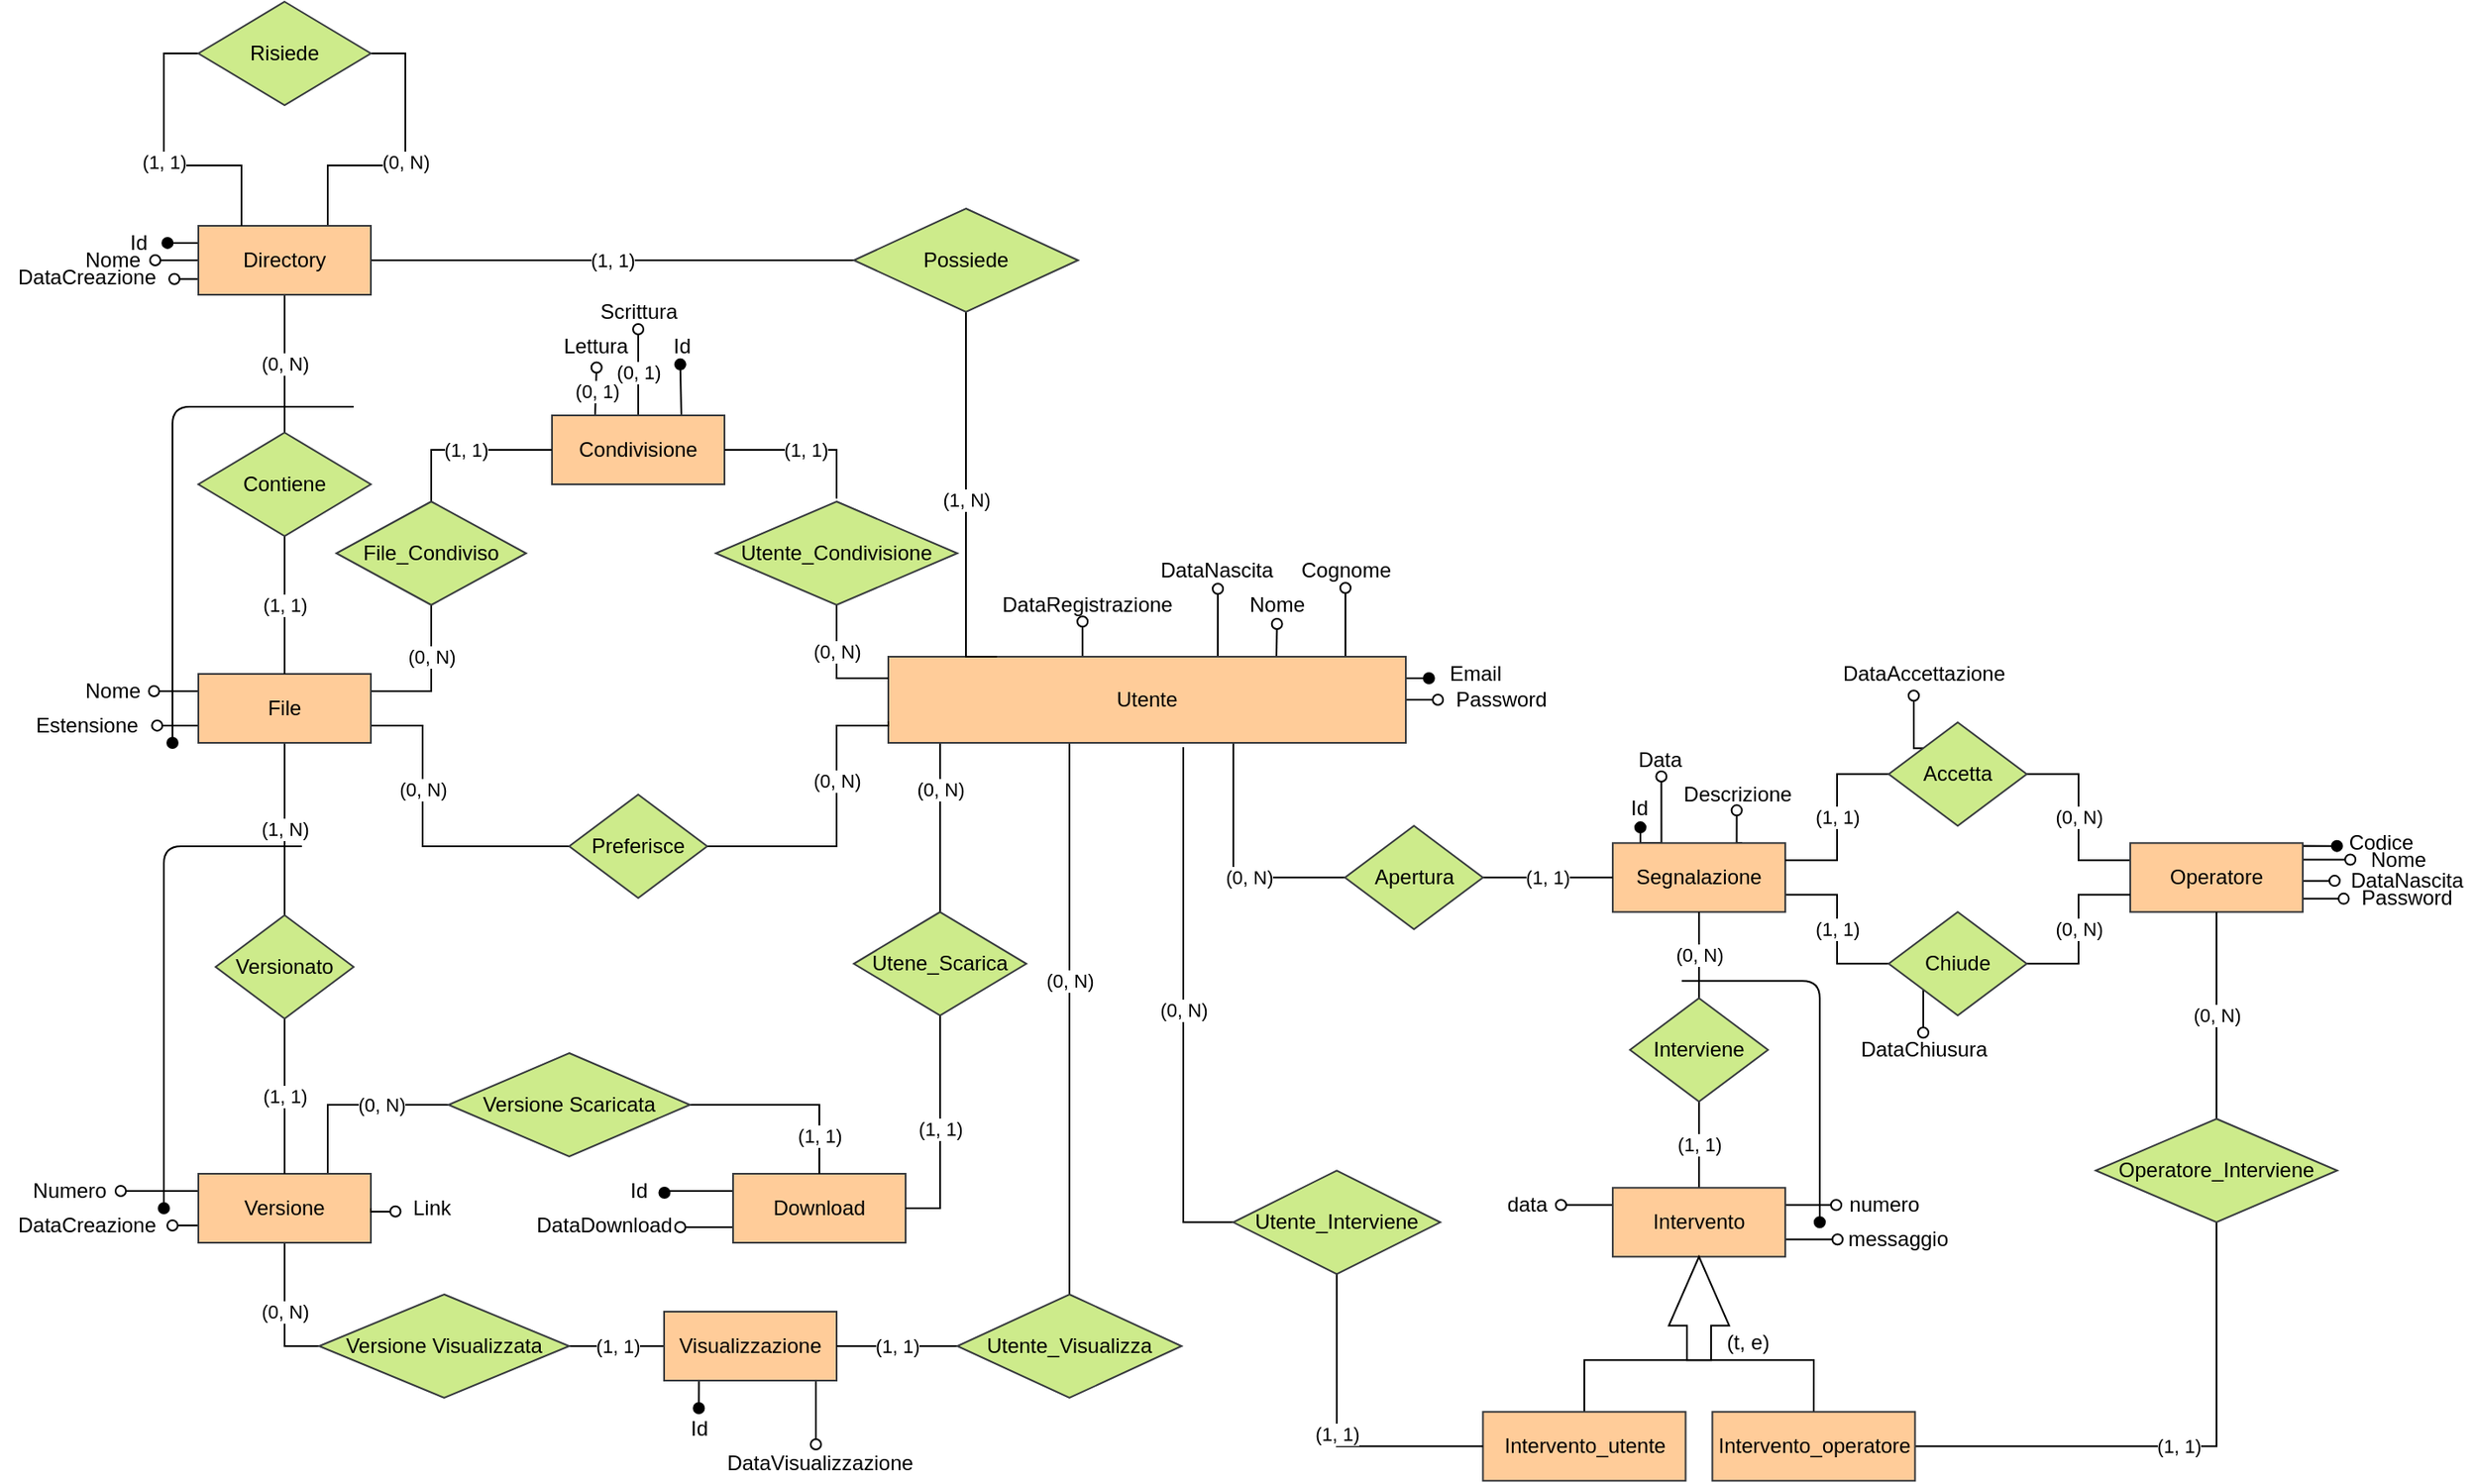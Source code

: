 <mxfile version="14.7.9" type="github" pages="10">
  <diagram id="8hu1OYsl2B5Nk4FdEPue" name="ER">
    <mxGraphModel dx="1175" dy="1274" grid="1" gridSize="10" guides="1" tooltips="1" connect="1" arrows="1" fold="1" page="1" pageScale="1" pageWidth="850" pageHeight="1100" math="0" shadow="0">
      <root>
        <mxCell id="0" />
        <mxCell id="1" parent="0" />
        <mxCell id="BUAE27cLnDc9j6du3AyN-14" value="(1, N)" style="edgeStyle=orthogonalEdgeStyle;rounded=0;orthogonalLoop=1;jettySize=auto;html=1;exitX=0.5;exitY=1;exitDx=0;exitDy=0;entryX=0.5;entryY=0;entryDx=0;entryDy=0;endArrow=none;endFill=0;" parent="1" source="BUAE27cLnDc9j6du3AyN-1" target="BUAE27cLnDc9j6du3AyN-13" edge="1">
          <mxGeometry relative="1" as="geometry" />
        </mxCell>
        <mxCell id="BUAE27cLnDc9j6du3AyN-37" value="(0, N)" style="edgeStyle=orthogonalEdgeStyle;rounded=0;orthogonalLoop=1;jettySize=auto;html=1;exitX=1;exitY=0.75;exitDx=0;exitDy=0;entryX=0;entryY=0.5;entryDx=0;entryDy=0;endArrow=none;endFill=0;" parent="1" source="BUAE27cLnDc9j6du3AyN-1" target="BUAE27cLnDc9j6du3AyN-36" edge="1">
          <mxGeometry x="-0.273" relative="1" as="geometry">
            <mxPoint as="offset" />
            <Array as="points">
              <mxPoint x="90" y="280" />
              <mxPoint x="90" y="350" />
            </Array>
          </mxGeometry>
        </mxCell>
        <mxCell id="NiKR7fWy2TO_Pi9payae-8" style="edgeStyle=orthogonalEdgeStyle;rounded=0;orthogonalLoop=1;jettySize=auto;html=1;exitX=0;exitY=0.25;exitDx=0;exitDy=0;startArrow=none;startFill=0;endArrow=oval;endFill=0;entryX=0.986;entryY=0.521;entryDx=0;entryDy=0;entryPerimeter=0;" parent="1" source="BUAE27cLnDc9j6du3AyN-1" target="NiKR7fWy2TO_Pi9payae-11" edge="1">
          <mxGeometry relative="1" as="geometry">
            <mxPoint x="-70" y="259.667" as="targetPoint" />
          </mxGeometry>
        </mxCell>
        <mxCell id="NiKR7fWy2TO_Pi9payae-9" style="edgeStyle=orthogonalEdgeStyle;rounded=0;orthogonalLoop=1;jettySize=auto;html=1;exitX=0;exitY=0.5;exitDx=0;exitDy=0;startArrow=none;startFill=0;endArrow=oval;endFill=0;entryX=1.014;entryY=0.498;entryDx=0;entryDy=0;entryPerimeter=0;" parent="1" source="BUAE27cLnDc9j6du3AyN-1" target="NiKR7fWy2TO_Pi9payae-13" edge="1">
          <mxGeometry relative="1" as="geometry">
            <mxPoint x="-70" y="269.667" as="targetPoint" />
            <Array as="points">
              <mxPoint x="-40" y="280" />
              <mxPoint x="-59" y="280" />
            </Array>
          </mxGeometry>
        </mxCell>
        <mxCell id="NiKR7fWy2TO_Pi9payae-85" value="(0, N)" style="edgeStyle=orthogonalEdgeStyle;rounded=0;orthogonalLoop=1;jettySize=auto;html=1;exitX=1;exitY=0.25;exitDx=0;exitDy=0;entryX=0.5;entryY=1;entryDx=0;entryDy=0;startArrow=none;startFill=0;endArrow=none;endFill=0;" parent="1" source="BUAE27cLnDc9j6du3AyN-1" target="NiKR7fWy2TO_Pi9payae-84" edge="1">
          <mxGeometry x="0.294" relative="1" as="geometry">
            <mxPoint as="offset" />
          </mxGeometry>
        </mxCell>
        <mxCell id="BUAE27cLnDc9j6du3AyN-1" value="File" style="whiteSpace=wrap;html=1;align=center;fillColor=#ffcc99;strokeColor=#36393d;" parent="1" vertex="1">
          <mxGeometry x="-40" y="250" width="100" height="40" as="geometry" />
        </mxCell>
        <mxCell id="BUAE27cLnDc9j6du3AyN-8" value="(0, N)" style="edgeStyle=orthogonalEdgeStyle;rounded=0;orthogonalLoop=1;jettySize=auto;html=1;exitX=0.5;exitY=1;exitDx=0;exitDy=0;entryX=0.5;entryY=0;entryDx=0;entryDy=0;endArrow=none;endFill=0;" parent="1" source="BUAE27cLnDc9j6du3AyN-2" target="BUAE27cLnDc9j6du3AyN-6" edge="1">
          <mxGeometry relative="1" as="geometry" />
        </mxCell>
        <mxCell id="BUAE27cLnDc9j6du3AyN-11" value="(0, N)" style="edgeStyle=orthogonalEdgeStyle;rounded=0;orthogonalLoop=1;jettySize=auto;html=1;exitX=0.75;exitY=0;exitDx=0;exitDy=0;entryX=1;entryY=0.5;entryDx=0;entryDy=0;endArrow=none;endFill=0;" parent="1" source="BUAE27cLnDc9j6du3AyN-2" target="BUAE27cLnDc9j6du3AyN-10" edge="1">
          <mxGeometry relative="1" as="geometry" />
        </mxCell>
        <mxCell id="BUAE27cLnDc9j6du3AyN-34" value="(1, 1)" style="edgeStyle=orthogonalEdgeStyle;rounded=0;orthogonalLoop=1;jettySize=auto;html=1;exitX=1;exitY=0.5;exitDx=0;exitDy=0;entryX=0;entryY=0.5;entryDx=0;entryDy=0;endArrow=none;endFill=0;" parent="1" source="BUAE27cLnDc9j6du3AyN-2" target="BUAE27cLnDc9j6du3AyN-33" edge="1">
          <mxGeometry relative="1" as="geometry" />
        </mxCell>
        <mxCell id="NiKR7fWy2TO_Pi9payae-20" style="edgeStyle=orthogonalEdgeStyle;rounded=0;orthogonalLoop=1;jettySize=auto;html=1;exitX=0;exitY=0;exitDx=0;exitDy=0;startArrow=none;startFill=0;endArrow=oval;endFill=1;entryX=1.071;entryY=0.498;entryDx=0;entryDy=0;entryPerimeter=0;" parent="1" source="BUAE27cLnDc9j6du3AyN-2" target="NiKR7fWy2TO_Pi9payae-21" edge="1">
          <mxGeometry relative="1" as="geometry">
            <mxPoint x="-70" y="-10.048" as="targetPoint" />
            <Array as="points">
              <mxPoint x="-40" />
            </Array>
          </mxGeometry>
        </mxCell>
        <mxCell id="NiKR7fWy2TO_Pi9payae-23" style="edgeStyle=orthogonalEdgeStyle;rounded=0;orthogonalLoop=1;jettySize=auto;html=1;exitX=0;exitY=0.25;exitDx=0;exitDy=0;startArrow=none;startFill=0;endArrow=oval;endFill=0;" parent="1" source="BUAE27cLnDc9j6du3AyN-2" target="NiKR7fWy2TO_Pi9payae-22" edge="1">
          <mxGeometry relative="1" as="geometry">
            <Array as="points">
              <mxPoint x="-40" y="10" />
            </Array>
          </mxGeometry>
        </mxCell>
        <mxCell id="NiKR7fWy2TO_Pi9payae-25" style="edgeStyle=orthogonalEdgeStyle;rounded=0;orthogonalLoop=1;jettySize=auto;html=1;exitX=0;exitY=0.5;exitDx=0;exitDy=0;entryX=1.011;entryY=0.545;entryDx=0;entryDy=0;entryPerimeter=0;startArrow=none;startFill=0;endArrow=oval;endFill=0;" parent="1" source="BUAE27cLnDc9j6du3AyN-2" target="NiKR7fWy2TO_Pi9payae-24" edge="1">
          <mxGeometry relative="1" as="geometry">
            <Array as="points">
              <mxPoint x="-40" y="21" />
            </Array>
          </mxGeometry>
        </mxCell>
        <mxCell id="BUAE27cLnDc9j6du3AyN-2" value="Directory" style="whiteSpace=wrap;html=1;align=center;fillColor=#ffcc99;strokeColor=#36393d;" parent="1" vertex="1">
          <mxGeometry x="-40" y="-10" width="100" height="40" as="geometry" />
        </mxCell>
        <mxCell id="BUAE27cLnDc9j6du3AyN-17" value="(0, N)" style="edgeStyle=orthogonalEdgeStyle;rounded=0;orthogonalLoop=1;jettySize=auto;html=1;exitX=0.75;exitY=0;exitDx=0;exitDy=0;endArrow=none;endFill=0;entryX=0;entryY=0.5;entryDx=0;entryDy=0;" parent="1" source="BUAE27cLnDc9j6du3AyN-3" target="NiKR7fWy2TO_Pi9payae-31" edge="1">
          <mxGeometry x="0.294" relative="1" as="geometry">
            <mxPoint x="75" y="500" as="targetPoint" />
            <mxPoint as="offset" />
          </mxGeometry>
        </mxCell>
        <mxCell id="BUAE27cLnDc9j6du3AyN-20" value="(0, N)" style="edgeStyle=orthogonalEdgeStyle;rounded=0;orthogonalLoop=1;jettySize=auto;html=1;exitX=0.5;exitY=1;exitDx=0;exitDy=0;entryX=0;entryY=0.5;entryDx=0;entryDy=0;endArrow=none;endFill=0;" parent="1" source="BUAE27cLnDc9j6du3AyN-3" target="BUAE27cLnDc9j6du3AyN-19" edge="1">
          <mxGeometry relative="1" as="geometry" />
        </mxCell>
        <mxCell id="NiKR7fWy2TO_Pi9payae-2" style="edgeStyle=orthogonalEdgeStyle;rounded=0;orthogonalLoop=1;jettySize=auto;html=1;exitX=0;exitY=0.25;exitDx=0;exitDy=0;endArrow=oval;endFill=0;" parent="1" source="BUAE27cLnDc9j6du3AyN-3" target="NiKR7fWy2TO_Pi9payae-3" edge="1">
          <mxGeometry relative="1" as="geometry">
            <mxPoint x="-75" y="539.862" as="targetPoint" />
          </mxGeometry>
        </mxCell>
        <mxCell id="NiKR7fWy2TO_Pi9payae-6" style="edgeStyle=orthogonalEdgeStyle;rounded=0;orthogonalLoop=1;jettySize=auto;html=1;exitX=0;exitY=0.75;exitDx=0;exitDy=0;startArrow=none;startFill=0;endArrow=oval;endFill=0;entryX=1;entryY=0.51;entryDx=0;entryDy=0;entryPerimeter=0;" parent="1" source="BUAE27cLnDc9j6du3AyN-3" target="NiKR7fWy2TO_Pi9payae-7" edge="1">
          <mxGeometry relative="1" as="geometry">
            <mxPoint x="-85" y="570.207" as="targetPoint" />
          </mxGeometry>
        </mxCell>
        <mxCell id="BUAE27cLnDc9j6du3AyN-3" value="Versione" style="whiteSpace=wrap;html=1;align=center;fillColor=#ffcc99;strokeColor=#36393d;" parent="1" vertex="1">
          <mxGeometry x="-40" y="540" width="100" height="40" as="geometry" />
        </mxCell>
        <mxCell id="BUAE27cLnDc9j6du3AyN-9" value="(1, 1)" style="edgeStyle=orthogonalEdgeStyle;rounded=0;orthogonalLoop=1;jettySize=auto;html=1;exitX=0.5;exitY=1;exitDx=0;exitDy=0;entryX=0.5;entryY=0;entryDx=0;entryDy=0;endArrow=none;endFill=0;" parent="1" source="BUAE27cLnDc9j6du3AyN-6" target="BUAE27cLnDc9j6du3AyN-1" edge="1">
          <mxGeometry relative="1" as="geometry" />
        </mxCell>
        <mxCell id="BUAE27cLnDc9j6du3AyN-6" value="Contiene" style="shape=rhombus;perimeter=rhombusPerimeter;whiteSpace=wrap;html=1;align=center;fillColor=#cdeb8b;strokeColor=#36393d;" parent="1" vertex="1">
          <mxGeometry x="-40" y="110" width="100" height="60" as="geometry" />
        </mxCell>
        <mxCell id="BUAE27cLnDc9j6du3AyN-12" value="(1, 1)" style="edgeStyle=orthogonalEdgeStyle;rounded=0;orthogonalLoop=1;jettySize=auto;html=1;exitX=0;exitY=0.5;exitDx=0;exitDy=0;entryX=0.25;entryY=0;entryDx=0;entryDy=0;endArrow=none;endFill=0;" parent="1" source="BUAE27cLnDc9j6du3AyN-10" target="BUAE27cLnDc9j6du3AyN-2" edge="1">
          <mxGeometry relative="1" as="geometry" />
        </mxCell>
        <mxCell id="BUAE27cLnDc9j6du3AyN-10" value="Risiede" style="shape=rhombus;perimeter=rhombusPerimeter;whiteSpace=wrap;html=1;align=center;fillColor=#cdeb8b;strokeColor=#36393d;" parent="1" vertex="1">
          <mxGeometry x="-40" y="-140" width="100" height="60" as="geometry" />
        </mxCell>
        <mxCell id="BUAE27cLnDc9j6du3AyN-15" value="(1, 1)" style="edgeStyle=orthogonalEdgeStyle;rounded=0;orthogonalLoop=1;jettySize=auto;html=1;exitX=0.5;exitY=1;exitDx=0;exitDy=0;entryX=0.5;entryY=0;entryDx=0;entryDy=0;endArrow=none;endFill=0;" parent="1" source="BUAE27cLnDc9j6du3AyN-13" target="BUAE27cLnDc9j6du3AyN-3" edge="1">
          <mxGeometry relative="1" as="geometry">
            <mxPoint x="5" y="500" as="sourcePoint" />
          </mxGeometry>
        </mxCell>
        <mxCell id="BUAE27cLnDc9j6du3AyN-13" value="Versionato" style="shape=rhombus;perimeter=rhombusPerimeter;whiteSpace=wrap;html=1;align=center;fillColor=#cdeb8b;strokeColor=#36393d;" parent="1" vertex="1">
          <mxGeometry x="-30" y="390" width="80" height="60" as="geometry" />
        </mxCell>
        <mxCell id="BUAE27cLnDc9j6du3AyN-18" value="(0, N)" style="edgeStyle=orthogonalEdgeStyle;rounded=0;orthogonalLoop=1;jettySize=auto;html=1;entryX=0.25;entryY=1;entryDx=0;entryDy=0;endArrow=none;endFill=0;exitX=0.5;exitY=0;exitDx=0;exitDy=0;" parent="1" source="NiKR7fWy2TO_Pi9payae-33" target="BUAE27cLnDc9j6du3AyN-22" edge="1">
          <mxGeometry relative="1" as="geometry">
            <mxPoint x="380" y="450" as="targetPoint" />
            <mxPoint x="400" y="350" as="sourcePoint" />
            <Array as="points">
              <mxPoint x="390" y="290" />
            </Array>
          </mxGeometry>
        </mxCell>
        <mxCell id="BUAE27cLnDc9j6du3AyN-32" value="(0, N)" style="edgeStyle=orthogonalEdgeStyle;rounded=0;orthogonalLoop=1;jettySize=auto;html=1;entryX=0.5;entryY=1;entryDx=0;entryDy=0;endArrow=none;endFill=0;exitX=0.5;exitY=0;exitDx=0;exitDy=0;" parent="1" source="NiKR7fWy2TO_Pi9payae-28" target="BUAE27cLnDc9j6du3AyN-22" edge="1">
          <mxGeometry relative="1" as="geometry">
            <mxPoint x="455" y="480" as="sourcePoint" />
            <Array as="points">
              <mxPoint x="465" y="290" />
            </Array>
          </mxGeometry>
        </mxCell>
        <mxCell id="NiKR7fWy2TO_Pi9payae-27" value="(1, 1)" style="edgeStyle=orthogonalEdgeStyle;rounded=0;orthogonalLoop=1;jettySize=auto;html=1;exitX=1;exitY=0.5;exitDx=0;exitDy=0;entryX=0;entryY=0.5;entryDx=0;entryDy=0;startArrow=none;startFill=0;endArrow=none;endFill=0;" parent="1" source="BUAE27cLnDc9j6du3AyN-19" target="NiKR7fWy2TO_Pi9payae-26" edge="1">
          <mxGeometry relative="1" as="geometry" />
        </mxCell>
        <mxCell id="BUAE27cLnDc9j6du3AyN-19" value="Versione Visualizzata" style="shape=rhombus;perimeter=rhombusPerimeter;whiteSpace=wrap;html=1;align=center;fillColor=#cdeb8b;strokeColor=#36393d;" parent="1" vertex="1">
          <mxGeometry x="30" y="610" width="145" height="60" as="geometry" />
        </mxCell>
        <mxCell id="BUAE27cLnDc9j6du3AyN-49" value="(0, N)" style="edgeStyle=orthogonalEdgeStyle;rounded=0;orthogonalLoop=1;jettySize=auto;html=1;entryX=0;entryY=0.5;entryDx=0;entryDy=0;endArrow=none;endFill=0;" parent="1" source="BUAE27cLnDc9j6du3AyN-22" target="BUAE27cLnDc9j6du3AyN-48" edge="1">
          <mxGeometry x="0.22" relative="1" as="geometry">
            <mxPoint x="549.97" y="328.14" as="sourcePoint" />
            <Array as="points">
              <mxPoint x="560" y="368" />
            </Array>
            <mxPoint as="offset" />
          </mxGeometry>
        </mxCell>
        <mxCell id="LFhiFItccEx6oFtxhR4d-33" style="edgeStyle=orthogonalEdgeStyle;rounded=0;orthogonalLoop=1;jettySize=auto;html=1;exitX=1;exitY=0.25;exitDx=0;exitDy=0;entryX=-0.031;entryY=0.579;entryDx=0;entryDy=0;entryPerimeter=0;endArrow=oval;endFill=1;" parent="1" source="BUAE27cLnDc9j6du3AyN-22" target="LFhiFItccEx6oFtxhR4d-27" edge="1">
          <mxGeometry relative="1" as="geometry" />
        </mxCell>
        <mxCell id="LFhiFItccEx6oFtxhR4d-34" style="edgeStyle=orthogonalEdgeStyle;rounded=0;orthogonalLoop=1;jettySize=auto;html=1;exitX=1;exitY=0.5;exitDx=0;exitDy=0;endArrow=oval;endFill=0;entryX=-0.02;entryY=0.507;entryDx=0;entryDy=0;entryPerimeter=0;" parent="1" source="BUAE27cLnDc9j6du3AyN-22" target="LFhiFItccEx6oFtxhR4d-29" edge="1">
          <mxGeometry relative="1" as="geometry">
            <mxPoint x="678" y="262" as="targetPoint" />
          </mxGeometry>
        </mxCell>
        <mxCell id="i0_2KIR2dciA24w5GBMV-4" style="edgeStyle=orthogonalEdgeStyle;rounded=0;orthogonalLoop=1;jettySize=auto;html=1;exitX=0.75;exitY=0;exitDx=0;exitDy=0;entryX=0.507;entryY=1.05;entryDx=0;entryDy=0;entryPerimeter=0;endArrow=oval;endFill=0;" edge="1" parent="1" source="BUAE27cLnDc9j6du3AyN-22" target="i0_2KIR2dciA24w5GBMV-3">
          <mxGeometry relative="1" as="geometry" />
        </mxCell>
        <mxCell id="i0_2KIR2dciA24w5GBMV-6" style="edgeStyle=orthogonalEdgeStyle;rounded=0;orthogonalLoop=1;jettySize=auto;html=1;exitX=0.75;exitY=0;exitDx=0;exitDy=0;entryX=0.5;entryY=1.008;entryDx=0;entryDy=0;entryPerimeter=0;endArrow=oval;endFill=0;" edge="1" parent="1" source="BUAE27cLnDc9j6du3AyN-22" target="i0_2KIR2dciA24w5GBMV-5">
          <mxGeometry relative="1" as="geometry">
            <Array as="points">
              <mxPoint x="625" y="240" />
            </Array>
          </mxGeometry>
        </mxCell>
        <mxCell id="i0_2KIR2dciA24w5GBMV-8" style="edgeStyle=orthogonalEdgeStyle;rounded=0;orthogonalLoop=1;jettySize=auto;html=1;exitX=0.5;exitY=0;exitDx=0;exitDy=0;entryX=0.513;entryY=1.03;entryDx=0;entryDy=0;entryPerimeter=0;endArrow=oval;endFill=0;" edge="1" parent="1" target="i0_2KIR2dciA24w5GBMV-7">
          <mxGeometry relative="1" as="geometry">
            <mxPoint x="525.03" y="240" as="sourcePoint" />
            <Array as="points">
              <mxPoint x="551.03" y="240" />
            </Array>
          </mxGeometry>
        </mxCell>
        <mxCell id="i0_2KIR2dciA24w5GBMV-10" style="edgeStyle=orthogonalEdgeStyle;rounded=0;orthogonalLoop=1;jettySize=auto;html=1;exitX=0.5;exitY=0;exitDx=0;exitDy=0;entryX=0.478;entryY=0.98;entryDx=0;entryDy=0;entryPerimeter=0;endArrow=oval;endFill=0;" edge="1" parent="1" source="BUAE27cLnDc9j6du3AyN-22" target="i0_2KIR2dciA24w5GBMV-9">
          <mxGeometry relative="1" as="geometry">
            <Array as="points">
              <mxPoint x="473" y="240" />
            </Array>
          </mxGeometry>
        </mxCell>
        <mxCell id="BUAE27cLnDc9j6du3AyN-22" value="Utente" style="whiteSpace=wrap;html=1;align=center;fillColor=#ffcc99;strokeColor=#36393d;" parent="1" vertex="1">
          <mxGeometry x="360" y="240" width="300" height="50" as="geometry" />
        </mxCell>
        <mxCell id="BUAE27cLnDc9j6du3AyN-35" value="(1, N)" style="edgeStyle=orthogonalEdgeStyle;rounded=0;orthogonalLoop=1;jettySize=auto;html=1;exitX=0.5;exitY=1;exitDx=0;exitDy=0;entryX=0.21;entryY=0;entryDx=0;entryDy=0;endArrow=none;endFill=0;entryPerimeter=0;" parent="1" source="BUAE27cLnDc9j6du3AyN-33" target="BUAE27cLnDc9j6du3AyN-22" edge="1">
          <mxGeometry relative="1" as="geometry">
            <Array as="points">
              <mxPoint x="405" y="240" />
            </Array>
          </mxGeometry>
        </mxCell>
        <mxCell id="BUAE27cLnDc9j6du3AyN-33" value="Possiede" style="shape=rhombus;perimeter=rhombusPerimeter;whiteSpace=wrap;html=1;align=center;fillColor=#cdeb8b;strokeColor=#36393d;" parent="1" vertex="1">
          <mxGeometry x="340" y="-20" width="130" height="60" as="geometry" />
        </mxCell>
        <mxCell id="BUAE27cLnDc9j6du3AyN-38" value="(0, N)" style="edgeStyle=orthogonalEdgeStyle;rounded=0;orthogonalLoop=1;jettySize=auto;html=1;exitX=1;exitY=0.5;exitDx=0;exitDy=0;entryX=0;entryY=0.75;entryDx=0;entryDy=0;endArrow=none;endFill=0;" parent="1" source="BUAE27cLnDc9j6du3AyN-36" target="BUAE27cLnDc9j6du3AyN-22" edge="1">
          <mxGeometry x="0.277" relative="1" as="geometry">
            <mxPoint as="offset" />
            <Array as="points">
              <mxPoint x="330" y="350" />
              <mxPoint x="330" y="280" />
            </Array>
          </mxGeometry>
        </mxCell>
        <mxCell id="BUAE27cLnDc9j6du3AyN-36" value="Preferisce" style="shape=rhombus;perimeter=rhombusPerimeter;whiteSpace=wrap;html=1;align=center;fillColor=#cdeb8b;strokeColor=#36393d;" parent="1" vertex="1">
          <mxGeometry x="175" y="320" width="80" height="60" as="geometry" />
        </mxCell>
        <mxCell id="BUAE27cLnDc9j6du3AyN-56" value="(1, 1)" style="edgeStyle=orthogonalEdgeStyle;rounded=0;orthogonalLoop=1;jettySize=auto;html=1;exitX=1;exitY=0.75;exitDx=0;exitDy=0;entryX=0;entryY=0.5;entryDx=0;entryDy=0;endArrow=none;endFill=0;" parent="1" source="BUAE27cLnDc9j6du3AyN-45" target="BUAE27cLnDc9j6du3AyN-55" edge="1">
          <mxGeometry relative="1" as="geometry" />
        </mxCell>
        <mxCell id="NiKR7fWy2TO_Pi9payae-53" style="edgeStyle=orthogonalEdgeStyle;rounded=0;orthogonalLoop=1;jettySize=auto;html=1;exitX=0.25;exitY=0;exitDx=0;exitDy=0;startArrow=none;startFill=0;endArrow=oval;endFill=1;entryX=0.534;entryY=1.045;entryDx=0;entryDy=0;entryPerimeter=0;" parent="1" source="BUAE27cLnDc9j6du3AyN-45" target="NiKR7fWy2TO_Pi9payae-54" edge="1">
          <mxGeometry relative="1" as="geometry">
            <mxPoint x="804.798" y="318.14" as="targetPoint" />
          </mxGeometry>
        </mxCell>
        <mxCell id="NiKR7fWy2TO_Pi9payae-55" style="edgeStyle=orthogonalEdgeStyle;rounded=0;orthogonalLoop=1;jettySize=auto;html=1;exitX=0.25;exitY=0;exitDx=0;exitDy=0;startArrow=none;startFill=0;endArrow=oval;endFill=0;entryX=0.517;entryY=0.976;entryDx=0;entryDy=0;entryPerimeter=0;" parent="1" source="BUAE27cLnDc9j6du3AyN-45" target="NiKR7fWy2TO_Pi9payae-56" edge="1">
          <mxGeometry relative="1" as="geometry">
            <mxPoint x="819.97" y="318.14" as="targetPoint" />
          </mxGeometry>
        </mxCell>
        <mxCell id="NiKR7fWy2TO_Pi9payae-59" style="edgeStyle=orthogonalEdgeStyle;rounded=0;orthogonalLoop=1;jettySize=auto;html=1;exitX=0.75;exitY=0;exitDx=0;exitDy=0;startArrow=none;startFill=0;endArrow=oval;endFill=0;entryX=0.492;entryY=0.959;entryDx=0;entryDy=0;entryPerimeter=0;" parent="1" source="BUAE27cLnDc9j6du3AyN-45" target="NiKR7fWy2TO_Pi9payae-60" edge="1">
          <mxGeometry relative="1" as="geometry">
            <mxPoint x="855.142" y="318.14" as="targetPoint" />
          </mxGeometry>
        </mxCell>
        <mxCell id="BUAE27cLnDc9j6du3AyN-45" value="Segnalazione" style="whiteSpace=wrap;html=1;align=center;fillColor=#ffcc99;strokeColor=#36393d;" parent="1" vertex="1">
          <mxGeometry x="779.97" y="348.14" width="100" height="40" as="geometry" />
        </mxCell>
        <mxCell id="BUAE27cLnDc9j6du3AyN-53" value="(0, N)" style="edgeStyle=orthogonalEdgeStyle;rounded=0;orthogonalLoop=1;jettySize=auto;html=1;entryX=1;entryY=0.5;entryDx=0;entryDy=0;endArrow=none;endFill=0;exitX=0;exitY=0.25;exitDx=0;exitDy=0;" parent="1" source="BUAE27cLnDc9j6du3AyN-46" target="BUAE27cLnDc9j6du3AyN-52" edge="1">
          <mxGeometry relative="1" as="geometry">
            <mxPoint x="819.97" y="238.14" as="sourcePoint" />
          </mxGeometry>
        </mxCell>
        <mxCell id="-wQoasYMb_1IjKPHZ8Oh-1" style="edgeStyle=orthogonalEdgeStyle;rounded=0;orthogonalLoop=1;jettySize=auto;html=1;exitX=1;exitY=0.25;exitDx=0;exitDy=0;endArrow=oval;endFill=1;entryX=-0.003;entryY=0.584;entryDx=0;entryDy=0;entryPerimeter=0;" parent="1" source="BUAE27cLnDc9j6du3AyN-46" target="-wQoasYMb_1IjKPHZ8Oh-2" edge="1">
          <mxGeometry relative="1" as="geometry">
            <mxPoint x="1209.97" y="358.45" as="targetPoint" />
            <Array as="points">
              <mxPoint x="1180" y="350" />
            </Array>
          </mxGeometry>
        </mxCell>
        <mxCell id="-wQoasYMb_1IjKPHZ8Oh-6" style="edgeStyle=orthogonalEdgeStyle;rounded=0;orthogonalLoop=1;jettySize=auto;html=1;exitX=1;exitY=0.5;exitDx=0;exitDy=0;entryX=-0.048;entryY=0.481;entryDx=0;entryDy=0;entryPerimeter=0;endArrow=oval;endFill=0;" parent="1" source="BUAE27cLnDc9j6du3AyN-46" target="-wQoasYMb_1IjKPHZ8Oh-5" edge="1">
          <mxGeometry relative="1" as="geometry">
            <Array as="points">
              <mxPoint x="1180" y="358" />
            </Array>
          </mxGeometry>
        </mxCell>
        <mxCell id="i0_2KIR2dciA24w5GBMV-12" style="edgeStyle=orthogonalEdgeStyle;rounded=0;orthogonalLoop=1;jettySize=auto;html=1;exitX=1;exitY=0.75;exitDx=0;exitDy=0;entryX=-0.019;entryY=0.503;entryDx=0;entryDy=0;entryPerimeter=0;endArrow=oval;endFill=0;" edge="1" parent="1" source="BUAE27cLnDc9j6du3AyN-46" target="i0_2KIR2dciA24w5GBMV-11">
          <mxGeometry relative="1" as="geometry">
            <Array as="points">
              <mxPoint x="1180" y="370" />
            </Array>
          </mxGeometry>
        </mxCell>
        <mxCell id="eF9rJNyi48iwFsGF-iON-2" style="edgeStyle=orthogonalEdgeStyle;rounded=0;orthogonalLoop=1;jettySize=auto;html=1;exitX=1;exitY=0.75;exitDx=0;exitDy=0;entryX=-0.018;entryY=0.521;entryDx=0;entryDy=0;entryPerimeter=0;endArrow=oval;endFill=0;" edge="1" parent="1" source="BUAE27cLnDc9j6du3AyN-46" target="eF9rJNyi48iwFsGF-iON-1">
          <mxGeometry relative="1" as="geometry">
            <Array as="points">
              <mxPoint x="1180" y="380" />
            </Array>
          </mxGeometry>
        </mxCell>
        <mxCell id="BUAE27cLnDc9j6du3AyN-46" value="Operatore" style="whiteSpace=wrap;html=1;align=center;fillColor=#ffcc99;strokeColor=#36393d;" parent="1" vertex="1">
          <mxGeometry x="1079.97" y="348.14" width="100" height="40" as="geometry" />
        </mxCell>
        <mxCell id="BUAE27cLnDc9j6du3AyN-50" value="(1, 1)" style="edgeStyle=orthogonalEdgeStyle;rounded=0;orthogonalLoop=1;jettySize=auto;html=1;exitX=1;exitY=0.5;exitDx=0;exitDy=0;entryX=0;entryY=0.5;entryDx=0;entryDy=0;endArrow=none;endFill=0;" parent="1" source="BUAE27cLnDc9j6du3AyN-48" target="BUAE27cLnDc9j6du3AyN-45" edge="1">
          <mxGeometry relative="1" as="geometry">
            <mxPoint x="689.97" y="458.14" as="sourcePoint" />
          </mxGeometry>
        </mxCell>
        <mxCell id="BUAE27cLnDc9j6du3AyN-48" value="Apertura" style="shape=rhombus;perimeter=rhombusPerimeter;whiteSpace=wrap;html=1;align=center;fillColor=#cdeb8b;strokeColor=#36393d;" parent="1" vertex="1">
          <mxGeometry x="624.72" y="338.14" width="80" height="60" as="geometry" />
        </mxCell>
        <mxCell id="BUAE27cLnDc9j6du3AyN-54" value="(1, 1)" style="edgeStyle=orthogonalEdgeStyle;rounded=0;orthogonalLoop=1;jettySize=auto;html=1;exitX=0;exitY=0.5;exitDx=0;exitDy=0;entryX=1;entryY=0.25;entryDx=0;entryDy=0;endArrow=none;endFill=0;" parent="1" source="BUAE27cLnDc9j6du3AyN-52" target="BUAE27cLnDc9j6du3AyN-45" edge="1">
          <mxGeometry relative="1" as="geometry" />
        </mxCell>
        <mxCell id="NiKR7fWy2TO_Pi9payae-66" style="edgeStyle=orthogonalEdgeStyle;rounded=0;orthogonalLoop=1;jettySize=auto;html=1;exitX=0;exitY=0;exitDx=0;exitDy=0;entryX=0.45;entryY=1.133;entryDx=0;entryDy=0;entryPerimeter=0;startArrow=none;startFill=0;endArrow=oval;endFill=0;" parent="1" source="BUAE27cLnDc9j6du3AyN-52" target="NiKR7fWy2TO_Pi9payae-63" edge="1">
          <mxGeometry relative="1" as="geometry">
            <mxPoint x="959.69" y="270.0" as="targetPoint" />
          </mxGeometry>
        </mxCell>
        <mxCell id="BUAE27cLnDc9j6du3AyN-52" value="Accetta" style="shape=rhombus;perimeter=rhombusPerimeter;whiteSpace=wrap;html=1;align=center;fillColor=#cdeb8b;strokeColor=#36393d;" parent="1" vertex="1">
          <mxGeometry x="939.97" y="278.14" width="80" height="60" as="geometry" />
        </mxCell>
        <mxCell id="BUAE27cLnDc9j6du3AyN-57" value="(0, N)" style="edgeStyle=orthogonalEdgeStyle;rounded=0;orthogonalLoop=1;jettySize=auto;html=1;exitX=1;exitY=0.5;exitDx=0;exitDy=0;endArrow=none;endFill=0;entryX=0;entryY=0.75;entryDx=0;entryDy=0;" parent="1" source="BUAE27cLnDc9j6du3AyN-55" target="BUAE27cLnDc9j6du3AyN-46" edge="1">
          <mxGeometry relative="1" as="geometry">
            <mxPoint x="839.97" y="228.14" as="targetPoint" />
          </mxGeometry>
        </mxCell>
        <mxCell id="NiKR7fWy2TO_Pi9payae-65" style="edgeStyle=orthogonalEdgeStyle;rounded=0;orthogonalLoop=1;jettySize=auto;html=1;exitX=0;exitY=1;exitDx=0;exitDy=0;entryX=0.5;entryY=0;entryDx=0;entryDy=0;entryPerimeter=0;startArrow=none;startFill=0;endArrow=oval;endFill=0;" parent="1" source="BUAE27cLnDc9j6du3AyN-55" target="NiKR7fWy2TO_Pi9payae-64" edge="1">
          <mxGeometry relative="1" as="geometry" />
        </mxCell>
        <mxCell id="BUAE27cLnDc9j6du3AyN-55" value="Chiude" style="shape=rhombus;perimeter=rhombusPerimeter;whiteSpace=wrap;html=1;align=center;fillColor=#cdeb8b;strokeColor=#36393d;" parent="1" vertex="1">
          <mxGeometry x="939.97" y="388.14" width="80" height="60" as="geometry" />
        </mxCell>
        <mxCell id="BUAE27cLnDc9j6du3AyN-66" value="(0, N)" style="edgeStyle=orthogonalEdgeStyle;rounded=0;orthogonalLoop=1;jettySize=auto;html=1;exitX=0.5;exitY=0;exitDx=0;exitDy=0;entryX=0.5;entryY=1;entryDx=0;entryDy=0;endArrow=none;endFill=0;" parent="1" source="BUAE27cLnDc9j6du3AyN-64" target="BUAE27cLnDc9j6du3AyN-45" edge="1">
          <mxGeometry relative="1" as="geometry" />
        </mxCell>
        <mxCell id="BUAE27cLnDc9j6du3AyN-68" value="(1, 1)" style="edgeStyle=orthogonalEdgeStyle;rounded=0;orthogonalLoop=1;jettySize=auto;html=1;exitX=0.5;exitY=1;exitDx=0;exitDy=0;entryX=0.5;entryY=0;entryDx=0;entryDy=0;endArrow=none;endFill=0;" parent="1" source="BUAE27cLnDc9j6du3AyN-64" target="BUAE27cLnDc9j6du3AyN-67" edge="1">
          <mxGeometry relative="1" as="geometry" />
        </mxCell>
        <mxCell id="BUAE27cLnDc9j6du3AyN-64" value="Interviene" style="shape=rhombus;perimeter=rhombusPerimeter;whiteSpace=wrap;html=1;align=center;fillColor=#cdeb8b;strokeColor=#36393d;" parent="1" vertex="1">
          <mxGeometry x="789.97" y="438.14" width="80" height="60" as="geometry" />
        </mxCell>
        <mxCell id="NiKR7fWy2TO_Pi9payae-69" style="edgeStyle=orthogonalEdgeStyle;rounded=0;orthogonalLoop=1;jettySize=auto;html=1;exitX=1;exitY=0.25;exitDx=0;exitDy=0;startArrow=none;startFill=0;endArrow=oval;endFill=0;entryX=0.033;entryY=0.525;entryDx=0;entryDy=0;entryPerimeter=0;" parent="1" source="BUAE27cLnDc9j6du3AyN-67" target="NiKR7fWy2TO_Pi9payae-70" edge="1">
          <mxGeometry relative="1" as="geometry">
            <mxPoint x="909.97" y="557.807" as="targetPoint" />
          </mxGeometry>
        </mxCell>
        <mxCell id="NiKR7fWy2TO_Pi9payae-73" style="edgeStyle=orthogonalEdgeStyle;rounded=0;orthogonalLoop=1;jettySize=auto;html=1;exitX=1;exitY=0.75;exitDx=0;exitDy=0;startArrow=none;startFill=0;endArrow=oval;endFill=0;entryX=0.005;entryY=0.483;entryDx=0;entryDy=0;entryPerimeter=0;" parent="1" source="BUAE27cLnDc9j6du3AyN-67" target="NiKR7fWy2TO_Pi9payae-74" edge="1">
          <mxGeometry relative="1" as="geometry">
            <mxPoint x="909.97" y="577.807" as="targetPoint" />
          </mxGeometry>
        </mxCell>
        <mxCell id="-wQoasYMb_1IjKPHZ8Oh-8" style="edgeStyle=orthogonalEdgeStyle;rounded=0;orthogonalLoop=1;jettySize=auto;html=1;exitX=0;exitY=0.25;exitDx=0;exitDy=0;endArrow=oval;endFill=0;" parent="1" source="BUAE27cLnDc9j6du3AyN-67" target="-wQoasYMb_1IjKPHZ8Oh-7" edge="1">
          <mxGeometry relative="1" as="geometry" />
        </mxCell>
        <mxCell id="BUAE27cLnDc9j6du3AyN-67" value="Intervento" style="whiteSpace=wrap;html=1;align=center;fillColor=#ffcc99;strokeColor=#36393d;" parent="1" vertex="1">
          <mxGeometry x="779.97" y="548.14" width="100" height="40" as="geometry" />
        </mxCell>
        <mxCell id="-wQoasYMb_1IjKPHZ8Oh-10" style="edgeStyle=orthogonalEdgeStyle;rounded=0;orthogonalLoop=1;jettySize=auto;html=1;exitX=0.5;exitY=0;exitDx=0;exitDy=0;entryX=0.5;entryY=0;entryDx=0;entryDy=0;endArrow=none;endFill=0;" parent="1" source="BUAE27cLnDc9j6du3AyN-70" target="BUAE27cLnDc9j6du3AyN-71" edge="1">
          <mxGeometry relative="1" as="geometry">
            <Array as="points">
              <mxPoint x="768.97" y="648.14" />
              <mxPoint x="901.97" y="648.14" />
            </Array>
          </mxGeometry>
        </mxCell>
        <mxCell id="BUAE27cLnDc9j6du3AyN-70" value="Intervento_utente" style="whiteSpace=wrap;html=1;align=center;fillColor=#ffcc99;strokeColor=#36393d;" parent="1" vertex="1">
          <mxGeometry x="704.72" y="678.14" width="117.5" height="40" as="geometry" />
        </mxCell>
        <mxCell id="BUAE27cLnDc9j6du3AyN-79" value="(1, 1)" style="edgeStyle=orthogonalEdgeStyle;rounded=0;orthogonalLoop=1;jettySize=auto;html=1;exitX=1;exitY=0.5;exitDx=0;exitDy=0;entryX=0.5;entryY=1;entryDx=0;entryDy=0;endArrow=none;endFill=0;" parent="1" source="BUAE27cLnDc9j6du3AyN-71" target="BUAE27cLnDc9j6du3AyN-78" edge="1">
          <mxGeometry relative="1" as="geometry" />
        </mxCell>
        <mxCell id="BUAE27cLnDc9j6du3AyN-71" value="Intervento_operatore" style="whiteSpace=wrap;html=1;align=center;fillColor=#ffcc99;strokeColor=#36393d;" parent="1" vertex="1">
          <mxGeometry x="837.72" y="678.14" width="117.5" height="40" as="geometry" />
        </mxCell>
        <mxCell id="BUAE27cLnDc9j6du3AyN-75" value="(1, 1)" style="edgeStyle=orthogonalEdgeStyle;rounded=0;orthogonalLoop=1;jettySize=auto;html=1;exitX=0.5;exitY=1;exitDx=0;exitDy=0;entryX=0;entryY=0.5;entryDx=0;entryDy=0;endArrow=none;endFill=0;" parent="1" source="BUAE27cLnDc9j6du3AyN-74" target="BUAE27cLnDc9j6du3AyN-70" edge="1">
          <mxGeometry relative="1" as="geometry" />
        </mxCell>
        <mxCell id="BUAE27cLnDc9j6du3AyN-76" value="(0, N)" style="edgeStyle=orthogonalEdgeStyle;rounded=0;orthogonalLoop=1;jettySize=auto;html=1;exitX=0;exitY=0.5;exitDx=0;exitDy=0;entryX=0.57;entryY=1.049;entryDx=0;entryDy=0;endArrow=none;endFill=0;entryPerimeter=0;" parent="1" source="BUAE27cLnDc9j6du3AyN-74" target="BUAE27cLnDc9j6du3AyN-22" edge="1">
          <mxGeometry relative="1" as="geometry">
            <Array as="points">
              <mxPoint x="531" y="568" />
            </Array>
            <mxPoint x="584.97" y="328.14" as="targetPoint" />
          </mxGeometry>
        </mxCell>
        <mxCell id="BUAE27cLnDc9j6du3AyN-74" value="Utente_Interviene" style="shape=rhombus;perimeter=rhombusPerimeter;whiteSpace=wrap;html=1;align=center;fillColor=#cdeb8b;strokeColor=#36393d;" parent="1" vertex="1">
          <mxGeometry x="559.97" y="538.14" width="120" height="60" as="geometry" />
        </mxCell>
        <mxCell id="BUAE27cLnDc9j6du3AyN-80" value="(0, N)" style="edgeStyle=orthogonalEdgeStyle;rounded=0;orthogonalLoop=1;jettySize=auto;html=1;exitX=0.5;exitY=0;exitDx=0;exitDy=0;entryX=0.5;entryY=1;entryDx=0;entryDy=0;endArrow=none;endFill=0;" parent="1" source="BUAE27cLnDc9j6du3AyN-78" target="BUAE27cLnDc9j6du3AyN-46" edge="1">
          <mxGeometry relative="1" as="geometry" />
        </mxCell>
        <mxCell id="BUAE27cLnDc9j6du3AyN-78" value="Operatore_Interviene" style="shape=rhombus;perimeter=rhombusPerimeter;whiteSpace=wrap;html=1;align=center;fillColor=#cdeb8b;strokeColor=#36393d;" parent="1" vertex="1">
          <mxGeometry x="1059.97" y="508.14" width="140" height="60" as="geometry" />
        </mxCell>
        <mxCell id="NiKR7fWy2TO_Pi9payae-3" value="Numero" style="text;html=1;align=center;verticalAlign=middle;resizable=0;points=[];autosize=1;strokeColor=none;" parent="1" vertex="1">
          <mxGeometry x="-145" y="540" width="60" height="20" as="geometry" />
        </mxCell>
        <mxCell id="NiKR7fWy2TO_Pi9payae-4" value="" style="endArrow=none;html=1;endFill=0;startArrow=oval;startFill=1;" parent="1" edge="1">
          <mxGeometry width="50" height="50" relative="1" as="geometry">
            <mxPoint x="-60" y="560" as="sourcePoint" />
            <mxPoint x="20" y="350" as="targetPoint" />
            <Array as="points">
              <mxPoint x="-60" y="350" />
            </Array>
          </mxGeometry>
        </mxCell>
        <mxCell id="NiKR7fWy2TO_Pi9payae-7" value="DataCreazione" style="text;html=1;align=center;verticalAlign=middle;resizable=0;points=[];autosize=1;strokeColor=none;" parent="1" vertex="1">
          <mxGeometry x="-155" y="560" width="100" height="20" as="geometry" />
        </mxCell>
        <mxCell id="NiKR7fWy2TO_Pi9payae-11" value="Nome" style="text;html=1;align=center;verticalAlign=middle;resizable=0;points=[];autosize=1;strokeColor=none;" parent="1" vertex="1">
          <mxGeometry x="-115" y="250" width="50" height="20" as="geometry" />
        </mxCell>
        <mxCell id="NiKR7fWy2TO_Pi9payae-13" value="Estensione" style="text;html=1;align=center;verticalAlign=middle;resizable=0;points=[];autosize=1;strokeColor=none;" parent="1" vertex="1">
          <mxGeometry x="-145" y="270" width="80" height="20" as="geometry" />
        </mxCell>
        <mxCell id="NiKR7fWy2TO_Pi9payae-21" value="Id" style="text;html=1;align=center;verticalAlign=middle;resizable=0;points=[];autosize=1;strokeColor=none;" parent="1" vertex="1">
          <mxGeometry x="-90" y="-10" width="30" height="20" as="geometry" />
        </mxCell>
        <mxCell id="NiKR7fWy2TO_Pi9payae-22" value="Nome" style="text;html=1;align=center;verticalAlign=middle;resizable=0;points=[];autosize=1;strokeColor=none;" parent="1" vertex="1">
          <mxGeometry x="-115" width="50" height="20" as="geometry" />
        </mxCell>
        <mxCell id="NiKR7fWy2TO_Pi9payae-24" value="DataCreazione" style="text;html=1;align=center;verticalAlign=middle;resizable=0;points=[];autosize=1;strokeColor=none;" parent="1" vertex="1">
          <mxGeometry x="-155" y="10" width="100" height="20" as="geometry" />
        </mxCell>
        <mxCell id="NiKR7fWy2TO_Pi9payae-47" style="edgeStyle=orthogonalEdgeStyle;rounded=0;orthogonalLoop=1;jettySize=auto;html=1;exitX=0.25;exitY=1;exitDx=0;exitDy=0;entryX=0.505;entryY=-0.107;entryDx=0;entryDy=0;entryPerimeter=0;startArrow=none;startFill=0;endArrow=oval;endFill=1;" parent="1" source="NiKR7fWy2TO_Pi9payae-26" edge="1" target="NiKR7fWy2TO_Pi9payae-46">
          <mxGeometry relative="1" as="geometry">
            <mxPoint x="280.48" y="688.72" as="targetPoint" />
          </mxGeometry>
        </mxCell>
        <mxCell id="NiKR7fWy2TO_Pi9payae-51" style="edgeStyle=orthogonalEdgeStyle;rounded=0;orthogonalLoop=1;jettySize=auto;html=1;exitX=0.5;exitY=1;exitDx=0;exitDy=0;startArrow=none;startFill=0;endArrow=oval;endFill=0;" parent="1" source="NiKR7fWy2TO_Pi9payae-26" edge="1">
          <mxGeometry relative="1" as="geometry">
            <mxPoint x="318" y="697" as="targetPoint" />
            <Array as="points">
              <mxPoint x="318" y="660" />
              <mxPoint x="318" y="697" />
            </Array>
          </mxGeometry>
        </mxCell>
        <mxCell id="NiKR7fWy2TO_Pi9payae-26" value="Visualizzazione" style="whiteSpace=wrap;html=1;align=center;fillColor=#ffcc99;strokeColor=#36393d;" parent="1" vertex="1">
          <mxGeometry x="230" y="620" width="100" height="40" as="geometry" />
        </mxCell>
        <mxCell id="NiKR7fWy2TO_Pi9payae-29" value="(1, 1)" style="edgeStyle=orthogonalEdgeStyle;rounded=0;orthogonalLoop=1;jettySize=auto;html=1;exitX=0;exitY=0.5;exitDx=0;exitDy=0;entryX=1;entryY=0.5;entryDx=0;entryDy=0;startArrow=none;startFill=0;endArrow=none;endFill=0;" parent="1" source="NiKR7fWy2TO_Pi9payae-28" target="NiKR7fWy2TO_Pi9payae-26" edge="1">
          <mxGeometry relative="1" as="geometry" />
        </mxCell>
        <mxCell id="NiKR7fWy2TO_Pi9payae-28" value="Utente_Visualizza" style="shape=rhombus;perimeter=rhombusPerimeter;whiteSpace=wrap;html=1;align=center;fillColor=#cdeb8b;strokeColor=#36393d;" parent="1" vertex="1">
          <mxGeometry x="400" y="610" width="130" height="60" as="geometry" />
        </mxCell>
        <mxCell id="NiKR7fWy2TO_Pi9payae-35" style="edgeStyle=orthogonalEdgeStyle;rounded=0;orthogonalLoop=1;jettySize=auto;html=1;exitX=0;exitY=0.25;exitDx=0;exitDy=0;startArrow=none;startFill=0;endArrow=oval;endFill=1;entryX=1.007;entryY=0.55;entryDx=0;entryDy=0;entryPerimeter=0;" parent="1" source="NiKR7fWy2TO_Pi9payae-30" target="NiKR7fWy2TO_Pi9payae-36" edge="1">
          <mxGeometry relative="1" as="geometry">
            <mxPoint x="235" y="549.857" as="targetPoint" />
          </mxGeometry>
        </mxCell>
        <mxCell id="NiKR7fWy2TO_Pi9payae-44" style="edgeStyle=orthogonalEdgeStyle;rounded=0;orthogonalLoop=1;jettySize=auto;html=1;exitX=0;exitY=0.75;exitDx=0;exitDy=0;entryX=0.993;entryY=0.55;entryDx=0;entryDy=0;entryPerimeter=0;startArrow=none;startFill=0;endArrow=oval;endFill=0;" parent="1" source="NiKR7fWy2TO_Pi9payae-30" target="NiKR7fWy2TO_Pi9payae-40" edge="1">
          <mxGeometry relative="1" as="geometry">
            <mxPoint x="251.44" y="569" as="targetPoint" />
            <Array as="points">
              <mxPoint x="270" y="571" />
            </Array>
          </mxGeometry>
        </mxCell>
        <mxCell id="NiKR7fWy2TO_Pi9payae-30" value="Download" style="whiteSpace=wrap;html=1;align=center;fillColor=#ffcc99;strokeColor=#36393d;" parent="1" vertex="1">
          <mxGeometry x="270" y="540" width="100" height="40" as="geometry" />
        </mxCell>
        <mxCell id="NiKR7fWy2TO_Pi9payae-32" value="(1, 1)" style="edgeStyle=orthogonalEdgeStyle;rounded=0;orthogonalLoop=1;jettySize=auto;html=1;exitX=1;exitY=0.5;exitDx=0;exitDy=0;entryX=0.5;entryY=0;entryDx=0;entryDy=0;startArrow=none;startFill=0;endArrow=none;endFill=0;" parent="1" source="NiKR7fWy2TO_Pi9payae-31" target="NiKR7fWy2TO_Pi9payae-30" edge="1">
          <mxGeometry x="0.619" relative="1" as="geometry">
            <mxPoint as="offset" />
          </mxGeometry>
        </mxCell>
        <mxCell id="NiKR7fWy2TO_Pi9payae-31" value="Versione Scaricata" style="shape=rhombus;perimeter=rhombusPerimeter;whiteSpace=wrap;html=1;align=center;fillColor=#cdeb8b;strokeColor=#36393d;" parent="1" vertex="1">
          <mxGeometry x="105" y="470" width="140" height="60" as="geometry" />
        </mxCell>
        <mxCell id="NiKR7fWy2TO_Pi9payae-34" value="(1, 1)" style="edgeStyle=orthogonalEdgeStyle;rounded=0;orthogonalLoop=1;jettySize=auto;html=1;exitX=0.5;exitY=1;exitDx=0;exitDy=0;entryX=1;entryY=0.5;entryDx=0;entryDy=0;startArrow=none;startFill=0;endArrow=none;endFill=0;" parent="1" source="NiKR7fWy2TO_Pi9payae-33" target="NiKR7fWy2TO_Pi9payae-30" edge="1">
          <mxGeometry relative="1" as="geometry">
            <mxPoint x="395" y="510" as="sourcePoint" />
          </mxGeometry>
        </mxCell>
        <mxCell id="NiKR7fWy2TO_Pi9payae-33" value="Utene_Scarica" style="shape=rhombus;perimeter=rhombusPerimeter;whiteSpace=wrap;html=1;align=center;fillColor=#cdeb8b;strokeColor=#36393d;" parent="1" vertex="1">
          <mxGeometry x="340" y="388.14" width="100" height="60" as="geometry" />
        </mxCell>
        <mxCell id="NiKR7fWy2TO_Pi9payae-36" value="Id" style="text;html=1;align=center;verticalAlign=middle;resizable=0;points=[];autosize=1;strokeColor=none;" parent="1" vertex="1">
          <mxGeometry x="200" y="540" width="30" height="20" as="geometry" />
        </mxCell>
        <mxCell id="NiKR7fWy2TO_Pi9payae-40" value="DataDownload" style="text;html=1;align=center;verticalAlign=middle;resizable=0;points=[];autosize=1;strokeColor=none;" parent="1" vertex="1">
          <mxGeometry x="150" y="560" width="90" height="20" as="geometry" />
        </mxCell>
        <mxCell id="NiKR7fWy2TO_Pi9payae-46" value="Id" style="text;html=1;align=center;verticalAlign=middle;resizable=0;points=[];autosize=1;strokeColor=none;" parent="1" vertex="1">
          <mxGeometry x="235" y="678.14" width="30" height="20" as="geometry" />
        </mxCell>
        <mxCell id="NiKR7fWy2TO_Pi9payae-49" value="DataVisualizzazione" style="text;html=1;align=center;verticalAlign=middle;resizable=0;points=[];autosize=1;strokeColor=none;" parent="1" vertex="1">
          <mxGeometry x="260" y="698.14" width="120" height="20" as="geometry" />
        </mxCell>
        <mxCell id="NiKR7fWy2TO_Pi9payae-54" value="Id" style="text;html=1;align=center;verticalAlign=middle;resizable=0;points=[];autosize=1;strokeColor=none;" parent="1" vertex="1">
          <mxGeometry x="779.97" y="318.14" width="30" height="20" as="geometry" />
        </mxCell>
        <mxCell id="NiKR7fWy2TO_Pi9payae-56" value="Data" style="text;html=1;align=center;verticalAlign=middle;resizable=0;points=[];autosize=1;strokeColor=none;" parent="1" vertex="1">
          <mxGeometry x="787.47" y="290" width="40" height="20" as="geometry" />
        </mxCell>
        <mxCell id="NiKR7fWy2TO_Pi9payae-60" value="Descrizione" style="text;html=1;align=center;verticalAlign=middle;resizable=0;points=[];autosize=1;strokeColor=none;" parent="1" vertex="1">
          <mxGeometry x="812.47" y="310" width="80" height="20" as="geometry" />
        </mxCell>
        <mxCell id="NiKR7fWy2TO_Pi9payae-63" value="DataAccettazione" style="text;html=1;align=center;verticalAlign=middle;resizable=0;points=[];autosize=1;strokeColor=none;" parent="1" vertex="1">
          <mxGeometry x="904.97" y="240" width="110" height="20" as="geometry" />
        </mxCell>
        <mxCell id="NiKR7fWy2TO_Pi9payae-64" value="DataChiusura" style="text;html=1;align=center;verticalAlign=middle;resizable=0;points=[];autosize=1;strokeColor=none;" parent="1" vertex="1">
          <mxGeometry x="914.97" y="458.14" width="90" height="20" as="geometry" />
        </mxCell>
        <mxCell id="NiKR7fWy2TO_Pi9payae-70" value="numero" style="text;html=1;align=center;verticalAlign=middle;resizable=0;points=[];autosize=1;strokeColor=none;" parent="1" vertex="1">
          <mxGeometry x="907.47" y="548.14" width="60" height="20" as="geometry" />
        </mxCell>
        <mxCell id="NiKR7fWy2TO_Pi9payae-71" value="" style="endArrow=oval;html=1;endFill=1;" parent="1" edge="1">
          <mxGeometry width="50" height="50" relative="1" as="geometry">
            <mxPoint x="819.97" y="428.14" as="sourcePoint" />
            <mxPoint x="899.97" y="568.14" as="targetPoint" />
            <Array as="points">
              <mxPoint x="899.97" y="428.14" />
            </Array>
          </mxGeometry>
        </mxCell>
        <mxCell id="NiKR7fWy2TO_Pi9payae-74" value="messaggio" style="text;html=1;align=center;verticalAlign=middle;resizable=0;points=[];autosize=1;strokeColor=none;" parent="1" vertex="1">
          <mxGeometry x="909.97" y="568.14" width="70" height="20" as="geometry" />
        </mxCell>
        <mxCell id="NiKR7fWy2TO_Pi9payae-90" value="(0, 1)" style="edgeStyle=orthogonalEdgeStyle;rounded=0;orthogonalLoop=1;jettySize=auto;html=1;exitX=0.25;exitY=0;exitDx=0;exitDy=0;entryX=0.517;entryY=1.114;entryDx=0;entryDy=0;entryPerimeter=0;startArrow=none;startFill=0;endArrow=oval;endFill=0;" parent="1" source="NiKR7fWy2TO_Pi9payae-78" target="NiKR7fWy2TO_Pi9payae-80" edge="1">
          <mxGeometry relative="1" as="geometry" />
        </mxCell>
        <mxCell id="NiKR7fWy2TO_Pi9payae-91" value="(0, 1)" style="edgeStyle=orthogonalEdgeStyle;rounded=0;orthogonalLoop=1;jettySize=auto;html=1;exitX=0.5;exitY=0;exitDx=0;exitDy=0;startArrow=none;startFill=0;endArrow=oval;endFill=0;" parent="1" source="NiKR7fWy2TO_Pi9payae-78" target="NiKR7fWy2TO_Pi9payae-81" edge="1">
          <mxGeometry relative="1" as="geometry" />
        </mxCell>
        <mxCell id="-wQoasYMb_1IjKPHZ8Oh-15" style="edgeStyle=orthogonalEdgeStyle;rounded=0;orthogonalLoop=1;jettySize=auto;html=1;exitX=0.75;exitY=0;exitDx=0;exitDy=0;entryX=0.479;entryY=1.021;entryDx=0;entryDy=0;entryPerimeter=0;endArrow=oval;endFill=1;" parent="1" source="NiKR7fWy2TO_Pi9payae-78" target="-wQoasYMb_1IjKPHZ8Oh-14" edge="1">
          <mxGeometry relative="1" as="geometry" />
        </mxCell>
        <mxCell id="NiKR7fWy2TO_Pi9payae-78" value="Condivisione" style="whiteSpace=wrap;html=1;align=center;fillColor=#ffcc99;strokeColor=#36393d;" parent="1" vertex="1">
          <mxGeometry x="165" y="100" width="100" height="40" as="geometry" />
        </mxCell>
        <mxCell id="NiKR7fWy2TO_Pi9payae-80" value="Lettura" style="text;html=1;align=center;verticalAlign=middle;resizable=0;points=[];autosize=1;strokeColor=none;" parent="1" vertex="1">
          <mxGeometry x="165" y="50" width="50" height="20" as="geometry" />
        </mxCell>
        <mxCell id="NiKR7fWy2TO_Pi9payae-81" value="Scrittura" style="text;html=1;align=center;verticalAlign=middle;resizable=0;points=[];autosize=1;strokeColor=none;" parent="1" vertex="1">
          <mxGeometry x="185" y="30" width="60" height="20" as="geometry" />
        </mxCell>
        <mxCell id="NiKR7fWy2TO_Pi9payae-86" value="(1, 1)" style="edgeStyle=orthogonalEdgeStyle;rounded=0;orthogonalLoop=1;jettySize=auto;html=1;exitX=0.5;exitY=0;exitDx=0;exitDy=0;entryX=0;entryY=0.5;entryDx=0;entryDy=0;startArrow=none;startFill=0;endArrow=none;endFill=0;" parent="1" source="NiKR7fWy2TO_Pi9payae-84" target="NiKR7fWy2TO_Pi9payae-78" edge="1">
          <mxGeometry relative="1" as="geometry" />
        </mxCell>
        <mxCell id="NiKR7fWy2TO_Pi9payae-84" value="File_Condiviso" style="shape=rhombus;perimeter=rhombusPerimeter;whiteSpace=wrap;html=1;align=center;fillColor=#cdeb8b;strokeColor=#36393d;" parent="1" vertex="1">
          <mxGeometry x="40" y="150" width="110" height="60" as="geometry" />
        </mxCell>
        <mxCell id="NiKR7fWy2TO_Pi9payae-88" value="(0, N)" style="edgeStyle=orthogonalEdgeStyle;rounded=0;orthogonalLoop=1;jettySize=auto;html=1;exitX=0.5;exitY=1;exitDx=0;exitDy=0;entryX=0;entryY=0.25;entryDx=0;entryDy=0;startArrow=none;startFill=0;endArrow=none;endFill=0;" parent="1" source="NiKR7fWy2TO_Pi9payae-87" target="BUAE27cLnDc9j6du3AyN-22" edge="1">
          <mxGeometry x="-0.25" relative="1" as="geometry">
            <mxPoint as="offset" />
          </mxGeometry>
        </mxCell>
        <mxCell id="NiKR7fWy2TO_Pi9payae-89" value="(1, 1)" style="edgeStyle=orthogonalEdgeStyle;rounded=0;orthogonalLoop=1;jettySize=auto;html=1;exitX=0.5;exitY=-0.029;exitDx=0;exitDy=0;entryX=1;entryY=0.5;entryDx=0;entryDy=0;startArrow=none;startFill=0;endArrow=none;endFill=0;exitPerimeter=0;" parent="1" source="NiKR7fWy2TO_Pi9payae-87" target="NiKR7fWy2TO_Pi9payae-78" edge="1">
          <mxGeometry relative="1" as="geometry">
            <Array as="points">
              <mxPoint x="330" y="120" />
            </Array>
          </mxGeometry>
        </mxCell>
        <mxCell id="NiKR7fWy2TO_Pi9payae-87" value="Utente_Condivisione" style="shape=rhombus;perimeter=rhombusPerimeter;whiteSpace=wrap;html=1;align=center;fillColor=#cdeb8b;strokeColor=#36393d;" parent="1" vertex="1">
          <mxGeometry x="260" y="150" width="140" height="60" as="geometry" />
        </mxCell>
        <mxCell id="-wQoasYMb_1IjKPHZ8Oh-2" value="Codice" style="text;html=1;align=center;verticalAlign=middle;resizable=0;points=[];autosize=1;strokeColor=none;" parent="1" vertex="1">
          <mxGeometry x="1199.97" y="338.14" width="50" height="20" as="geometry" />
        </mxCell>
        <mxCell id="-wQoasYMb_1IjKPHZ8Oh-5" value="Nome" style="text;html=1;align=center;verticalAlign=middle;resizable=0;points=[];autosize=1;strokeColor=none;" parent="1" vertex="1">
          <mxGeometry x="1209.97" y="348.14" width="50" height="20" as="geometry" />
        </mxCell>
        <mxCell id="-wQoasYMb_1IjKPHZ8Oh-7" value="data" style="text;html=1;align=center;verticalAlign=middle;resizable=0;points=[];autosize=1;strokeColor=none;" parent="1" vertex="1">
          <mxGeometry x="709.97" y="548.14" width="40" height="20" as="geometry" />
        </mxCell>
        <mxCell id="-wQoasYMb_1IjKPHZ8Oh-11" value="" style="html=1;shadow=0;dashed=0;align=center;verticalAlign=middle;shape=mxgraph.arrows2.arrow;dy=0.6;dx=40;direction=north;notch=0;" parent="1" vertex="1">
          <mxGeometry x="812.47" y="588.14" width="35" height="60" as="geometry" />
        </mxCell>
        <mxCell id="-wQoasYMb_1IjKPHZ8Oh-12" value="(t, e)" style="text;html=1;align=center;verticalAlign=middle;resizable=0;points=[];autosize=1;strokeColor=none;" parent="1" vertex="1">
          <mxGeometry x="837.72" y="628.14" width="40" height="20" as="geometry" />
        </mxCell>
        <mxCell id="-wQoasYMb_1IjKPHZ8Oh-14" value="Id" style="text;html=1;align=center;verticalAlign=middle;resizable=0;points=[];autosize=1;strokeColor=none;" parent="1" vertex="1">
          <mxGeometry x="225" y="50" width="30" height="20" as="geometry" />
        </mxCell>
        <mxCell id="LFhiFItccEx6oFtxhR4d-27" value="Email" style="text;html=1;align=center;verticalAlign=middle;resizable=0;points=[];autosize=1;strokeColor=none;" parent="1" vertex="1">
          <mxGeometry x="674.97" y="240" width="50" height="20" as="geometry" />
        </mxCell>
        <mxCell id="LFhiFItccEx6oFtxhR4d-29" value="Password" style="text;html=1;align=center;verticalAlign=middle;resizable=0;points=[];autosize=1;strokeColor=none;" parent="1" vertex="1">
          <mxGeometry x="679.97" y="255" width="70" height="20" as="geometry" />
        </mxCell>
        <mxCell id="pbPSG1BOsDn9FURRHefF-2" value="Link" style="text;html=1;align=center;verticalAlign=middle;resizable=0;points=[];autosize=1;strokeColor=none;" parent="1" vertex="1">
          <mxGeometry x="75" y="550" width="40" height="20" as="geometry" />
        </mxCell>
        <mxCell id="pbPSG1BOsDn9FURRHefF-3" style="edgeStyle=orthogonalEdgeStyle;rounded=0;orthogonalLoop=1;jettySize=auto;html=1;exitX=1;exitY=0.5;exitDx=0;exitDy=0;startArrow=none;startFill=0;endArrow=oval;endFill=0;entryX=-0.019;entryY=0.595;entryDx=0;entryDy=0;entryPerimeter=0;" parent="1" source="BUAE27cLnDc9j6du3AyN-3" target="pbPSG1BOsDn9FURRHefF-2" edge="1">
          <mxGeometry relative="1" as="geometry">
            <mxPoint x="-65" y="580.2" as="targetPoint" />
            <mxPoint x="70" y="560" as="sourcePoint" />
            <Array as="points">
              <mxPoint x="60" y="562" />
              <mxPoint x="70" y="562" />
            </Array>
          </mxGeometry>
        </mxCell>
        <mxCell id="i0_2KIR2dciA24w5GBMV-1" value="" style="endArrow=none;html=1;endFill=0;startArrow=oval;startFill=1;" edge="1" parent="1">
          <mxGeometry width="50" height="50" relative="1" as="geometry">
            <mxPoint x="-55" y="290" as="sourcePoint" />
            <mxPoint x="50" y="95" as="targetPoint" />
            <Array as="points">
              <mxPoint x="-55" y="95" />
            </Array>
          </mxGeometry>
        </mxCell>
        <mxCell id="i0_2KIR2dciA24w5GBMV-3" value="Nome" style="text;html=1;align=center;verticalAlign=middle;resizable=0;points=[];autosize=1;strokeColor=none;" vertex="1" parent="1">
          <mxGeometry x="559.97" y="200" width="50" height="20" as="geometry" />
        </mxCell>
        <mxCell id="i0_2KIR2dciA24w5GBMV-5" value="Cognome" style="text;html=1;align=center;verticalAlign=middle;resizable=0;points=[];autosize=1;strokeColor=none;" vertex="1" parent="1">
          <mxGeometry x="590" y="180" width="70" height="20" as="geometry" />
        </mxCell>
        <mxCell id="i0_2KIR2dciA24w5GBMV-7" value="DataNascita" style="text;html=1;align=center;verticalAlign=middle;resizable=0;points=[];autosize=1;strokeColor=none;" vertex="1" parent="1">
          <mxGeometry x="510" y="180" width="80" height="20" as="geometry" />
        </mxCell>
        <mxCell id="i0_2KIR2dciA24w5GBMV-9" value="DataRegistrazione" style="text;html=1;align=center;verticalAlign=middle;resizable=0;points=[];autosize=1;strokeColor=none;" vertex="1" parent="1">
          <mxGeometry x="420" y="200" width="110" height="20" as="geometry" />
        </mxCell>
        <mxCell id="i0_2KIR2dciA24w5GBMV-11" value="DataNascita" style="text;html=1;align=center;verticalAlign=middle;resizable=0;points=[];autosize=1;strokeColor=none;" vertex="1" parent="1">
          <mxGeometry x="1199.97" y="360" width="80" height="20" as="geometry" />
        </mxCell>
        <mxCell id="eF9rJNyi48iwFsGF-iON-1" value="Password" style="text;html=1;align=center;verticalAlign=middle;resizable=0;points=[];autosize=1;strokeColor=none;" vertex="1" parent="1">
          <mxGeometry x="1204.97" y="370" width="70" height="20" as="geometry" />
        </mxCell>
      </root>
    </mxGraphModel>
  </diagram>
  <diagram id="mAu8_FK9X2w96pMouPoq" name="Scheletro">
    <mxGraphModel dx="799" dy="1528" grid="1" gridSize="10" guides="1" tooltips="1" connect="1" arrows="1" fold="1" page="1" pageScale="1" pageWidth="850" pageHeight="1100" math="0" shadow="0">
      <root>
        <mxCell id="jyaMgvkOQ-whHVO-UzHC-0" />
        <mxCell id="jyaMgvkOQ-whHVO-UzHC-1" parent="jyaMgvkOQ-whHVO-UzHC-0" />
        <mxCell id="HJYsZ4NvhxhMaAt6Myrh-8" style="edgeStyle=orthogonalEdgeStyle;rounded=0;orthogonalLoop=1;jettySize=auto;html=1;exitX=0.25;exitY=1;exitDx=0;exitDy=0;entryX=0.512;entryY=-0.064;entryDx=0;entryDy=0;entryPerimeter=0;endArrow=oval;endFill=0;" parent="jyaMgvkOQ-whHVO-UzHC-1" source="WPskaNofY8i-GhIPNlig-3" target="HJYsZ4NvhxhMaAt6Myrh-6" edge="1">
          <mxGeometry relative="1" as="geometry" />
        </mxCell>
        <mxCell id="HJYsZ4NvhxhMaAt6Myrh-9" style="edgeStyle=orthogonalEdgeStyle;rounded=0;orthogonalLoop=1;jettySize=auto;html=1;exitX=0.5;exitY=1;exitDx=0;exitDy=0;entryX=0.5;entryY=0;entryDx=0;entryDy=0;entryPerimeter=0;endArrow=oval;endFill=0;" parent="jyaMgvkOQ-whHVO-UzHC-1" source="WPskaNofY8i-GhIPNlig-3" target="HJYsZ4NvhxhMaAt6Myrh-7" edge="1">
          <mxGeometry relative="1" as="geometry" />
        </mxCell>
        <mxCell id="HJYsZ4NvhxhMaAt6Myrh-11" style="edgeStyle=orthogonalEdgeStyle;rounded=0;orthogonalLoop=1;jettySize=auto;html=1;exitX=0.75;exitY=1;exitDx=0;exitDy=0;entryX=0.515;entryY=-0.064;entryDx=0;entryDy=0;entryPerimeter=0;endArrow=oval;endFill=0;" parent="jyaMgvkOQ-whHVO-UzHC-1" source="WPskaNofY8i-GhIPNlig-3" target="HJYsZ4NvhxhMaAt6Myrh-10" edge="1">
          <mxGeometry relative="1" as="geometry" />
        </mxCell>
        <mxCell id="WPskaNofY8i-GhIPNlig-3" value="Utente" style="whiteSpace=wrap;html=1;align=center;fillColor=#ffcc99;strokeColor=#36393d;" parent="jyaMgvkOQ-whHVO-UzHC-1" vertex="1">
          <mxGeometry x="480" y="70" width="90" height="50" as="geometry" />
        </mxCell>
        <mxCell id="WPskaNofY8i-GhIPNlig-4" value="(1, 1)" style="edgeStyle=orthogonalEdgeStyle;rounded=0;orthogonalLoop=1;jettySize=auto;html=1;exitX=0.5;exitY=1;exitDx=0;exitDy=0;entryX=0.5;entryY=0;entryDx=0;entryDy=0;endArrow=none;endFill=0;" parent="jyaMgvkOQ-whHVO-UzHC-1" source="WPskaNofY8i-GhIPNlig-5" target="WPskaNofY8i-GhIPNlig-10" edge="1">
          <mxGeometry relative="1" as="geometry" />
        </mxCell>
        <mxCell id="WPskaNofY8i-GhIPNlig-5" value="Contiene" style="shape=rhombus;perimeter=rhombusPerimeter;whiteSpace=wrap;html=1;align=center;fillColor=#cdeb8b;strokeColor=#36393d;" parent="jyaMgvkOQ-whHVO-UzHC-1" vertex="1">
          <mxGeometry x="130" y="150" width="100" height="60" as="geometry" />
        </mxCell>
        <mxCell id="WPskaNofY8i-GhIPNlig-7" value="(1, N)" style="edgeStyle=orthogonalEdgeStyle;rounded=0;orthogonalLoop=1;jettySize=auto;html=1;exitX=1;exitY=0.5;exitDx=0;exitDy=0;entryX=0;entryY=0.5;entryDx=0;entryDy=0;endArrow=none;endFill=0;" parent="jyaMgvkOQ-whHVO-UzHC-1" source="WPskaNofY8i-GhIPNlig-10" target="WPskaNofY8i-GhIPNlig-22" edge="1">
          <mxGeometry relative="1" as="geometry" />
        </mxCell>
        <mxCell id="WPskaNofY8i-GhIPNlig-10" value="File" style="whiteSpace=wrap;html=1;align=center;fillColor=#ffcc99;strokeColor=#36393d;" parent="jyaMgvkOQ-whHVO-UzHC-1" vertex="1">
          <mxGeometry x="135" y="240" width="90" height="50" as="geometry" />
        </mxCell>
        <mxCell id="WPskaNofY8i-GhIPNlig-11" value="(0, N)" style="edgeStyle=orthogonalEdgeStyle;rounded=0;orthogonalLoop=1;jettySize=auto;html=1;exitX=0.5;exitY=1;exitDx=0;exitDy=0;endArrow=none;endFill=0;" parent="jyaMgvkOQ-whHVO-UzHC-1" source="WPskaNofY8i-GhIPNlig-14" target="WPskaNofY8i-GhIPNlig-5" edge="1">
          <mxGeometry relative="1" as="geometry" />
        </mxCell>
        <mxCell id="WPskaNofY8i-GhIPNlig-12" value="(0, N)" style="edgeStyle=orthogonalEdgeStyle;rounded=0;orthogonalLoop=1;jettySize=auto;html=1;exitX=0;exitY=0.25;exitDx=0;exitDy=0;entryX=0;entryY=0.5;entryDx=0;entryDy=0;endArrow=none;endFill=0;" parent="jyaMgvkOQ-whHVO-UzHC-1" source="WPskaNofY8i-GhIPNlig-14" target="WPskaNofY8i-GhIPNlig-16" edge="1">
          <mxGeometry relative="1" as="geometry" />
        </mxCell>
        <mxCell id="WPskaNofY8i-GhIPNlig-13" value="(1, 1)" style="edgeStyle=orthogonalEdgeStyle;rounded=0;orthogonalLoop=1;jettySize=auto;html=1;exitX=1;exitY=0.5;exitDx=0;exitDy=0;entryX=0;entryY=0.5;entryDx=0;entryDy=0;endArrow=none;endFill=0;" parent="jyaMgvkOQ-whHVO-UzHC-1" source="WPskaNofY8i-GhIPNlig-14" target="WPskaNofY8i-GhIPNlig-18" edge="1">
          <mxGeometry relative="1" as="geometry" />
        </mxCell>
        <mxCell id="WPskaNofY8i-GhIPNlig-14" value="Directory" style="whiteSpace=wrap;html=1;align=center;fillColor=#ffcc99;strokeColor=#36393d;" parent="jyaMgvkOQ-whHVO-UzHC-1" vertex="1">
          <mxGeometry x="135" y="70" width="90" height="50" as="geometry" />
        </mxCell>
        <mxCell id="WPskaNofY8i-GhIPNlig-15" value="(1, 1)" style="edgeStyle=orthogonalEdgeStyle;rounded=0;orthogonalLoop=1;jettySize=auto;html=1;exitX=1;exitY=0.5;exitDx=0;exitDy=0;entryX=1;entryY=0.25;entryDx=0;entryDy=0;endArrow=none;endFill=0;" parent="jyaMgvkOQ-whHVO-UzHC-1" source="WPskaNofY8i-GhIPNlig-16" target="WPskaNofY8i-GhIPNlig-14" edge="1">
          <mxGeometry relative="1" as="geometry" />
        </mxCell>
        <mxCell id="WPskaNofY8i-GhIPNlig-16" value="Risiede" style="shape=rhombus;perimeter=rhombusPerimeter;whiteSpace=wrap;html=1;align=center;fillColor=#cdeb8b;strokeColor=#36393d;" parent="jyaMgvkOQ-whHVO-UzHC-1" vertex="1">
          <mxGeometry x="130" y="-10" width="100" height="60" as="geometry" />
        </mxCell>
        <mxCell id="WPskaNofY8i-GhIPNlig-17" value="(1, N)" style="edgeStyle=orthogonalEdgeStyle;rounded=0;orthogonalLoop=1;jettySize=auto;html=1;exitX=1;exitY=0.5;exitDx=0;exitDy=0;entryX=0;entryY=0.5;entryDx=0;entryDy=0;endArrow=none;endFill=0;" parent="jyaMgvkOQ-whHVO-UzHC-1" source="WPskaNofY8i-GhIPNlig-18" target="WPskaNofY8i-GhIPNlig-3" edge="1">
          <mxGeometry relative="1" as="geometry" />
        </mxCell>
        <mxCell id="WPskaNofY8i-GhIPNlig-18" value="Possiede" style="shape=rhombus;perimeter=rhombusPerimeter;whiteSpace=wrap;html=1;align=center;fillColor=#cdeb8b;strokeColor=#36393d;" parent="jyaMgvkOQ-whHVO-UzHC-1" vertex="1">
          <mxGeometry x="290" y="65" width="140" height="60" as="geometry" />
        </mxCell>
        <mxCell id="WPskaNofY8i-GhIPNlig-21" value="(1, 1)" style="edgeStyle=orthogonalEdgeStyle;rounded=0;orthogonalLoop=1;jettySize=auto;html=1;exitX=1;exitY=0.5;exitDx=0;exitDy=0;entryX=0;entryY=0.5;entryDx=0;entryDy=0;endArrow=none;endFill=0;" parent="jyaMgvkOQ-whHVO-UzHC-1" source="WPskaNofY8i-GhIPNlig-22" target="WPskaNofY8i-GhIPNlig-24" edge="1">
          <mxGeometry relative="1" as="geometry" />
        </mxCell>
        <mxCell id="WPskaNofY8i-GhIPNlig-22" value="Composto" style="shape=rhombus;perimeter=rhombusPerimeter;whiteSpace=wrap;html=1;align=center;fillColor=#cdeb8b;strokeColor=#36393d;" parent="jyaMgvkOQ-whHVO-UzHC-1" vertex="1">
          <mxGeometry x="310" y="235" width="100" height="60" as="geometry" />
        </mxCell>
        <mxCell id="WPskaNofY8i-GhIPNlig-24" value="Versione" style="whiteSpace=wrap;html=1;align=center;fillColor=#ffcc99;strokeColor=#36393d;" parent="jyaMgvkOQ-whHVO-UzHC-1" vertex="1">
          <mxGeometry x="480" y="240" width="90" height="50" as="geometry" />
        </mxCell>
        <mxCell id="HJYsZ4NvhxhMaAt6Myrh-0" style="edgeStyle=orthogonalEdgeStyle;rounded=0;orthogonalLoop=1;jettySize=auto;html=1;exitX=1.004;exitY=0.147;exitDx=0;exitDy=0;entryX=-0.031;entryY=0.579;entryDx=0;entryDy=0;entryPerimeter=0;endArrow=oval;endFill=1;exitPerimeter=0;" parent="jyaMgvkOQ-whHVO-UzHC-1" source="WPskaNofY8i-GhIPNlig-3" target="HJYsZ4NvhxhMaAt6Myrh-3" edge="1">
          <mxGeometry relative="1" as="geometry">
            <mxPoint x="590" y="77.5" as="sourcePoint" />
          </mxGeometry>
        </mxCell>
        <mxCell id="HJYsZ4NvhxhMaAt6Myrh-1" style="edgeStyle=orthogonalEdgeStyle;rounded=0;orthogonalLoop=1;jettySize=auto;html=1;exitX=1.01;exitY=0.402;exitDx=0;exitDy=0;endArrow=oval;endFill=0;entryX=-0.02;entryY=0.507;entryDx=0;entryDy=0;entryPerimeter=0;exitPerimeter=0;" parent="jyaMgvkOQ-whHVO-UzHC-1" source="WPskaNofY8i-GhIPNlig-3" target="HJYsZ4NvhxhMaAt6Myrh-4" edge="1">
          <mxGeometry relative="1" as="geometry">
            <mxPoint x="608" y="87" as="targetPoint" />
            <mxPoint x="590" y="90" as="sourcePoint" />
          </mxGeometry>
        </mxCell>
        <mxCell id="HJYsZ4NvhxhMaAt6Myrh-2" style="edgeStyle=orthogonalEdgeStyle;rounded=0;orthogonalLoop=1;jettySize=auto;html=1;exitX=1.007;exitY=0.713;exitDx=0;exitDy=0;entryX=-0.017;entryY=0.529;entryDx=0;entryDy=0;entryPerimeter=0;endArrow=oval;endFill=0;exitPerimeter=0;" parent="jyaMgvkOQ-whHVO-UzHC-1" source="WPskaNofY8i-GhIPNlig-3" target="HJYsZ4NvhxhMaAt6Myrh-5" edge="1">
          <mxGeometry relative="1" as="geometry">
            <Array as="points" />
            <mxPoint x="590" y="102.5" as="sourcePoint" />
          </mxGeometry>
        </mxCell>
        <mxCell id="HJYsZ4NvhxhMaAt6Myrh-3" value="Email" style="text;html=1;align=center;verticalAlign=middle;resizable=0;points=[];autosize=1;strokeColor=none;" parent="jyaMgvkOQ-whHVO-UzHC-1" vertex="1">
          <mxGeometry x="604.97" y="65" width="50" height="20" as="geometry" />
        </mxCell>
        <mxCell id="HJYsZ4NvhxhMaAt6Myrh-4" value="Password" style="text;html=1;align=center;verticalAlign=middle;resizable=0;points=[];autosize=1;strokeColor=none;" parent="jyaMgvkOQ-whHVO-UzHC-1" vertex="1">
          <mxGeometry x="609.97" y="80" width="70" height="20" as="geometry" />
        </mxCell>
        <mxCell id="HJYsZ4NvhxhMaAt6Myrh-5" value="DataRegistrazione" style="text;html=1;align=center;verticalAlign=middle;resizable=0;points=[];autosize=1;strokeColor=none;" parent="jyaMgvkOQ-whHVO-UzHC-1" vertex="1">
          <mxGeometry x="609.97" y="95" width="110" height="20" as="geometry" />
        </mxCell>
        <mxCell id="HJYsZ4NvhxhMaAt6Myrh-6" value="Nome" style="text;html=1;align=center;verticalAlign=middle;resizable=0;points=[];autosize=1;strokeColor=none;" parent="jyaMgvkOQ-whHVO-UzHC-1" vertex="1">
          <mxGeometry x="470" y="135" width="50" height="20" as="geometry" />
        </mxCell>
        <mxCell id="HJYsZ4NvhxhMaAt6Myrh-7" value="Cognome" style="text;html=1;align=center;verticalAlign=middle;resizable=0;points=[];autosize=1;strokeColor=none;" parent="jyaMgvkOQ-whHVO-UzHC-1" vertex="1">
          <mxGeometry x="485" y="150" width="70" height="20" as="geometry" />
        </mxCell>
        <mxCell id="HJYsZ4NvhxhMaAt6Myrh-10" value="DataNascita" style="text;html=1;align=center;verticalAlign=middle;resizable=0;points=[];autosize=1;strokeColor=none;" parent="jyaMgvkOQ-whHVO-UzHC-1" vertex="1">
          <mxGeometry x="520" y="135" width="80" height="20" as="geometry" />
        </mxCell>
      </root>
    </mxGraphModel>
  </diagram>
  <diagram id="iVGv8esjKXuaAmVk0Kud" name="FileSystem">
    <mxGraphModel dx="799" dy="428" grid="1" gridSize="10" guides="1" tooltips="1" connect="1" arrows="1" fold="1" page="1" pageScale="1" pageWidth="850" pageHeight="1100" math="0" shadow="0">
      <root>
        <mxCell id="MW8t2zaK6TABfONugJJv-0" />
        <mxCell id="MW8t2zaK6TABfONugJJv-1" parent="MW8t2zaK6TABfONugJJv-0" />
        <mxCell id="paTXLz1XFqO_1bIFHry1-0" value="(1, N)" style="edgeStyle=orthogonalEdgeStyle;rounded=0;orthogonalLoop=1;jettySize=auto;html=1;exitX=0.5;exitY=1;exitDx=0;exitDy=0;entryX=0.5;entryY=0;entryDx=0;entryDy=0;endArrow=none;endFill=0;" parent="MW8t2zaK6TABfONugJJv-1" source="paTXLz1XFqO_1bIFHry1-6" target="paTXLz1XFqO_1bIFHry1-22" edge="1">
          <mxGeometry relative="1" as="geometry" />
        </mxCell>
        <mxCell id="paTXLz1XFqO_1bIFHry1-1" style="edgeStyle=orthogonalEdgeStyle;rounded=0;orthogonalLoop=1;jettySize=auto;html=1;exitX=0;exitY=0.25;exitDx=0;exitDy=0;startArrow=none;startFill=0;endArrow=oval;endFill=0;entryX=0.986;entryY=0.521;entryDx=0;entryDy=0;entryPerimeter=0;" parent="MW8t2zaK6TABfONugJJv-1" source="paTXLz1XFqO_1bIFHry1-6" target="paTXLz1XFqO_1bIFHry1-26" edge="1">
          <mxGeometry relative="1" as="geometry">
            <mxPoint x="210" y="379.667" as="targetPoint" />
            <Array as="points">
              <mxPoint x="214" y="380" />
            </Array>
          </mxGeometry>
        </mxCell>
        <mxCell id="paTXLz1XFqO_1bIFHry1-2" style="edgeStyle=orthogonalEdgeStyle;rounded=0;orthogonalLoop=1;jettySize=auto;html=1;exitX=0;exitY=0.5;exitDx=0;exitDy=0;startArrow=none;startFill=0;endArrow=oval;endFill=0;entryX=1.014;entryY=0.498;entryDx=0;entryDy=0;entryPerimeter=0;" parent="MW8t2zaK6TABfONugJJv-1" source="paTXLz1XFqO_1bIFHry1-6" target="paTXLz1XFqO_1bIFHry1-27" edge="1">
          <mxGeometry relative="1" as="geometry">
            <mxPoint x="210" y="389.667" as="targetPoint" />
            <Array as="points">
              <mxPoint x="240" y="400" />
            </Array>
          </mxGeometry>
        </mxCell>
        <mxCell id="paTXLz1XFqO_1bIFHry1-6" value="File" style="whiteSpace=wrap;html=1;align=center;fillColor=#ffcc99;strokeColor=#36393d;" parent="MW8t2zaK6TABfONugJJv-1" vertex="1">
          <mxGeometry x="240" y="370" width="100" height="40" as="geometry" />
        </mxCell>
        <mxCell id="paTXLz1XFqO_1bIFHry1-7" value="(0, N)" style="edgeStyle=orthogonalEdgeStyle;rounded=0;orthogonalLoop=1;jettySize=auto;html=1;exitX=0.5;exitY=1;exitDx=0;exitDy=0;entryX=0.5;entryY=0;entryDx=0;entryDy=0;endArrow=none;endFill=0;" parent="MW8t2zaK6TABfONugJJv-1" source="paTXLz1XFqO_1bIFHry1-12" target="paTXLz1XFqO_1bIFHry1-18" edge="1">
          <mxGeometry relative="1" as="geometry" />
        </mxCell>
        <mxCell id="paTXLz1XFqO_1bIFHry1-8" value="(0, N)" style="edgeStyle=orthogonalEdgeStyle;rounded=0;orthogonalLoop=1;jettySize=auto;html=1;exitX=0.75;exitY=0;exitDx=0;exitDy=0;entryX=1;entryY=0.5;entryDx=0;entryDy=0;endArrow=none;endFill=0;" parent="MW8t2zaK6TABfONugJJv-1" source="paTXLz1XFqO_1bIFHry1-12" target="paTXLz1XFqO_1bIFHry1-20" edge="1">
          <mxGeometry relative="1" as="geometry" />
        </mxCell>
        <mxCell id="paTXLz1XFqO_1bIFHry1-9" style="edgeStyle=orthogonalEdgeStyle;rounded=0;orthogonalLoop=1;jettySize=auto;html=1;exitX=0;exitY=0;exitDx=0;exitDy=0;startArrow=none;startFill=0;endArrow=oval;endFill=1;entryX=1.071;entryY=0.498;entryDx=0;entryDy=0;entryPerimeter=0;" parent="MW8t2zaK6TABfONugJJv-1" source="paTXLz1XFqO_1bIFHry1-12" target="paTXLz1XFqO_1bIFHry1-30" edge="1">
          <mxGeometry relative="1" as="geometry">
            <mxPoint x="210" y="169.952" as="targetPoint" />
            <Array as="points">
              <mxPoint x="240" y="180" />
            </Array>
          </mxGeometry>
        </mxCell>
        <mxCell id="paTXLz1XFqO_1bIFHry1-10" style="edgeStyle=orthogonalEdgeStyle;rounded=0;orthogonalLoop=1;jettySize=auto;html=1;exitX=0;exitY=0.25;exitDx=0;exitDy=0;startArrow=none;startFill=0;endArrow=oval;endFill=0;" parent="MW8t2zaK6TABfONugJJv-1" source="paTXLz1XFqO_1bIFHry1-12" target="paTXLz1XFqO_1bIFHry1-31" edge="1">
          <mxGeometry relative="1" as="geometry">
            <Array as="points">
              <mxPoint x="240" y="190" />
            </Array>
          </mxGeometry>
        </mxCell>
        <mxCell id="paTXLz1XFqO_1bIFHry1-11" style="edgeStyle=orthogonalEdgeStyle;rounded=0;orthogonalLoop=1;jettySize=auto;html=1;exitX=0;exitY=0.5;exitDx=0;exitDy=0;entryX=1.011;entryY=0.545;entryDx=0;entryDy=0;entryPerimeter=0;startArrow=none;startFill=0;endArrow=oval;endFill=0;" parent="MW8t2zaK6TABfONugJJv-1" source="paTXLz1XFqO_1bIFHry1-12" target="paTXLz1XFqO_1bIFHry1-32" edge="1">
          <mxGeometry relative="1" as="geometry">
            <Array as="points">
              <mxPoint x="240" y="201" />
            </Array>
          </mxGeometry>
        </mxCell>
        <mxCell id="paTXLz1XFqO_1bIFHry1-12" value="Directory" style="whiteSpace=wrap;html=1;align=center;fillColor=#ffcc99;strokeColor=#36393d;" parent="MW8t2zaK6TABfONugJJv-1" vertex="1">
          <mxGeometry x="240" y="170" width="100" height="40" as="geometry" />
        </mxCell>
        <mxCell id="paTXLz1XFqO_1bIFHry1-14" style="edgeStyle=orthogonalEdgeStyle;rounded=0;orthogonalLoop=1;jettySize=auto;html=1;exitX=0;exitY=0.25;exitDx=0;exitDy=0;endArrow=oval;endFill=0;" parent="MW8t2zaK6TABfONugJJv-1" source="paTXLz1XFqO_1bIFHry1-16" target="paTXLz1XFqO_1bIFHry1-23" edge="1">
          <mxGeometry relative="1" as="geometry">
            <mxPoint x="205" y="559.862" as="targetPoint" />
          </mxGeometry>
        </mxCell>
        <mxCell id="paTXLz1XFqO_1bIFHry1-15" style="edgeStyle=orthogonalEdgeStyle;rounded=0;orthogonalLoop=1;jettySize=auto;html=1;exitX=0;exitY=0.75;exitDx=0;exitDy=0;startArrow=none;startFill=0;endArrow=oval;endFill=0;entryX=1;entryY=0.51;entryDx=0;entryDy=0;entryPerimeter=0;" parent="MW8t2zaK6TABfONugJJv-1" source="paTXLz1XFqO_1bIFHry1-16" target="paTXLz1XFqO_1bIFHry1-25" edge="1">
          <mxGeometry relative="1" as="geometry">
            <mxPoint x="195" y="590.207" as="targetPoint" />
          </mxGeometry>
        </mxCell>
        <mxCell id="ghh0HLgnF1vPSPP-fJrD-11" style="edgeStyle=orthogonalEdgeStyle;rounded=0;orthogonalLoop=1;jettySize=auto;html=1;exitX=1;exitY=0.25;exitDx=0;exitDy=0;entryX=0.002;entryY=0.481;entryDx=0;entryDy=0;entryPerimeter=0;endArrow=oval;endFill=0;" parent="MW8t2zaK6TABfONugJJv-1" source="paTXLz1XFqO_1bIFHry1-16" target="ghh0HLgnF1vPSPP-fJrD-10" edge="1">
          <mxGeometry relative="1" as="geometry" />
        </mxCell>
        <mxCell id="paTXLz1XFqO_1bIFHry1-16" value="Versione" style="whiteSpace=wrap;html=1;align=center;fillColor=#ffcc99;strokeColor=#36393d;" parent="MW8t2zaK6TABfONugJJv-1" vertex="1">
          <mxGeometry x="240" y="560" width="100" height="40" as="geometry" />
        </mxCell>
        <mxCell id="paTXLz1XFqO_1bIFHry1-17" value="(1, 1)" style="edgeStyle=orthogonalEdgeStyle;rounded=0;orthogonalLoop=1;jettySize=auto;html=1;exitX=0.5;exitY=1;exitDx=0;exitDy=0;entryX=0.5;entryY=0;entryDx=0;entryDy=0;endArrow=none;endFill=0;" parent="MW8t2zaK6TABfONugJJv-1" source="paTXLz1XFqO_1bIFHry1-18" target="paTXLz1XFqO_1bIFHry1-6" edge="1">
          <mxGeometry relative="1" as="geometry" />
        </mxCell>
        <mxCell id="paTXLz1XFqO_1bIFHry1-18" value="Contiene_File" style="shape=rhombus;perimeter=rhombusPerimeter;whiteSpace=wrap;html=1;align=center;fillColor=#cdeb8b;strokeColor=#36393d;" parent="MW8t2zaK6TABfONugJJv-1" vertex="1">
          <mxGeometry x="240" y="260" width="100" height="60" as="geometry" />
        </mxCell>
        <mxCell id="paTXLz1XFqO_1bIFHry1-19" value="(1, 1)" style="edgeStyle=orthogonalEdgeStyle;rounded=0;orthogonalLoop=1;jettySize=auto;html=1;exitX=0;exitY=0.5;exitDx=0;exitDy=0;entryX=0.25;entryY=0;entryDx=0;entryDy=0;endArrow=none;endFill=0;" parent="MW8t2zaK6TABfONugJJv-1" source="paTXLz1XFqO_1bIFHry1-20" target="paTXLz1XFqO_1bIFHry1-12" edge="1">
          <mxGeometry relative="1" as="geometry" />
        </mxCell>
        <mxCell id="paTXLz1XFqO_1bIFHry1-20" value="Risiede" style="shape=rhombus;perimeter=rhombusPerimeter;whiteSpace=wrap;html=1;align=center;fillColor=#cdeb8b;strokeColor=#36393d;" parent="MW8t2zaK6TABfONugJJv-1" vertex="1">
          <mxGeometry x="240" y="40" width="100" height="60" as="geometry" />
        </mxCell>
        <mxCell id="paTXLz1XFqO_1bIFHry1-21" value="(1, 1)" style="edgeStyle=orthogonalEdgeStyle;rounded=0;orthogonalLoop=1;jettySize=auto;html=1;exitX=0.5;exitY=1;exitDx=0;exitDy=0;entryX=0.5;entryY=0;entryDx=0;entryDy=0;endArrow=none;endFill=0;" parent="MW8t2zaK6TABfONugJJv-1" source="paTXLz1XFqO_1bIFHry1-22" target="paTXLz1XFqO_1bIFHry1-16" edge="1">
          <mxGeometry relative="1" as="geometry">
            <mxPoint x="285" y="570" as="sourcePoint" />
          </mxGeometry>
        </mxCell>
        <mxCell id="paTXLz1XFqO_1bIFHry1-22" value="Versionato" style="shape=rhombus;perimeter=rhombusPerimeter;whiteSpace=wrap;html=1;align=center;fillColor=#cdeb8b;strokeColor=#36393d;" parent="MW8t2zaK6TABfONugJJv-1" vertex="1">
          <mxGeometry x="250" y="460" width="80" height="60" as="geometry" />
        </mxCell>
        <mxCell id="paTXLz1XFqO_1bIFHry1-23" value="Numero" style="text;html=1;align=center;verticalAlign=middle;resizable=0;points=[];autosize=1;strokeColor=none;" parent="MW8t2zaK6TABfONugJJv-1" vertex="1">
          <mxGeometry x="135" y="560" width="60" height="20" as="geometry" />
        </mxCell>
        <mxCell id="paTXLz1XFqO_1bIFHry1-24" value="" style="endArrow=none;html=1;endFill=0;startArrow=oval;startFill=1;" parent="MW8t2zaK6TABfONugJJv-1" edge="1">
          <mxGeometry width="50" height="50" relative="1" as="geometry">
            <mxPoint x="220" y="580" as="sourcePoint" />
            <mxPoint x="300.0" y="445" as="targetPoint" />
            <Array as="points">
              <mxPoint x="220" y="445" />
            </Array>
          </mxGeometry>
        </mxCell>
        <mxCell id="paTXLz1XFqO_1bIFHry1-25" value="DataCreazione" style="text;html=1;align=center;verticalAlign=middle;resizable=0;points=[];autosize=1;strokeColor=none;" parent="MW8t2zaK6TABfONugJJv-1" vertex="1">
          <mxGeometry x="105" y="580" width="100" height="20" as="geometry" />
        </mxCell>
        <mxCell id="paTXLz1XFqO_1bIFHry1-26" value="Nome" style="text;html=1;align=center;verticalAlign=middle;resizable=0;points=[];autosize=1;strokeColor=none;" parent="MW8t2zaK6TABfONugJJv-1" vertex="1">
          <mxGeometry x="165" y="370" width="50" height="20" as="geometry" />
        </mxCell>
        <mxCell id="paTXLz1XFqO_1bIFHry1-27" value="Estensione" style="text;html=1;align=center;verticalAlign=middle;resizable=0;points=[];autosize=1;strokeColor=none;" parent="MW8t2zaK6TABfONugJJv-1" vertex="1">
          <mxGeometry x="140" y="390" width="80" height="20" as="geometry" />
        </mxCell>
        <mxCell id="paTXLz1XFqO_1bIFHry1-30" value="Id" style="text;html=1;align=center;verticalAlign=middle;resizable=0;points=[];autosize=1;strokeColor=none;" parent="MW8t2zaK6TABfONugJJv-1" vertex="1">
          <mxGeometry x="195" y="170" width="30" height="20" as="geometry" />
        </mxCell>
        <mxCell id="paTXLz1XFqO_1bIFHry1-31" value="Nome" style="text;html=1;align=center;verticalAlign=middle;resizable=0;points=[];autosize=1;strokeColor=none;" parent="MW8t2zaK6TABfONugJJv-1" vertex="1">
          <mxGeometry x="155" y="180" width="50" height="20" as="geometry" />
        </mxCell>
        <mxCell id="paTXLz1XFqO_1bIFHry1-32" value="DataCreazione" style="text;html=1;align=center;verticalAlign=middle;resizable=0;points=[];autosize=1;strokeColor=none;" parent="MW8t2zaK6TABfONugJJv-1" vertex="1">
          <mxGeometry x="130" y="190" width="100" height="20" as="geometry" />
        </mxCell>
        <mxCell id="AmYO8zcaBsE41D15C37b-0" value="Link" style="text;html=1;align=center;verticalAlign=middle;resizable=0;points=[];autosize=1;strokeColor=none;" parent="MW8t2zaK6TABfONugJJv-1" vertex="1">
          <mxGeometry x="360" y="580" width="40" height="20" as="geometry" />
        </mxCell>
        <mxCell id="AmYO8zcaBsE41D15C37b-2" style="edgeStyle=orthogonalEdgeStyle;rounded=0;orthogonalLoop=1;jettySize=auto;html=1;exitX=1;exitY=0.75;exitDx=0;exitDy=0;startArrow=none;startFill=0;endArrow=oval;endFill=0;entryX=-0.019;entryY=0.595;entryDx=0;entryDy=0;entryPerimeter=0;" parent="MW8t2zaK6TABfONugJJv-1" source="paTXLz1XFqO_1bIFHry1-16" target="AmYO8zcaBsE41D15C37b-0" edge="1">
          <mxGeometry relative="1" as="geometry">
            <mxPoint x="205" y="600.2" as="targetPoint" />
            <mxPoint x="250" y="600" as="sourcePoint" />
            <Array as="points">
              <mxPoint x="340" y="592" />
              <mxPoint x="359" y="592" />
            </Array>
          </mxGeometry>
        </mxCell>
        <mxCell id="nVSs8oPSD-YOF5UIDKWs-0" value="" style="endArrow=none;html=1;endFill=0;startArrow=oval;startFill=1;" parent="MW8t2zaK6TABfONugJJv-1" edge="1">
          <mxGeometry width="50" height="50" relative="1" as="geometry">
            <mxPoint x="230" y="410" as="sourcePoint" />
            <mxPoint x="320" y="250" as="targetPoint" />
            <Array as="points">
              <mxPoint x="230" y="250" />
            </Array>
          </mxGeometry>
        </mxCell>
        <mxCell id="ghh0HLgnF1vPSPP-fJrD-10" value="Dimensione" style="text;html=1;align=center;verticalAlign=middle;resizable=0;points=[];autosize=1;strokeColor=none;" parent="MW8t2zaK6TABfONugJJv-1" vertex="1">
          <mxGeometry x="355" y="560" width="80" height="20" as="geometry" />
        </mxCell>
      </root>
    </mxGraphModel>
  </diagram>
  <diagram id="LeKom3H6rDElqf75Iix_" name="Condivisione">
    <mxGraphModel dx="666" dy="357" grid="1" gridSize="10" guides="1" tooltips="1" connect="1" arrows="1" fold="1" page="1" pageScale="1" pageWidth="850" pageHeight="1100" math="0" shadow="0">
      <root>
        <mxCell id="10eN5_OEHV0G8wEgwmsx-0" />
        <mxCell id="10eN5_OEHV0G8wEgwmsx-1" parent="10eN5_OEHV0G8wEgwmsx-0" />
        <mxCell id="Yu0VCeQFcHCSo1MzryAH-0" value="(0, N)" style="edgeStyle=orthogonalEdgeStyle;rounded=0;orthogonalLoop=1;jettySize=auto;html=1;exitX=0.5;exitY=1;exitDx=0;exitDy=0;entryX=0;entryY=0.5;entryDx=0;entryDy=0;endArrow=none;endFill=0;" parent="10eN5_OEHV0G8wEgwmsx-1" source="xYQUjyoiJGY1nVpQ_2fx-0" target="jjkWY--RieQS1U2-ntDP-3" edge="1">
          <mxGeometry x="0.111" relative="1" as="geometry">
            <mxPoint as="offset" />
          </mxGeometry>
        </mxCell>
        <mxCell id="xYQUjyoiJGY1nVpQ_2fx-0" value="File" style="whiteSpace=wrap;html=1;align=center;fillColor=#ffcc99;strokeColor=#36393d;" parent="10eN5_OEHV0G8wEgwmsx-1" vertex="1">
          <mxGeometry x="170" y="280" width="100" height="40" as="geometry" />
        </mxCell>
        <mxCell id="xYQUjyoiJGY1nVpQ_2fx-1" value="Utente" style="whiteSpace=wrap;html=1;align=center;fillColor=#ffcc99;strokeColor=#36393d;" parent="10eN5_OEHV0G8wEgwmsx-1" vertex="1">
          <mxGeometry x="480" y="280" width="100" height="40" as="geometry" />
        </mxCell>
        <mxCell id="U7iMTvjKr1q1x4VAZmqg-0" value="(0, 1)" style="edgeStyle=orthogonalEdgeStyle;rounded=0;orthogonalLoop=1;jettySize=auto;html=1;exitX=0.18;exitY=0.321;exitDx=0;exitDy=0;entryX=0.517;entryY=1.114;entryDx=0;entryDy=0;entryPerimeter=0;startArrow=none;startFill=0;endArrow=oval;endFill=0;exitPerimeter=0;" parent="10eN5_OEHV0G8wEgwmsx-1" source="lv6-S9PSDBgJtiGfX0UG-0" target="U7iMTvjKr1q1x4VAZmqg-4" edge="1">
          <mxGeometry relative="1" as="geometry">
            <mxPoint x="345" y="189.97" as="sourcePoint" />
          </mxGeometry>
        </mxCell>
        <mxCell id="U7iMTvjKr1q1x4VAZmqg-1" value="(0, 1)" style="edgeStyle=orthogonalEdgeStyle;rounded=0;orthogonalLoop=1;jettySize=auto;html=1;exitX=0.5;exitY=0;exitDx=0;exitDy=0;startArrow=none;startFill=0;endArrow=oval;endFill=0;" parent="10eN5_OEHV0G8wEgwmsx-1" target="U7iMTvjKr1q1x4VAZmqg-5" edge="1">
          <mxGeometry relative="1" as="geometry">
            <mxPoint x="370" y="189.97" as="sourcePoint" />
          </mxGeometry>
        </mxCell>
        <mxCell id="U7iMTvjKr1q1x4VAZmqg-4" value="Lettura" style="text;html=1;align=center;verticalAlign=middle;resizable=0;points=[];autosize=1;strokeColor=none;" parent="10eN5_OEHV0G8wEgwmsx-1" vertex="1">
          <mxGeometry x="310" y="150" width="50" height="20" as="geometry" />
        </mxCell>
        <mxCell id="U7iMTvjKr1q1x4VAZmqg-5" value="Scrittura" style="text;html=1;align=center;verticalAlign=middle;resizable=0;points=[];autosize=1;strokeColor=none;" parent="10eN5_OEHV0G8wEgwmsx-1" vertex="1">
          <mxGeometry x="340" y="119.97" width="60" height="20" as="geometry" />
        </mxCell>
        <mxCell id="jjkWY--RieQS1U2-ntDP-2" style="edgeStyle=orthogonalEdgeStyle;rounded=0;orthogonalLoop=1;jettySize=auto;html=1;exitX=1;exitY=0;exitDx=0;exitDy=0;entryX=0.525;entryY=1.05;entryDx=0;entryDy=0;entryPerimeter=0;endArrow=oval;endFill=0;" parent="10eN5_OEHV0G8wEgwmsx-1" source="lv6-S9PSDBgJtiGfX0UG-0" target="lv6-S9PSDBgJtiGfX0UG-7" edge="1">
          <mxGeometry relative="1" as="geometry">
            <Array as="points">
              <mxPoint x="428" y="205" />
            </Array>
          </mxGeometry>
        </mxCell>
        <mxCell id="jjkWY--RieQS1U2-ntDP-6" value="(0, N)" style="edgeStyle=orthogonalEdgeStyle;rounded=0;orthogonalLoop=1;jettySize=auto;html=1;exitX=1;exitY=0.5;exitDx=0;exitDy=0;entryX=0.5;entryY=0;entryDx=0;entryDy=0;endArrow=none;endFill=0;" parent="10eN5_OEHV0G8wEgwmsx-1" source="lv6-S9PSDBgJtiGfX0UG-0" target="xYQUjyoiJGY1nVpQ_2fx-1" edge="1">
          <mxGeometry x="-0.048" relative="1" as="geometry">
            <mxPoint as="offset" />
          </mxGeometry>
        </mxCell>
        <mxCell id="jjkWY--RieQS1U2-ntDP-7" value="(0, N)" style="edgeStyle=orthogonalEdgeStyle;rounded=0;orthogonalLoop=1;jettySize=auto;html=1;exitX=0;exitY=0.5;exitDx=0;exitDy=0;entryX=0.5;entryY=0;entryDx=0;entryDy=0;endArrow=none;endFill=0;" parent="10eN5_OEHV0G8wEgwmsx-1" source="lv6-S9PSDBgJtiGfX0UG-0" target="xYQUjyoiJGY1nVpQ_2fx-0" edge="1">
          <mxGeometry x="-0.1" relative="1" as="geometry">
            <mxPoint as="offset" />
          </mxGeometry>
        </mxCell>
        <mxCell id="lv6-S9PSDBgJtiGfX0UG-0" value="Condivide" style="shape=rhombus;perimeter=rhombusPerimeter;whiteSpace=wrap;html=1;align=center;fillColor=#cdeb8b;strokeColor=#36393d;" parent="10eN5_OEHV0G8wEgwmsx-1" vertex="1">
          <mxGeometry x="330" y="190" width="80" height="60" as="geometry" />
        </mxCell>
        <mxCell id="lv6-S9PSDBgJtiGfX0UG-7" value="DataCondivisione" style="text;html=1;align=center;verticalAlign=middle;resizable=0;points=[];autosize=1;strokeColor=none;" parent="10eN5_OEHV0G8wEgwmsx-1" vertex="1">
          <mxGeometry x="370" y="170" width="110" height="20" as="geometry" />
        </mxCell>
        <mxCell id="jjkWY--RieQS1U2-ntDP-5" value="(0, N)" style="edgeStyle=orthogonalEdgeStyle;rounded=0;orthogonalLoop=1;jettySize=auto;html=1;exitX=1;exitY=0.5;exitDx=0;exitDy=0;entryX=0.5;entryY=1;entryDx=0;entryDy=0;endArrow=none;endFill=0;" parent="10eN5_OEHV0G8wEgwmsx-1" source="jjkWY--RieQS1U2-ntDP-3" target="xYQUjyoiJGY1nVpQ_2fx-1" edge="1">
          <mxGeometry x="-0.053" relative="1" as="geometry">
            <mxPoint as="offset" />
          </mxGeometry>
        </mxCell>
        <mxCell id="jjkWY--RieQS1U2-ntDP-9" style="edgeStyle=orthogonalEdgeStyle;rounded=0;orthogonalLoop=1;jettySize=auto;html=1;exitX=1;exitY=1;exitDx=0;exitDy=0;entryX=0.489;entryY=-0.107;entryDx=0;entryDy=0;entryPerimeter=0;endArrow=oval;endFill=0;" parent="10eN5_OEHV0G8wEgwmsx-1" source="jjkWY--RieQS1U2-ntDP-3" target="jjkWY--RieQS1U2-ntDP-8" edge="1">
          <mxGeometry relative="1" as="geometry" />
        </mxCell>
        <mxCell id="jjkWY--RieQS1U2-ntDP-3" value="Preferito" style="shape=rhombus;perimeter=rhombusPerimeter;whiteSpace=wrap;html=1;align=center;fillColor=#cdeb8b;strokeColor=#36393d;" parent="10eN5_OEHV0G8wEgwmsx-1" vertex="1">
          <mxGeometry x="330" y="360" width="80" height="60" as="geometry" />
        </mxCell>
        <mxCell id="jjkWY--RieQS1U2-ntDP-8" value="DataPreferenza" style="text;html=1;align=center;verticalAlign=middle;resizable=0;points=[];autosize=1;strokeColor=none;" parent="10eN5_OEHV0G8wEgwmsx-1" vertex="1">
          <mxGeometry x="350" y="420" width="100" height="20" as="geometry" />
        </mxCell>
      </root>
    </mxGraphModel>
  </diagram>
  <diagram id="1C5qZbzZ78bCAqq7HfMl" name="Segnalazioni">
    <mxGraphModel dx="1398" dy="749" grid="1" gridSize="10" guides="1" tooltips="1" connect="1" arrows="1" fold="1" page="1" pageScale="1" pageWidth="850" pageHeight="1100" math="0" shadow="0">
      <root>
        <mxCell id="D8thpvb7b3GO5ppOwut3-0" />
        <mxCell id="D8thpvb7b3GO5ppOwut3-1" parent="D8thpvb7b3GO5ppOwut3-0" />
        <mxCell id="0igE6r6jF7mBlkThi-DH-3" style="edgeStyle=orthogonalEdgeStyle;rounded=0;orthogonalLoop=1;jettySize=auto;html=1;exitX=1;exitY=0.25;exitDx=0;exitDy=0;entryX=-0.083;entryY=0.483;entryDx=0;entryDy=0;entryPerimeter=0;endArrow=oval;endFill=1;" parent="D8thpvb7b3GO5ppOwut3-1" source="-_uWnYvo5OoX5Ok3vsTU-1" target="0igE6r6jF7mBlkThi-DH-0" edge="1">
          <mxGeometry relative="1" as="geometry">
            <Array as="points">
              <mxPoint x="490" y="300" />
            </Array>
          </mxGeometry>
        </mxCell>
        <mxCell id="0igE6r6jF7mBlkThi-DH-4" style="edgeStyle=orthogonalEdgeStyle;rounded=0;orthogonalLoop=1;jettySize=auto;html=1;exitX=1;exitY=0.5;exitDx=0;exitDy=0;entryX=-0.014;entryY=0.5;entryDx=0;entryDy=0;entryPerimeter=0;endArrow=oval;endFill=0;" parent="D8thpvb7b3GO5ppOwut3-1" source="-_uWnYvo5OoX5Ok3vsTU-1" target="0igE6r6jF7mBlkThi-DH-2" edge="1">
          <mxGeometry relative="1" as="geometry" />
        </mxCell>
        <mxCell id="-_uWnYvo5OoX5Ok3vsTU-1" value="Segnalazione" style="whiteSpace=wrap;html=1;align=center;fillColor=#ffcc99;strokeColor=#36393d;" parent="D8thpvb7b3GO5ppOwut3-1" vertex="1">
          <mxGeometry x="390" y="290" width="100" height="50" as="geometry" />
        </mxCell>
        <mxCell id="0igE6r6jF7mBlkThi-DH-0" value="Id" style="text;html=1;align=center;verticalAlign=middle;resizable=0;points=[];autosize=1;strokeColor=none;" parent="D8thpvb7b3GO5ppOwut3-1" vertex="1">
          <mxGeometry x="510" y="290" width="30" height="20" as="geometry" />
        </mxCell>
        <mxCell id="0igE6r6jF7mBlkThi-DH-1" value="DataApertura" style="text;html=1;align=center;verticalAlign=middle;resizable=0;points=[];autosize=1;strokeColor=none;" parent="D8thpvb7b3GO5ppOwut3-1" vertex="1">
          <mxGeometry x="445" y="360" width="90" height="20" as="geometry" />
        </mxCell>
        <mxCell id="0igE6r6jF7mBlkThi-DH-2" value="Problema" style="text;html=1;align=center;verticalAlign=middle;resizable=0;points=[];autosize=1;strokeColor=none;" parent="D8thpvb7b3GO5ppOwut3-1" vertex="1">
          <mxGeometry x="510" y="305" width="70" height="20" as="geometry" />
        </mxCell>
        <mxCell id="0igE6r6jF7mBlkThi-DH-8" style="edgeStyle=orthogonalEdgeStyle;rounded=0;orthogonalLoop=1;jettySize=auto;html=1;exitX=1;exitY=0.25;exitDx=0;exitDy=0;entryX=-0.016;entryY=0.564;entryDx=0;entryDy=0;entryPerimeter=0;endArrow=oval;endFill=1;" parent="D8thpvb7b3GO5ppOwut3-1" source="0igE6r6jF7mBlkThi-DH-6" target="0igE6r6jF7mBlkThi-DH-7" edge="1">
          <mxGeometry relative="1" as="geometry">
            <Array as="points">
              <mxPoint x="515" y="81" />
              <mxPoint x="520" y="81" />
            </Array>
          </mxGeometry>
        </mxCell>
        <mxCell id="0igE6r6jF7mBlkThi-DH-11" style="edgeStyle=orthogonalEdgeStyle;rounded=0;orthogonalLoop=1;jettySize=auto;html=1;exitX=1;exitY=0.5;exitDx=0;exitDy=0;entryX=-0.016;entryY=0.517;entryDx=0;entryDy=0;entryPerimeter=0;endArrow=oval;endFill=0;" parent="D8thpvb7b3GO5ppOwut3-1" source="0igE6r6jF7mBlkThi-DH-6" target="0igE6r6jF7mBlkThi-DH-9" edge="1">
          <mxGeometry relative="1" as="geometry">
            <Array as="points">
              <mxPoint x="515" y="90" />
              <mxPoint x="520" y="90" />
            </Array>
          </mxGeometry>
        </mxCell>
        <mxCell id="0igE6r6jF7mBlkThi-DH-12" style="edgeStyle=orthogonalEdgeStyle;rounded=0;orthogonalLoop=1;jettySize=auto;html=1;exitX=1;exitY=0.5;exitDx=0;exitDy=0;entryX=-0.012;entryY=0.54;entryDx=0;entryDy=0;entryPerimeter=0;endArrow=oval;endFill=0;" parent="D8thpvb7b3GO5ppOwut3-1" source="0igE6r6jF7mBlkThi-DH-6" target="0igE6r6jF7mBlkThi-DH-10" edge="1">
          <mxGeometry relative="1" as="geometry">
            <Array as="points">
              <mxPoint x="515" y="101" />
              <mxPoint x="520" y="101" />
            </Array>
          </mxGeometry>
        </mxCell>
        <mxCell id="R7nQdtE8GITYbIynW-W2-1" style="edgeStyle=orthogonalEdgeStyle;rounded=0;orthogonalLoop=1;jettySize=auto;html=1;exitX=1;exitY=0.75;exitDx=0;exitDy=0;entryX=-0.004;entryY=0.564;entryDx=0;entryDy=0;entryPerimeter=0;endArrow=oval;endFill=0;" parent="D8thpvb7b3GO5ppOwut3-1" source="0igE6r6jF7mBlkThi-DH-6" target="R7nQdtE8GITYbIynW-W2-0" edge="1">
          <mxGeometry relative="1" as="geometry">
            <Array as="points">
              <mxPoint x="515" y="116" />
            </Array>
          </mxGeometry>
        </mxCell>
        <mxCell id="0igE6r6jF7mBlkThi-DH-6" value="Operatore" style="whiteSpace=wrap;html=1;align=center;fillColor=#ffcc99;strokeColor=#36393d;" parent="D8thpvb7b3GO5ppOwut3-1" vertex="1">
          <mxGeometry x="365" y="70" width="150" height="55" as="geometry" />
        </mxCell>
        <mxCell id="0igE6r6jF7mBlkThi-DH-7" value="Codice" style="text;html=1;align=center;verticalAlign=middle;resizable=0;points=[];autosize=1;strokeColor=none;" parent="D8thpvb7b3GO5ppOwut3-1" vertex="1">
          <mxGeometry x="540" y="70" width="50" height="20" as="geometry" />
        </mxCell>
        <mxCell id="0igE6r6jF7mBlkThi-DH-9" value="Nome" style="text;html=1;align=center;verticalAlign=middle;resizable=0;points=[];autosize=1;strokeColor=none;" parent="D8thpvb7b3GO5ppOwut3-1" vertex="1">
          <mxGeometry x="540" y="80" width="50" height="20" as="geometry" />
        </mxCell>
        <mxCell id="0igE6r6jF7mBlkThi-DH-10" value="Password" style="text;html=1;align=center;verticalAlign=middle;resizable=0;points=[];autosize=1;strokeColor=none;" parent="D8thpvb7b3GO5ppOwut3-1" vertex="1">
          <mxGeometry x="540" y="90" width="70" height="20" as="geometry" />
        </mxCell>
        <mxCell id="R7nQdtE8GITYbIynW-W2-0" value="DataNascita" style="text;html=1;align=center;verticalAlign=middle;resizable=0;points=[];autosize=1;strokeColor=none;" parent="D8thpvb7b3GO5ppOwut3-1" vertex="1">
          <mxGeometry x="540" y="105" width="80" height="20" as="geometry" />
        </mxCell>
        <mxCell id="R7nQdtE8GITYbIynW-W2-3" style="edgeStyle=orthogonalEdgeStyle;rounded=0;orthogonalLoop=1;jettySize=auto;html=1;exitX=0.5;exitY=0;exitDx=0;exitDy=0;entryX=0.25;entryY=1;entryDx=0;entryDy=0;endArrow=none;endFill=0;" parent="D8thpvb7b3GO5ppOwut3-1" source="R7nQdtE8GITYbIynW-W2-2" target="0igE6r6jF7mBlkThi-DH-6" edge="1">
          <mxGeometry relative="1" as="geometry" />
        </mxCell>
        <mxCell id="R7nQdtE8GITYbIynW-W2-19" value="(0, N)" style="edgeLabel;html=1;align=center;verticalAlign=middle;resizable=0;points=[];" parent="R7nQdtE8GITYbIynW-W2-3" vertex="1" connectable="0">
          <mxGeometry x="0.138" y="1" relative="1" as="geometry">
            <mxPoint x="-2" as="offset" />
          </mxGeometry>
        </mxCell>
        <mxCell id="R7nQdtE8GITYbIynW-W2-8" value="(1, 1)" style="edgeStyle=orthogonalEdgeStyle;rounded=0;orthogonalLoop=1;jettySize=auto;html=1;exitX=0.5;exitY=1;exitDx=0;exitDy=0;entryX=0.268;entryY=-0.06;entryDx=0;entryDy=0;entryPerimeter=0;endArrow=none;endFill=0;" parent="D8thpvb7b3GO5ppOwut3-1" source="R7nQdtE8GITYbIynW-W2-2" target="-_uWnYvo5OoX5Ok3vsTU-1" edge="1">
          <mxGeometry relative="1" as="geometry" />
        </mxCell>
        <mxCell id="R7nQdtE8GITYbIynW-W2-11" style="edgeStyle=orthogonalEdgeStyle;rounded=0;orthogonalLoop=1;jettySize=auto;html=1;exitX=0;exitY=0;exitDx=0;exitDy=0;entryX=0.475;entryY=1.017;entryDx=0;entryDy=0;entryPerimeter=0;endArrow=oval;endFill=0;" parent="D8thpvb7b3GO5ppOwut3-1" source="R7nQdtE8GITYbIynW-W2-2" target="R7nQdtE8GITYbIynW-W2-10" edge="1">
          <mxGeometry relative="1" as="geometry">
            <Array as="points">
              <mxPoint x="307" y="185" />
            </Array>
          </mxGeometry>
        </mxCell>
        <mxCell id="R7nQdtE8GITYbIynW-W2-2" value="Accetta" style="shape=rhombus;perimeter=rhombusPerimeter;whiteSpace=wrap;html=1;align=center;fillColor=#cdeb8b;strokeColor=#36393d;" parent="D8thpvb7b3GO5ppOwut3-1" vertex="1">
          <mxGeometry x="320" y="170" width="100" height="60" as="geometry" />
        </mxCell>
        <mxCell id="R7nQdtE8GITYbIynW-W2-6" value="(1, 1)" style="edgeStyle=orthogonalEdgeStyle;rounded=0;orthogonalLoop=1;jettySize=auto;html=1;exitX=0.5;exitY=1;exitDx=0;exitDy=0;entryX=0.75;entryY=0;entryDx=0;entryDy=0;endArrow=none;endFill=0;" parent="D8thpvb7b3GO5ppOwut3-1" source="R7nQdtE8GITYbIynW-W2-5" target="-_uWnYvo5OoX5Ok3vsTU-1" edge="1">
          <mxGeometry relative="1" as="geometry" />
        </mxCell>
        <mxCell id="R7nQdtE8GITYbIynW-W2-7" value="(0, N)" style="edgeStyle=orthogonalEdgeStyle;rounded=0;orthogonalLoop=1;jettySize=auto;html=1;exitX=0.5;exitY=0;exitDx=0;exitDy=0;entryX=0.75;entryY=1;entryDx=0;entryDy=0;endArrow=none;endFill=0;" parent="D8thpvb7b3GO5ppOwut3-1" source="R7nQdtE8GITYbIynW-W2-5" target="0igE6r6jF7mBlkThi-DH-6" edge="1">
          <mxGeometry relative="1" as="geometry" />
        </mxCell>
        <mxCell id="R7nQdtE8GITYbIynW-W2-13" style="edgeStyle=orthogonalEdgeStyle;rounded=0;orthogonalLoop=1;jettySize=auto;html=1;exitX=1;exitY=0;exitDx=0;exitDy=0;entryX=0.508;entryY=1.1;entryDx=0;entryDy=0;entryPerimeter=0;endArrow=oval;endFill=0;" parent="D8thpvb7b3GO5ppOwut3-1" source="R7nQdtE8GITYbIynW-W2-5" target="R7nQdtE8GITYbIynW-W2-12" edge="1">
          <mxGeometry relative="1" as="geometry" />
        </mxCell>
        <mxCell id="R7nQdtE8GITYbIynW-W2-5" value="Chiude" style="shape=rhombus;perimeter=rhombusPerimeter;whiteSpace=wrap;html=1;align=center;fillColor=#cdeb8b;strokeColor=#36393d;" parent="D8thpvb7b3GO5ppOwut3-1" vertex="1">
          <mxGeometry x="460" y="170" width="100" height="60" as="geometry" />
        </mxCell>
        <mxCell id="R7nQdtE8GITYbIynW-W2-10" value="DataAccettazione" style="text;html=1;align=center;verticalAlign=middle;resizable=0;points=[];autosize=1;strokeColor=none;" parent="D8thpvb7b3GO5ppOwut3-1" vertex="1">
          <mxGeometry x="255" y="145" width="110" height="20" as="geometry" />
        </mxCell>
        <mxCell id="R7nQdtE8GITYbIynW-W2-12" value="DataChiusura" style="text;html=1;align=center;verticalAlign=middle;resizable=0;points=[];autosize=1;strokeColor=none;" parent="D8thpvb7b3GO5ppOwut3-1" vertex="1">
          <mxGeometry x="510" y="145" width="90" height="20" as="geometry" />
        </mxCell>
        <mxCell id="R7nQdtE8GITYbIynW-W2-15" value="Utente" style="whiteSpace=wrap;html=1;align=center;fillColor=#ffcc99;strokeColor=#36393d;" parent="D8thpvb7b3GO5ppOwut3-1" vertex="1">
          <mxGeometry x="365" y="480" width="150" height="55" as="geometry" />
        </mxCell>
        <mxCell id="R7nQdtE8GITYbIynW-W2-17" value="(1, 1)" style="edgeStyle=orthogonalEdgeStyle;rounded=0;orthogonalLoop=1;jettySize=auto;html=1;exitX=0.5;exitY=0;exitDx=0;exitDy=0;entryX=0.5;entryY=1;entryDx=0;entryDy=0;endArrow=none;endFill=0;" parent="D8thpvb7b3GO5ppOwut3-1" source="R7nQdtE8GITYbIynW-W2-16" target="-_uWnYvo5OoX5Ok3vsTU-1" edge="1">
          <mxGeometry relative="1" as="geometry" />
        </mxCell>
        <mxCell id="R7nQdtE8GITYbIynW-W2-18" value="(0, N)" style="edgeStyle=orthogonalEdgeStyle;rounded=0;orthogonalLoop=1;jettySize=auto;html=1;exitX=0.5;exitY=1;exitDx=0;exitDy=0;entryX=0.5;entryY=0;entryDx=0;entryDy=0;endArrow=none;endFill=0;" parent="D8thpvb7b3GO5ppOwut3-1" source="R7nQdtE8GITYbIynW-W2-16" target="R7nQdtE8GITYbIynW-W2-15" edge="1">
          <mxGeometry relative="1" as="geometry" />
        </mxCell>
        <mxCell id="R7nQdtE8GITYbIynW-W2-21" style="edgeStyle=orthogonalEdgeStyle;rounded=0;orthogonalLoop=1;jettySize=auto;html=1;exitX=1;exitY=0;exitDx=0;exitDy=0;entryX=0.509;entryY=1.022;entryDx=0;entryDy=0;entryPerimeter=0;fontSize=8;endArrow=oval;endFill=0;" parent="D8thpvb7b3GO5ppOwut3-1" source="R7nQdtE8GITYbIynW-W2-16" target="0igE6r6jF7mBlkThi-DH-1" edge="1">
          <mxGeometry relative="1" as="geometry">
            <Array as="points">
              <mxPoint x="491" y="395" />
            </Array>
          </mxGeometry>
        </mxCell>
        <mxCell id="R7nQdtE8GITYbIynW-W2-16" value="Apertura" style="shape=rhombus;perimeter=rhombusPerimeter;whiteSpace=wrap;html=1;align=center;fillColor=#cdeb8b;strokeColor=#36393d;" parent="D8thpvb7b3GO5ppOwut3-1" vertex="1">
          <mxGeometry x="390" y="380" width="100" height="60" as="geometry" />
        </mxCell>
        <mxCell id="R7nQdtE8GITYbIynW-W2-20" value="L&#39;operatore che accetta la segnalazione sarà anche quello che la chiude" style="shape=note;size=20;whiteSpace=wrap;html=1;fontSize=8;" parent="D8thpvb7b3GO5ppOwut3-1" vertex="1">
          <mxGeometry x="580" y="165" width="70" height="95" as="geometry" />
        </mxCell>
      </root>
    </mxGraphModel>
  </diagram>
  <diagram id="lukHU8p22FdLkG4jFCda" name="Segnalazioni-Reificato">
    <mxGraphModel dx="799" dy="428" grid="1" gridSize="10" guides="1" tooltips="1" connect="1" arrows="1" fold="1" page="1" pageScale="1" pageWidth="850" pageHeight="1100" math="0" shadow="0">
      <root>
        <mxCell id="4KFNFi_MbAPsiKgZXLoy-0" />
        <mxCell id="4KFNFi_MbAPsiKgZXLoy-1" parent="4KFNFi_MbAPsiKgZXLoy-0" />
        <mxCell id="L2eKXfHmUDSy7ZHA1HFd-0" style="edgeStyle=orthogonalEdgeStyle;rounded=0;orthogonalLoop=1;jettySize=auto;html=1;exitX=1;exitY=0.25;exitDx=0;exitDy=0;entryX=-0.083;entryY=0.483;entryDx=0;entryDy=0;entryPerimeter=0;endArrow=oval;endFill=1;" edge="1" parent="4KFNFi_MbAPsiKgZXLoy-1" source="L2eKXfHmUDSy7ZHA1HFd-2" target="L2eKXfHmUDSy7ZHA1HFd-3">
          <mxGeometry relative="1" as="geometry">
            <Array as="points">
              <mxPoint x="490" y="300" />
            </Array>
          </mxGeometry>
        </mxCell>
        <mxCell id="L2eKXfHmUDSy7ZHA1HFd-1" style="edgeStyle=orthogonalEdgeStyle;rounded=0;orthogonalLoop=1;jettySize=auto;html=1;exitX=1;exitY=0.5;exitDx=0;exitDy=0;entryX=-0.014;entryY=0.5;entryDx=0;entryDy=0;entryPerimeter=0;endArrow=oval;endFill=0;" edge="1" parent="4KFNFi_MbAPsiKgZXLoy-1" source="L2eKXfHmUDSy7ZHA1HFd-2" target="L2eKXfHmUDSy7ZHA1HFd-5">
          <mxGeometry relative="1" as="geometry" />
        </mxCell>
        <mxCell id="L2eKXfHmUDSy7ZHA1HFd-2" value="Segnalazione" style="whiteSpace=wrap;html=1;align=center;fillColor=#ffcc99;strokeColor=#36393d;" vertex="1" parent="4KFNFi_MbAPsiKgZXLoy-1">
          <mxGeometry x="390" y="290" width="100" height="50" as="geometry" />
        </mxCell>
        <mxCell id="L2eKXfHmUDSy7ZHA1HFd-3" value="Id" style="text;html=1;align=center;verticalAlign=middle;resizable=0;points=[];autosize=1;strokeColor=none;" vertex="1" parent="4KFNFi_MbAPsiKgZXLoy-1">
          <mxGeometry x="510" y="290" width="30" height="20" as="geometry" />
        </mxCell>
        <mxCell id="L2eKXfHmUDSy7ZHA1HFd-4" value="DataApertura" style="text;html=1;align=center;verticalAlign=middle;resizable=0;points=[];autosize=1;strokeColor=none;" vertex="1" parent="4KFNFi_MbAPsiKgZXLoy-1">
          <mxGeometry x="445" y="360" width="90" height="20" as="geometry" />
        </mxCell>
        <mxCell id="L2eKXfHmUDSy7ZHA1HFd-5" value="Problema" style="text;html=1;align=center;verticalAlign=middle;resizable=0;points=[];autosize=1;strokeColor=none;" vertex="1" parent="4KFNFi_MbAPsiKgZXLoy-1">
          <mxGeometry x="510" y="305" width="70" height="20" as="geometry" />
        </mxCell>
        <mxCell id="L2eKXfHmUDSy7ZHA1HFd-6" style="edgeStyle=orthogonalEdgeStyle;rounded=0;orthogonalLoop=1;jettySize=auto;html=1;exitX=1;exitY=0.25;exitDx=0;exitDy=0;entryX=-0.016;entryY=0.564;entryDx=0;entryDy=0;entryPerimeter=0;endArrow=oval;endFill=1;" edge="1" parent="4KFNFi_MbAPsiKgZXLoy-1" source="L2eKXfHmUDSy7ZHA1HFd-10" target="L2eKXfHmUDSy7ZHA1HFd-11">
          <mxGeometry relative="1" as="geometry">
            <Array as="points">
              <mxPoint x="515" y="81" />
              <mxPoint x="520" y="81" />
            </Array>
          </mxGeometry>
        </mxCell>
        <mxCell id="L2eKXfHmUDSy7ZHA1HFd-7" style="edgeStyle=orthogonalEdgeStyle;rounded=0;orthogonalLoop=1;jettySize=auto;html=1;exitX=1;exitY=0.5;exitDx=0;exitDy=0;entryX=-0.016;entryY=0.517;entryDx=0;entryDy=0;entryPerimeter=0;endArrow=oval;endFill=0;" edge="1" parent="4KFNFi_MbAPsiKgZXLoy-1" source="L2eKXfHmUDSy7ZHA1HFd-10" target="L2eKXfHmUDSy7ZHA1HFd-12">
          <mxGeometry relative="1" as="geometry">
            <Array as="points">
              <mxPoint x="515" y="90" />
              <mxPoint x="520" y="90" />
            </Array>
          </mxGeometry>
        </mxCell>
        <mxCell id="L2eKXfHmUDSy7ZHA1HFd-8" style="edgeStyle=orthogonalEdgeStyle;rounded=0;orthogonalLoop=1;jettySize=auto;html=1;exitX=1;exitY=0.5;exitDx=0;exitDy=0;entryX=-0.012;entryY=0.54;entryDx=0;entryDy=0;entryPerimeter=0;endArrow=oval;endFill=0;" edge="1" parent="4KFNFi_MbAPsiKgZXLoy-1" source="L2eKXfHmUDSy7ZHA1HFd-10" target="L2eKXfHmUDSy7ZHA1HFd-13">
          <mxGeometry relative="1" as="geometry">
            <Array as="points">
              <mxPoint x="515" y="101" />
              <mxPoint x="520" y="101" />
            </Array>
          </mxGeometry>
        </mxCell>
        <mxCell id="L2eKXfHmUDSy7ZHA1HFd-9" style="edgeStyle=orthogonalEdgeStyle;rounded=0;orthogonalLoop=1;jettySize=auto;html=1;exitX=1;exitY=0.75;exitDx=0;exitDy=0;entryX=-0.004;entryY=0.564;entryDx=0;entryDy=0;entryPerimeter=0;endArrow=oval;endFill=0;" edge="1" parent="4KFNFi_MbAPsiKgZXLoy-1" source="L2eKXfHmUDSy7ZHA1HFd-10" target="L2eKXfHmUDSy7ZHA1HFd-14">
          <mxGeometry relative="1" as="geometry">
            <Array as="points">
              <mxPoint x="515" y="116" />
            </Array>
          </mxGeometry>
        </mxCell>
        <mxCell id="L2eKXfHmUDSy7ZHA1HFd-10" value="Operatore" style="whiteSpace=wrap;html=1;align=center;fillColor=#ffcc99;strokeColor=#36393d;" vertex="1" parent="4KFNFi_MbAPsiKgZXLoy-1">
          <mxGeometry x="365" y="70" width="150" height="55" as="geometry" />
        </mxCell>
        <mxCell id="L2eKXfHmUDSy7ZHA1HFd-11" value="Codice" style="text;html=1;align=center;verticalAlign=middle;resizable=0;points=[];autosize=1;strokeColor=none;" vertex="1" parent="4KFNFi_MbAPsiKgZXLoy-1">
          <mxGeometry x="540" y="70" width="50" height="20" as="geometry" />
        </mxCell>
        <mxCell id="L2eKXfHmUDSy7ZHA1HFd-12" value="Nome" style="text;html=1;align=center;verticalAlign=middle;resizable=0;points=[];autosize=1;strokeColor=none;" vertex="1" parent="4KFNFi_MbAPsiKgZXLoy-1">
          <mxGeometry x="540" y="80" width="50" height="20" as="geometry" />
        </mxCell>
        <mxCell id="L2eKXfHmUDSy7ZHA1HFd-13" value="Password" style="text;html=1;align=center;verticalAlign=middle;resizable=0;points=[];autosize=1;strokeColor=none;" vertex="1" parent="4KFNFi_MbAPsiKgZXLoy-1">
          <mxGeometry x="540" y="90" width="70" height="20" as="geometry" />
        </mxCell>
        <mxCell id="L2eKXfHmUDSy7ZHA1HFd-14" value="DataNascita" style="text;html=1;align=center;verticalAlign=middle;resizable=0;points=[];autosize=1;strokeColor=none;" vertex="1" parent="4KFNFi_MbAPsiKgZXLoy-1">
          <mxGeometry x="540" y="105" width="80" height="20" as="geometry" />
        </mxCell>
        <mxCell id="L2eKXfHmUDSy7ZHA1HFd-15" style="edgeStyle=orthogonalEdgeStyle;rounded=0;orthogonalLoop=1;jettySize=auto;html=1;exitX=0.5;exitY=0;exitDx=0;exitDy=0;entryX=0.5;entryY=1;entryDx=0;entryDy=0;endArrow=none;endFill=0;" edge="1" parent="4KFNFi_MbAPsiKgZXLoy-1" source="L2eKXfHmUDSy7ZHA1HFd-19" target="L2eKXfHmUDSy7ZHA1HFd-10">
          <mxGeometry relative="1" as="geometry" />
        </mxCell>
        <mxCell id="L2eKXfHmUDSy7ZHA1HFd-16" value="(0, N)" style="edgeLabel;html=1;align=center;verticalAlign=middle;resizable=0;points=[];" vertex="1" connectable="0" parent="L2eKXfHmUDSy7ZHA1HFd-15">
          <mxGeometry x="0.138" y="1" relative="1" as="geometry">
            <mxPoint x="-2" as="offset" />
          </mxGeometry>
        </mxCell>
        <mxCell id="L2eKXfHmUDSy7ZHA1HFd-17" value="(1, 1)" style="edgeStyle=orthogonalEdgeStyle;rounded=0;orthogonalLoop=1;jettySize=auto;html=1;exitX=0.5;exitY=1;exitDx=0;exitDy=0;entryX=0.5;entryY=0;entryDx=0;entryDy=0;endArrow=none;endFill=0;" edge="1" parent="4KFNFi_MbAPsiKgZXLoy-1" source="L2eKXfHmUDSy7ZHA1HFd-19" target="L2eKXfHmUDSy7ZHA1HFd-2">
          <mxGeometry relative="1" as="geometry" />
        </mxCell>
        <mxCell id="L2eKXfHmUDSy7ZHA1HFd-18" style="edgeStyle=orthogonalEdgeStyle;rounded=0;orthogonalLoop=1;jettySize=auto;html=1;exitX=0;exitY=0;exitDx=0;exitDy=0;entryX=0.475;entryY=1.017;entryDx=0;entryDy=0;entryPerimeter=0;endArrow=oval;endFill=0;" edge="1" parent="4KFNFi_MbAPsiKgZXLoy-1" source="L2eKXfHmUDSy7ZHA1HFd-19" target="L2eKXfHmUDSy7ZHA1HFd-24">
          <mxGeometry relative="1" as="geometry">
            <Array as="points">
              <mxPoint x="367" y="185" />
              <mxPoint x="367" y="170" />
            </Array>
          </mxGeometry>
        </mxCell>
        <mxCell id="L2eKXfHmUDSy7ZHA1HFd-19" value="Incarico" style="shape=rhombus;perimeter=rhombusPerimeter;whiteSpace=wrap;html=1;align=center;fillColor=#cdeb8b;strokeColor=#36393d;" vertex="1" parent="4KFNFi_MbAPsiKgZXLoy-1">
          <mxGeometry x="390" y="170" width="100" height="60" as="geometry" />
        </mxCell>
        <mxCell id="L2eKXfHmUDSy7ZHA1HFd-24" value="DataAccettazione" style="text;html=1;align=center;verticalAlign=middle;resizable=0;points=[];autosize=1;strokeColor=none;" vertex="1" parent="4KFNFi_MbAPsiKgZXLoy-1">
          <mxGeometry x="315" y="150" width="110" height="20" as="geometry" />
        </mxCell>
        <mxCell id="L2eKXfHmUDSy7ZHA1HFd-26" value="Utente" style="whiteSpace=wrap;html=1;align=center;fillColor=#ffcc99;strokeColor=#36393d;" vertex="1" parent="4KFNFi_MbAPsiKgZXLoy-1">
          <mxGeometry x="365" y="480" width="150" height="55" as="geometry" />
        </mxCell>
        <mxCell id="L2eKXfHmUDSy7ZHA1HFd-27" value="(1, 1)" style="edgeStyle=orthogonalEdgeStyle;rounded=0;orthogonalLoop=1;jettySize=auto;html=1;exitX=0.5;exitY=0;exitDx=0;exitDy=0;entryX=0.5;entryY=1;entryDx=0;entryDy=0;endArrow=none;endFill=0;" edge="1" parent="4KFNFi_MbAPsiKgZXLoy-1" source="L2eKXfHmUDSy7ZHA1HFd-30" target="L2eKXfHmUDSy7ZHA1HFd-2">
          <mxGeometry relative="1" as="geometry" />
        </mxCell>
        <mxCell id="L2eKXfHmUDSy7ZHA1HFd-28" value="(0, N)" style="edgeStyle=orthogonalEdgeStyle;rounded=0;orthogonalLoop=1;jettySize=auto;html=1;exitX=0.5;exitY=1;exitDx=0;exitDy=0;entryX=0.5;entryY=0;entryDx=0;entryDy=0;endArrow=none;endFill=0;" edge="1" parent="4KFNFi_MbAPsiKgZXLoy-1" source="L2eKXfHmUDSy7ZHA1HFd-30" target="L2eKXfHmUDSy7ZHA1HFd-26">
          <mxGeometry relative="1" as="geometry" />
        </mxCell>
        <mxCell id="L2eKXfHmUDSy7ZHA1HFd-29" style="edgeStyle=orthogonalEdgeStyle;rounded=0;orthogonalLoop=1;jettySize=auto;html=1;exitX=1;exitY=0;exitDx=0;exitDy=0;entryX=0.509;entryY=1.022;entryDx=0;entryDy=0;entryPerimeter=0;fontSize=8;endArrow=oval;endFill=0;" edge="1" parent="4KFNFi_MbAPsiKgZXLoy-1" source="L2eKXfHmUDSy7ZHA1HFd-30" target="L2eKXfHmUDSy7ZHA1HFd-4">
          <mxGeometry relative="1" as="geometry">
            <Array as="points">
              <mxPoint x="491" y="395" />
            </Array>
          </mxGeometry>
        </mxCell>
        <mxCell id="L2eKXfHmUDSy7ZHA1HFd-30" value="Apertura" style="shape=rhombus;perimeter=rhombusPerimeter;whiteSpace=wrap;html=1;align=center;fillColor=#cdeb8b;strokeColor=#36393d;" vertex="1" parent="4KFNFi_MbAPsiKgZXLoy-1">
          <mxGeometry x="390" y="380" width="100" height="60" as="geometry" />
        </mxCell>
        <mxCell id="L2eKXfHmUDSy7ZHA1HFd-32" value="DataChiusura" style="text;html=1;align=center;verticalAlign=middle;resizable=0;points=[];autosize=1;strokeColor=none;" vertex="1" parent="4KFNFi_MbAPsiKgZXLoy-1">
          <mxGeometry x="470" y="150" width="90" height="20" as="geometry" />
        </mxCell>
        <mxCell id="L2eKXfHmUDSy7ZHA1HFd-34" value="(0, 1)" style="edgeStyle=orthogonalEdgeStyle;rounded=0;orthogonalLoop=1;jettySize=auto;html=1;exitX=1;exitY=0;exitDx=0;exitDy=0;entryX=0.528;entryY=1.025;entryDx=0;entryDy=0;entryPerimeter=0;endArrow=oval;endFill=0;" edge="1" parent="4KFNFi_MbAPsiKgZXLoy-1" source="L2eKXfHmUDSy7ZHA1HFd-19" target="L2eKXfHmUDSy7ZHA1HFd-32">
          <mxGeometry relative="1" as="geometry">
            <Array as="points">
              <mxPoint x="518" y="185" />
              <mxPoint x="518" y="180" />
              <mxPoint x="518" y="180" />
            </Array>
            <mxPoint x="425" y="195" as="sourcePoint" />
            <mxPoint x="377.25" y="180.34" as="targetPoint" />
          </mxGeometry>
        </mxCell>
      </root>
    </mxGraphModel>
  </diagram>
  <diagram id="x9Kofppkp9sWu2ThvKLi" name="Interventi">
    <mxGraphModel dx="964" dy="517" grid="1" gridSize="10" guides="1" tooltips="1" connect="1" arrows="1" fold="1" page="1" pageScale="1" pageWidth="850" pageHeight="1100" math="0" shadow="0">
      <root>
        <mxCell id="RmB3jNXmYnbBXyCd_oPN-0" />
        <mxCell id="RmB3jNXmYnbBXyCd_oPN-1" parent="RmB3jNXmYnbBXyCd_oPN-0" />
        <mxCell id="_YQlTG-NR7-0RrBh5eBX-4" style="edgeStyle=orthogonalEdgeStyle;rounded=0;orthogonalLoop=1;jettySize=auto;html=1;exitX=1;exitY=0.25;exitDx=0;exitDy=0;entryX=-0.008;entryY=0.483;entryDx=0;entryDy=0;entryPerimeter=0;fontSize=8;endArrow=oval;endFill=0;" parent="RmB3jNXmYnbBXyCd_oPN-1" source="6INrb7ljUwT-f3C-am4B-0" target="_YQlTG-NR7-0RrBh5eBX-3" edge="1">
          <mxGeometry relative="1" as="geometry" />
        </mxCell>
        <mxCell id="_YQlTG-NR7-0RrBh5eBX-8" style="edgeStyle=orthogonalEdgeStyle;rounded=0;orthogonalLoop=1;jettySize=auto;html=1;exitX=1;exitY=0.75;exitDx=0;exitDy=0;entryX=-0.033;entryY=0.517;entryDx=0;entryDy=0;entryPerimeter=0;fontSize=8;endArrow=oval;endFill=0;" parent="RmB3jNXmYnbBXyCd_oPN-1" source="6INrb7ljUwT-f3C-am4B-0" target="_YQlTG-NR7-0RrBh5eBX-7" edge="1">
          <mxGeometry relative="1" as="geometry" />
        </mxCell>
        <mxCell id="6INrb7ljUwT-f3C-am4B-0" value="Intervento" style="whiteSpace=wrap;html=1;align=center;fillColor=#ffcc99;strokeColor=#36393d;" parent="RmB3jNXmYnbBXyCd_oPN-1" vertex="1">
          <mxGeometry x="240" y="220" width="100" height="40" as="geometry" />
        </mxCell>
        <mxCell id="6INrb7ljUwT-f3C-am4B-4" style="edgeStyle=orthogonalEdgeStyle;rounded=0;orthogonalLoop=1;jettySize=auto;html=1;exitX=0.5;exitY=0;exitDx=0;exitDy=0;entryX=0.5;entryY=0;entryDx=0;entryDy=0;fontSize=8;endArrow=none;endFill=0;" parent="RmB3jNXmYnbBXyCd_oPN-1" source="6INrb7ljUwT-f3C-am4B-1" target="6INrb7ljUwT-f3C-am4B-3" edge="1">
          <mxGeometry relative="1" as="geometry" />
        </mxCell>
        <mxCell id="6INrb7ljUwT-f3C-am4B-1" value="Intervento_Operatore" style="whiteSpace=wrap;html=1;align=center;fillColor=#ffcc99;strokeColor=#36393d;" parent="RmB3jNXmYnbBXyCd_oPN-1" vertex="1">
          <mxGeometry x="130" y="320" width="150" height="40" as="geometry" />
        </mxCell>
        <mxCell id="6INrb7ljUwT-f3C-am4B-3" value="Intervento_Utente" style="whiteSpace=wrap;html=1;align=center;fillColor=#ffcc99;strokeColor=#36393d;" parent="RmB3jNXmYnbBXyCd_oPN-1" vertex="1">
          <mxGeometry x="300" y="320" width="150" height="40" as="geometry" />
        </mxCell>
        <mxCell id="6INrb7ljUwT-f3C-am4B-5" value="" style="shape=flexArrow;endArrow=classic;html=1;fontSize=8;entryX=0.5;entryY=1;entryDx=0;entryDy=0;" parent="RmB3jNXmYnbBXyCd_oPN-1" target="6INrb7ljUwT-f3C-am4B-0" edge="1">
          <mxGeometry width="50" height="50" relative="1" as="geometry">
            <mxPoint x="290" y="300" as="sourcePoint" />
            <mxPoint x="150" y="260" as="targetPoint" />
          </mxGeometry>
        </mxCell>
        <mxCell id="6INrb7ljUwT-f3C-am4B-6" value="(t, e)" style="text;html=1;align=center;verticalAlign=middle;resizable=0;points=[];autosize=1;strokeColor=none;fontSize=8;" parent="RmB3jNXmYnbBXyCd_oPN-1" vertex="1">
          <mxGeometry x="295" y="280" width="30" height="20" as="geometry" />
        </mxCell>
        <mxCell id="6INrb7ljUwT-f3C-am4B-7" value="Segnalazione" style="whiteSpace=wrap;html=1;align=center;fillColor=#ffcc99;strokeColor=#36393d;" parent="RmB3jNXmYnbBXyCd_oPN-1" vertex="1">
          <mxGeometry x="240" y="40" width="100" height="40" as="geometry" />
        </mxCell>
        <mxCell id="_YQlTG-NR7-0RrBh5eBX-1" value="(1, 1)" style="edgeStyle=orthogonalEdgeStyle;rounded=0;orthogonalLoop=1;jettySize=auto;html=1;exitX=0.5;exitY=1;exitDx=0;exitDy=0;entryX=0.5;entryY=0;entryDx=0;entryDy=0;fontSize=8;endArrow=none;endFill=0;" parent="RmB3jNXmYnbBXyCd_oPN-1" source="_YQlTG-NR7-0RrBh5eBX-0" target="6INrb7ljUwT-f3C-am4B-0" edge="1">
          <mxGeometry relative="1" as="geometry" />
        </mxCell>
        <mxCell id="_YQlTG-NR7-0RrBh5eBX-2" value="(0, N)" style="edgeStyle=orthogonalEdgeStyle;rounded=0;orthogonalLoop=1;jettySize=auto;html=1;exitX=0.5;exitY=0;exitDx=0;exitDy=0;entryX=0.5;entryY=1;entryDx=0;entryDy=0;fontSize=8;endArrow=none;endFill=0;" parent="RmB3jNXmYnbBXyCd_oPN-1" source="_YQlTG-NR7-0RrBh5eBX-0" target="6INrb7ljUwT-f3C-am4B-7" edge="1">
          <mxGeometry relative="1" as="geometry" />
        </mxCell>
        <mxCell id="_YQlTG-NR7-0RrBh5eBX-0" value="Interviene" style="shape=rhombus;perimeter=rhombusPerimeter;whiteSpace=wrap;html=1;align=center;fillColor=#cdeb8b;strokeColor=#36393d;" parent="RmB3jNXmYnbBXyCd_oPN-1" vertex="1">
          <mxGeometry x="240" y="120" width="100" height="60" as="geometry" />
        </mxCell>
        <mxCell id="_YQlTG-NR7-0RrBh5eBX-3" value="Numero" style="text;html=1;align=center;verticalAlign=middle;resizable=0;points=[];autosize=1;strokeColor=none;fontSize=8;" parent="RmB3jNXmYnbBXyCd_oPN-1" vertex="1">
          <mxGeometry x="360" y="220" width="40" height="20" as="geometry" />
        </mxCell>
        <mxCell id="_YQlTG-NR7-0RrBh5eBX-5" value="" style="endArrow=oval;html=1;fontSize=8;endFill=1;" parent="RmB3jNXmYnbBXyCd_oPN-1" edge="1">
          <mxGeometry width="50" height="50" relative="1" as="geometry">
            <mxPoint x="260" y="110" as="sourcePoint" />
            <mxPoint x="350" y="240" as="targetPoint" />
            <Array as="points">
              <mxPoint x="350" y="110" />
            </Array>
          </mxGeometry>
        </mxCell>
        <mxCell id="_YQlTG-NR7-0RrBh5eBX-7" value="Messaggio" style="text;html=1;align=center;verticalAlign=middle;resizable=0;points=[];autosize=1;strokeColor=none;fontSize=8;" parent="RmB3jNXmYnbBXyCd_oPN-1" vertex="1">
          <mxGeometry x="360" y="240" width="50" height="20" as="geometry" />
        </mxCell>
        <mxCell id="_YQlTG-NR7-0RrBh5eBX-9" value="Operatore" style="whiteSpace=wrap;html=1;align=center;fillColor=#ffcc99;strokeColor=#36393d;" parent="RmB3jNXmYnbBXyCd_oPN-1" vertex="1">
          <mxGeometry x="50" y="130" width="100" height="40" as="geometry" />
        </mxCell>
        <mxCell id="_YQlTG-NR7-0RrBh5eBX-11" value="(1, 1)" style="edgeStyle=orthogonalEdgeStyle;rounded=0;orthogonalLoop=1;jettySize=auto;html=1;exitX=0.5;exitY=1;exitDx=0;exitDy=0;entryX=0;entryY=0.5;entryDx=0;entryDy=0;fontSize=8;endArrow=none;endFill=0;" parent="RmB3jNXmYnbBXyCd_oPN-1" source="_YQlTG-NR7-0RrBh5eBX-10" target="6INrb7ljUwT-f3C-am4B-1" edge="1">
          <mxGeometry relative="1" as="geometry" />
        </mxCell>
        <mxCell id="_YQlTG-NR7-0RrBh5eBX-12" value="(0, N)" style="edgeStyle=orthogonalEdgeStyle;rounded=0;orthogonalLoop=1;jettySize=auto;html=1;exitX=0.5;exitY=0;exitDx=0;exitDy=0;entryX=0.5;entryY=1;entryDx=0;entryDy=0;fontSize=8;endArrow=none;endFill=0;" parent="RmB3jNXmYnbBXyCd_oPN-1" source="_YQlTG-NR7-0RrBh5eBX-10" target="_YQlTG-NR7-0RrBh5eBX-9" edge="1">
          <mxGeometry relative="1" as="geometry" />
        </mxCell>
        <mxCell id="_YQlTG-NR7-0RrBh5eBX-10" value="Operatore_Interviene" style="shape=rhombus;perimeter=rhombusPerimeter;whiteSpace=wrap;html=1;align=center;fillColor=#cdeb8b;strokeColor=#36393d;" parent="RmB3jNXmYnbBXyCd_oPN-1" vertex="1">
          <mxGeometry x="20" y="230" width="160" height="60" as="geometry" />
        </mxCell>
        <mxCell id="_YQlTG-NR7-0RrBh5eBX-13" value="Utente" style="whiteSpace=wrap;html=1;align=center;fillColor=#ffcc99;strokeColor=#36393d;" parent="RmB3jNXmYnbBXyCd_oPN-1" vertex="1">
          <mxGeometry x="425" y="130" width="100" height="40" as="geometry" />
        </mxCell>
        <mxCell id="_YQlTG-NR7-0RrBh5eBX-15" value="(1, 1)" style="edgeStyle=orthogonalEdgeStyle;rounded=0;orthogonalLoop=1;jettySize=auto;html=1;exitX=0.5;exitY=1;exitDx=0;exitDy=0;entryX=1;entryY=0.5;entryDx=0;entryDy=0;fontSize=8;endArrow=none;endFill=0;" parent="RmB3jNXmYnbBXyCd_oPN-1" source="_YQlTG-NR7-0RrBh5eBX-14" target="6INrb7ljUwT-f3C-am4B-3" edge="1">
          <mxGeometry relative="1" as="geometry" />
        </mxCell>
        <mxCell id="_YQlTG-NR7-0RrBh5eBX-16" value="(0, N)" style="edgeStyle=orthogonalEdgeStyle;rounded=0;orthogonalLoop=1;jettySize=auto;html=1;exitX=0.5;exitY=0;exitDx=0;exitDy=0;entryX=0.5;entryY=1;entryDx=0;entryDy=0;fontSize=8;endArrow=none;endFill=0;" parent="RmB3jNXmYnbBXyCd_oPN-1" source="_YQlTG-NR7-0RrBh5eBX-14" target="_YQlTG-NR7-0RrBh5eBX-13" edge="1">
          <mxGeometry relative="1" as="geometry" />
        </mxCell>
        <mxCell id="_YQlTG-NR7-0RrBh5eBX-14" value="Utente_Interviene" style="shape=rhombus;perimeter=rhombusPerimeter;whiteSpace=wrap;html=1;align=center;fillColor=#cdeb8b;strokeColor=#36393d;" parent="RmB3jNXmYnbBXyCd_oPN-1" vertex="1">
          <mxGeometry x="412.5" y="230" width="125" height="60" as="geometry" />
        </mxCell>
      </root>
    </mxGraphModel>
  </diagram>
  <diagram id="RZ5br9xlVx01tnDw5d4U" name="Interventi-Reificato">
    <mxGraphModel dx="964" dy="517" grid="1" gridSize="10" guides="1" tooltips="1" connect="1" arrows="1" fold="1" page="1" pageScale="1" pageWidth="850" pageHeight="1100" math="0" shadow="0">
      <root>
        <mxCell id="DLePBt0Fw-7xltVhm5yh-0" />
        <mxCell id="DLePBt0Fw-7xltVhm5yh-1" parent="DLePBt0Fw-7xltVhm5yh-0" />
        <mxCell id="DqCi6e8nAlBrvmUL6HNm-0" style="edgeStyle=orthogonalEdgeStyle;rounded=0;orthogonalLoop=1;jettySize=auto;html=1;exitX=1;exitY=0.25;exitDx=0;exitDy=0;entryX=-0.008;entryY=0.483;entryDx=0;entryDy=0;entryPerimeter=0;fontSize=8;endArrow=oval;endFill=0;" parent="DLePBt0Fw-7xltVhm5yh-1" source="DqCi6e8nAlBrvmUL6HNm-2" target="DqCi6e8nAlBrvmUL6HNm-12" edge="1">
          <mxGeometry relative="1" as="geometry" />
        </mxCell>
        <mxCell id="DqCi6e8nAlBrvmUL6HNm-1" style="edgeStyle=orthogonalEdgeStyle;rounded=0;orthogonalLoop=1;jettySize=auto;html=1;exitX=1;exitY=0.75;exitDx=0;exitDy=0;entryX=-0.033;entryY=0.517;entryDx=0;entryDy=0;entryPerimeter=0;fontSize=8;endArrow=oval;endFill=0;" parent="DLePBt0Fw-7xltVhm5yh-1" source="DqCi6e8nAlBrvmUL6HNm-2" target="DqCi6e8nAlBrvmUL6HNm-14" edge="1">
          <mxGeometry relative="1" as="geometry" />
        </mxCell>
        <mxCell id="DqCi6e8nAlBrvmUL6HNm-25" value="(0, 1)" style="edgeStyle=orthogonalEdgeStyle;rounded=0;orthogonalLoop=1;jettySize=auto;html=1;exitX=0.75;exitY=1;exitDx=0;exitDy=0;endArrow=none;endFill=0;entryX=0.5;entryY=1;entryDx=0;entryDy=0;" parent="DLePBt0Fw-7xltVhm5yh-1" source="DqCi6e8nAlBrvmUL6HNm-2" target="2Ib52iEqMei3eTLwuVIz-0" edge="1">
          <mxGeometry relative="1" as="geometry">
            <mxPoint x="490.0" y="270.0" as="targetPoint" />
            <Array as="points">
              <mxPoint x="315" y="290" />
              <mxPoint x="490" y="290" />
            </Array>
          </mxGeometry>
        </mxCell>
        <mxCell id="DqCi6e8nAlBrvmUL6HNm-2" value="Intervento" style="whiteSpace=wrap;html=1;align=center;fillColor=#ffcc99;strokeColor=#36393d;" parent="DLePBt0Fw-7xltVhm5yh-1" vertex="1">
          <mxGeometry x="240" y="220" width="100" height="40" as="geometry" />
        </mxCell>
        <mxCell id="DqCi6e8nAlBrvmUL6HNm-31" value="(0, N)" style="edgeStyle=orthogonalEdgeStyle;rounded=0;orthogonalLoop=1;jettySize=auto;html=1;exitX=0.5;exitY=1;exitDx=0;exitDy=0;endArrow=none;endFill=0;" parent="DLePBt0Fw-7xltVhm5yh-1" source="DqCi6e8nAlBrvmUL6HNm-8" target="DqCi6e8nAlBrvmUL6HNm-11" edge="1">
          <mxGeometry relative="1" as="geometry" />
        </mxCell>
        <mxCell id="DqCi6e8nAlBrvmUL6HNm-8" value="Segnalazione" style="whiteSpace=wrap;html=1;align=center;fillColor=#ffcc99;strokeColor=#36393d;" parent="DLePBt0Fw-7xltVhm5yh-1" vertex="1">
          <mxGeometry x="240" y="40" width="100" height="40" as="geometry" />
        </mxCell>
        <mxCell id="DqCi6e8nAlBrvmUL6HNm-28" value="(1, 1)" style="edgeStyle=orthogonalEdgeStyle;rounded=0;orthogonalLoop=1;jettySize=auto;html=1;exitX=0.5;exitY=1;exitDx=0;exitDy=0;entryX=0.5;entryY=0;entryDx=0;entryDy=0;endArrow=none;endFill=0;" parent="DLePBt0Fw-7xltVhm5yh-1" source="DqCi6e8nAlBrvmUL6HNm-11" target="DqCi6e8nAlBrvmUL6HNm-2" edge="1">
          <mxGeometry relative="1" as="geometry" />
        </mxCell>
        <mxCell id="DqCi6e8nAlBrvmUL6HNm-11" value="Interviene" style="shape=rhombus;perimeter=rhombusPerimeter;whiteSpace=wrap;html=1;align=center;fillColor=#cdeb8b;strokeColor=#36393d;" parent="DLePBt0Fw-7xltVhm5yh-1" vertex="1">
          <mxGeometry x="240" y="120" width="100" height="60" as="geometry" />
        </mxCell>
        <mxCell id="DqCi6e8nAlBrvmUL6HNm-12" value="Numero" style="text;html=1;align=center;verticalAlign=middle;resizable=0;points=[];autosize=1;strokeColor=none;fontSize=8;" parent="DLePBt0Fw-7xltVhm5yh-1" vertex="1">
          <mxGeometry x="360" y="220" width="40" height="20" as="geometry" />
        </mxCell>
        <mxCell id="DqCi6e8nAlBrvmUL6HNm-13" value="" style="endArrow=oval;html=1;fontSize=8;endFill=1;" parent="DLePBt0Fw-7xltVhm5yh-1" edge="1">
          <mxGeometry width="50" height="50" relative="1" as="geometry">
            <mxPoint x="260" y="110" as="sourcePoint" />
            <mxPoint x="350" y="240" as="targetPoint" />
            <Array as="points">
              <mxPoint x="350" y="110" />
            </Array>
          </mxGeometry>
        </mxCell>
        <mxCell id="DqCi6e8nAlBrvmUL6HNm-14" value="Messaggio" style="text;html=1;align=center;verticalAlign=middle;resizable=0;points=[];autosize=1;strokeColor=none;fontSize=8;" parent="DLePBt0Fw-7xltVhm5yh-1" vertex="1">
          <mxGeometry x="360" y="240" width="50" height="20" as="geometry" />
        </mxCell>
        <mxCell id="DqCi6e8nAlBrvmUL6HNm-32" value="(0, N)" style="edgeStyle=orthogonalEdgeStyle;rounded=0;orthogonalLoop=1;jettySize=auto;html=1;exitX=0.5;exitY=1;exitDx=0;exitDy=0;entryX=0.5;entryY=0;entryDx=0;entryDy=0;endArrow=none;endFill=0;" parent="DLePBt0Fw-7xltVhm5yh-1" source="DqCi6e8nAlBrvmUL6HNm-15" target="02brOJXWt_X8BDRF4EZL-0" edge="1">
          <mxGeometry relative="1" as="geometry">
            <mxPoint x="100" y="210.0" as="targetPoint" />
          </mxGeometry>
        </mxCell>
        <mxCell id="DqCi6e8nAlBrvmUL6HNm-15" value="Operatore" style="whiteSpace=wrap;html=1;align=center;fillColor=#ffcc99;strokeColor=#36393d;" parent="DLePBt0Fw-7xltVhm5yh-1" vertex="1">
          <mxGeometry x="50" y="120" width="100" height="40" as="geometry" />
        </mxCell>
        <mxCell id="DqCi6e8nAlBrvmUL6HNm-23" value="(0, 1)" style="edgeStyle=orthogonalEdgeStyle;rounded=0;orthogonalLoop=1;jettySize=auto;html=1;exitX=0.5;exitY=1;exitDx=0;exitDy=0;entryX=0.25;entryY=1;entryDx=0;entryDy=0;endArrow=none;endFill=0;" parent="DLePBt0Fw-7xltVhm5yh-1" source="02brOJXWt_X8BDRF4EZL-0" target="DqCi6e8nAlBrvmUL6HNm-2" edge="1">
          <mxGeometry relative="1" as="geometry">
            <mxPoint x="100" y="270.0" as="sourcePoint" />
          </mxGeometry>
        </mxCell>
        <mxCell id="DqCi6e8nAlBrvmUL6HNm-26" value="(0, N)" style="edgeStyle=orthogonalEdgeStyle;rounded=0;orthogonalLoop=1;jettySize=auto;html=1;exitX=0.5;exitY=1;exitDx=0;exitDy=0;endArrow=none;endFill=0;entryX=0.5;entryY=0;entryDx=0;entryDy=0;" parent="DLePBt0Fw-7xltVhm5yh-1" source="DqCi6e8nAlBrvmUL6HNm-19" target="2Ib52iEqMei3eTLwuVIz-0" edge="1">
          <mxGeometry relative="1" as="geometry">
            <mxPoint x="490.0" y="210.0" as="targetPoint" />
          </mxGeometry>
        </mxCell>
        <mxCell id="DqCi6e8nAlBrvmUL6HNm-19" value="Utente" style="whiteSpace=wrap;html=1;align=center;fillColor=#ffcc99;strokeColor=#36393d;" parent="DLePBt0Fw-7xltVhm5yh-1" vertex="1">
          <mxGeometry x="440" y="120" width="100" height="40" as="geometry" />
        </mxCell>
        <mxCell id="YZSy2ZC63vazYDJoitvn-0" value="solo uno tra operatore e utente potrà essere presente" style="shape=note;size=20;whiteSpace=wrap;html=1;" parent="DLePBt0Fw-7xltVhm5yh-1" vertex="1">
          <mxGeometry x="240" y="300" width="100" height="100" as="geometry" />
        </mxCell>
        <mxCell id="02brOJXWt_X8BDRF4EZL-0" value="Operatore_Interviene" style="shape=rhombus;perimeter=rhombusPerimeter;whiteSpace=wrap;html=1;align=center;fillColor=#cdeb8b;strokeColor=#36393d;" vertex="1" parent="DLePBt0Fw-7xltVhm5yh-1">
          <mxGeometry x="20" y="210" width="160" height="60" as="geometry" />
        </mxCell>
        <mxCell id="2Ib52iEqMei3eTLwuVIz-0" value="Utente_Interviene" style="shape=rhombus;perimeter=rhombusPerimeter;whiteSpace=wrap;html=1;align=center;fillColor=#cdeb8b;strokeColor=#36393d;" vertex="1" parent="DLePBt0Fw-7xltVhm5yh-1">
          <mxGeometry x="427.5" y="210" width="125" height="60" as="geometry" />
        </mxCell>
      </root>
    </mxGraphModel>
  </diagram>
  <diagram id="Fh5-VvCpUGy5CXPiN9-E" name="Tracciamento">
    <mxGraphModel dx="964" dy="517" grid="1" gridSize="10" guides="1" tooltips="1" connect="1" arrows="1" fold="1" page="1" pageScale="1" pageWidth="850" pageHeight="1100" math="0" shadow="0">
      <root>
        <mxCell id="41sefZjJck6-EsbQEFKc-0" />
        <mxCell id="41sefZjJck6-EsbQEFKc-1" parent="41sefZjJck6-EsbQEFKc-0" />
        <mxCell id="apcU6oQEwI7S9UVm4ZA_-8" value="Versione" style="whiteSpace=wrap;html=1;align=center;fillColor=#ffcc99;strokeColor=#36393d;" parent="41sefZjJck6-EsbQEFKc-1" vertex="1">
          <mxGeometry x="240" y="450" width="100" height="40" as="geometry" />
        </mxCell>
        <mxCell id="eQLPbUT0OgT2K8X5vChd-36" style="edgeStyle=orthogonalEdgeStyle;rounded=0;orthogonalLoop=1;jettySize=auto;html=1;exitX=0;exitY=0.25;exitDx=0;exitDy=0;entryX=1.01;entryY=0.51;entryDx=0;entryDy=0;entryPerimeter=0;fontSize=8;endArrow=oval;endFill=1;" parent="41sefZjJck6-EsbQEFKc-1" source="eQLPbUT0OgT2K8X5vChd-14" target="eQLPbUT0OgT2K8X5vChd-34" edge="1">
          <mxGeometry relative="1" as="geometry" />
        </mxCell>
        <mxCell id="eQLPbUT0OgT2K8X5vChd-37" style="edgeStyle=orthogonalEdgeStyle;rounded=0;orthogonalLoop=1;jettySize=auto;html=1;exitX=0;exitY=0.75;exitDx=0;exitDy=0;entryX=1.033;entryY=0.49;entryDx=0;entryDy=0;entryPerimeter=0;fontSize=8;endArrow=oval;endFill=0;" parent="41sefZjJck6-EsbQEFKc-1" source="eQLPbUT0OgT2K8X5vChd-14" target="eQLPbUT0OgT2K8X5vChd-35" edge="1">
          <mxGeometry relative="1" as="geometry" />
        </mxCell>
        <mxCell id="eQLPbUT0OgT2K8X5vChd-14" value="Download" style="whiteSpace=wrap;html=1;align=center;fillColor=#ffcc99;strokeColor=#36393d;" parent="41sefZjJck6-EsbQEFKc-1" vertex="1">
          <mxGeometry x="150" y="630" width="100" height="40" as="geometry" />
        </mxCell>
        <mxCell id="eQLPbUT0OgT2K8X5vChd-32" style="edgeStyle=orthogonalEdgeStyle;rounded=0;orthogonalLoop=1;jettySize=auto;html=1;exitX=1;exitY=0.25;exitDx=0;exitDy=0;entryX=-0.09;entryY=0.47;entryDx=0;entryDy=0;entryPerimeter=0;fontSize=8;endArrow=oval;endFill=1;" parent="41sefZjJck6-EsbQEFKc-1" source="eQLPbUT0OgT2K8X5vChd-15" target="eQLPbUT0OgT2K8X5vChd-30" edge="1">
          <mxGeometry relative="1" as="geometry" />
        </mxCell>
        <mxCell id="eQLPbUT0OgT2K8X5vChd-33" style="edgeStyle=orthogonalEdgeStyle;rounded=0;orthogonalLoop=1;jettySize=auto;html=1;exitX=1;exitY=0.75;exitDx=0;exitDy=0;entryX=-0.06;entryY=0.53;entryDx=0;entryDy=0;entryPerimeter=0;fontSize=8;endArrow=oval;endFill=0;" parent="41sefZjJck6-EsbQEFKc-1" source="eQLPbUT0OgT2K8X5vChd-15" target="eQLPbUT0OgT2K8X5vChd-31" edge="1">
          <mxGeometry relative="1" as="geometry" />
        </mxCell>
        <mxCell id="eQLPbUT0OgT2K8X5vChd-15" value="Visualizzazione" style="whiteSpace=wrap;html=1;align=center;fillColor=#ffcc99;strokeColor=#36393d;" parent="41sefZjJck6-EsbQEFKc-1" vertex="1">
          <mxGeometry x="330" y="630" width="100" height="40" as="geometry" />
        </mxCell>
        <mxCell id="eQLPbUT0OgT2K8X5vChd-17" value="(0, N)" style="edgeStyle=orthogonalEdgeStyle;rounded=0;orthogonalLoop=1;jettySize=auto;html=1;exitX=0.5;exitY=0;exitDx=0;exitDy=0;entryX=0.25;entryY=1;entryDx=0;entryDy=0;fontSize=8;endArrow=none;endFill=0;" parent="41sefZjJck6-EsbQEFKc-1" source="eQLPbUT0OgT2K8X5vChd-16" target="apcU6oQEwI7S9UVm4ZA_-8" edge="1">
          <mxGeometry relative="1" as="geometry" />
        </mxCell>
        <mxCell id="eQLPbUT0OgT2K8X5vChd-20" value="(1, 1)" style="edgeStyle=orthogonalEdgeStyle;rounded=0;orthogonalLoop=1;jettySize=auto;html=1;exitX=0.5;exitY=1;exitDx=0;exitDy=0;entryX=0.5;entryY=0;entryDx=0;entryDy=0;fontSize=8;endArrow=none;endFill=0;" parent="41sefZjJck6-EsbQEFKc-1" source="eQLPbUT0OgT2K8X5vChd-16" target="eQLPbUT0OgT2K8X5vChd-14" edge="1">
          <mxGeometry relative="1" as="geometry" />
        </mxCell>
        <mxCell id="eQLPbUT0OgT2K8X5vChd-16" value="Versione Scaricata" style="shape=rhombus;perimeter=rhombusPerimeter;whiteSpace=wrap;html=1;align=center;fillColor=#cdeb8b;strokeColor=#36393d;" parent="41sefZjJck6-EsbQEFKc-1" vertex="1">
          <mxGeometry x="140" y="530" width="120" height="60" as="geometry" />
        </mxCell>
        <mxCell id="eQLPbUT0OgT2K8X5vChd-19" value="(0, N)" style="edgeStyle=orthogonalEdgeStyle;rounded=0;orthogonalLoop=1;jettySize=auto;html=1;exitX=0.5;exitY=0;exitDx=0;exitDy=0;entryX=0.75;entryY=1;entryDx=0;entryDy=0;fontSize=8;endArrow=none;endFill=0;" parent="41sefZjJck6-EsbQEFKc-1" source="eQLPbUT0OgT2K8X5vChd-18" target="apcU6oQEwI7S9UVm4ZA_-8" edge="1">
          <mxGeometry relative="1" as="geometry" />
        </mxCell>
        <mxCell id="eQLPbUT0OgT2K8X5vChd-21" value="(1, 1)" style="edgeStyle=orthogonalEdgeStyle;rounded=0;orthogonalLoop=1;jettySize=auto;html=1;exitX=0.5;exitY=1;exitDx=0;exitDy=0;entryX=0.5;entryY=0;entryDx=0;entryDy=0;fontSize=8;endArrow=none;endFill=0;" parent="41sefZjJck6-EsbQEFKc-1" source="eQLPbUT0OgT2K8X5vChd-18" target="eQLPbUT0OgT2K8X5vChd-15" edge="1">
          <mxGeometry relative="1" as="geometry" />
        </mxCell>
        <mxCell id="eQLPbUT0OgT2K8X5vChd-18" value="Versione Visualizzata" style="shape=rhombus;perimeter=rhombusPerimeter;whiteSpace=wrap;html=1;align=center;fillColor=#cdeb8b;strokeColor=#36393d;" parent="41sefZjJck6-EsbQEFKc-1" vertex="1">
          <mxGeometry x="310" y="530" width="140" height="60" as="geometry" />
        </mxCell>
        <mxCell id="eQLPbUT0OgT2K8X5vChd-22" value="Utente" style="whiteSpace=wrap;html=1;align=center;fillColor=#ffcc99;strokeColor=#36393d;" parent="41sefZjJck6-EsbQEFKc-1" vertex="1">
          <mxGeometry x="240" y="820" width="100" height="40" as="geometry" />
        </mxCell>
        <mxCell id="eQLPbUT0OgT2K8X5vChd-26" value="(1, 1)" style="edgeStyle=orthogonalEdgeStyle;rounded=0;orthogonalLoop=1;jettySize=auto;html=1;exitX=0.5;exitY=0;exitDx=0;exitDy=0;entryX=0.5;entryY=1;entryDx=0;entryDy=0;fontSize=8;endArrow=none;endFill=0;" parent="41sefZjJck6-EsbQEFKc-1" source="eQLPbUT0OgT2K8X5vChd-23" target="eQLPbUT0OgT2K8X5vChd-14" edge="1">
          <mxGeometry relative="1" as="geometry" />
        </mxCell>
        <mxCell id="eQLPbUT0OgT2K8X5vChd-28" value="(0, N)" style="edgeStyle=orthogonalEdgeStyle;rounded=0;orthogonalLoop=1;jettySize=auto;html=1;exitX=0.5;exitY=1;exitDx=0;exitDy=0;entryX=0.25;entryY=0;entryDx=0;entryDy=0;fontSize=8;endArrow=none;endFill=0;" parent="41sefZjJck6-EsbQEFKc-1" source="eQLPbUT0OgT2K8X5vChd-23" target="eQLPbUT0OgT2K8X5vChd-22" edge="1">
          <mxGeometry relative="1" as="geometry" />
        </mxCell>
        <mxCell id="eQLPbUT0OgT2K8X5vChd-23" value="Utente Scarica" style="shape=rhombus;perimeter=rhombusPerimeter;whiteSpace=wrap;html=1;align=center;fillColor=#cdeb8b;strokeColor=#36393d;" parent="41sefZjJck6-EsbQEFKc-1" vertex="1">
          <mxGeometry x="140" y="710" width="120" height="60" as="geometry" />
        </mxCell>
        <mxCell id="eQLPbUT0OgT2K8X5vChd-25" value="(1, 1)" style="edgeStyle=orthogonalEdgeStyle;rounded=0;orthogonalLoop=1;jettySize=auto;html=1;exitX=0.5;exitY=0;exitDx=0;exitDy=0;entryX=0.5;entryY=1;entryDx=0;entryDy=0;fontSize=8;endArrow=none;endFill=0;" parent="41sefZjJck6-EsbQEFKc-1" source="eQLPbUT0OgT2K8X5vChd-24" target="eQLPbUT0OgT2K8X5vChd-15" edge="1">
          <mxGeometry relative="1" as="geometry" />
        </mxCell>
        <mxCell id="eQLPbUT0OgT2K8X5vChd-29" value="(0, N)" style="edgeStyle=orthogonalEdgeStyle;rounded=0;orthogonalLoop=1;jettySize=auto;html=1;exitX=0.5;exitY=1;exitDx=0;exitDy=0;entryX=0.75;entryY=0;entryDx=0;entryDy=0;fontSize=8;endArrow=none;endFill=0;" parent="41sefZjJck6-EsbQEFKc-1" source="eQLPbUT0OgT2K8X5vChd-24" target="eQLPbUT0OgT2K8X5vChd-22" edge="1">
          <mxGeometry relative="1" as="geometry" />
        </mxCell>
        <mxCell id="eQLPbUT0OgT2K8X5vChd-24" value="Utente Visualizza" style="shape=rhombus;perimeter=rhombusPerimeter;whiteSpace=wrap;html=1;align=center;fillColor=#cdeb8b;strokeColor=#36393d;" parent="41sefZjJck6-EsbQEFKc-1" vertex="1">
          <mxGeometry x="320" y="710" width="120" height="60" as="geometry" />
        </mxCell>
        <mxCell id="eQLPbUT0OgT2K8X5vChd-30" value="Id" style="text;html=1;align=center;verticalAlign=middle;resizable=0;points=[];autosize=1;strokeColor=none;fontSize=8;" parent="41sefZjJck6-EsbQEFKc-1" vertex="1">
          <mxGeometry x="450" y="630" width="20" height="20" as="geometry" />
        </mxCell>
        <mxCell id="eQLPbUT0OgT2K8X5vChd-31" value="DataVisualizzazione" style="text;html=1;align=center;verticalAlign=middle;resizable=0;points=[];autosize=1;strokeColor=none;fontSize=8;" parent="41sefZjJck6-EsbQEFKc-1" vertex="1">
          <mxGeometry x="450" y="650" width="90" height="20" as="geometry" />
        </mxCell>
        <mxCell id="eQLPbUT0OgT2K8X5vChd-34" value="Id" style="text;html=1;align=center;verticalAlign=middle;resizable=0;points=[];autosize=1;strokeColor=none;fontSize=8;" parent="41sefZjJck6-EsbQEFKc-1" vertex="1">
          <mxGeometry x="110" y="630" width="20" height="20" as="geometry" />
        </mxCell>
        <mxCell id="eQLPbUT0OgT2K8X5vChd-35" value="DataDownload" style="text;html=1;align=center;verticalAlign=middle;resizable=0;points=[];autosize=1;strokeColor=none;fontSize=8;" parent="41sefZjJck6-EsbQEFKc-1" vertex="1">
          <mxGeometry x="60" y="650" width="70" height="20" as="geometry" />
        </mxCell>
      </root>
    </mxGraphModel>
  </diagram>
  <diagram id="0yj3PEVNF7K57g9TO0rQ" name="Application">
    <mxGraphModel dx="2248" dy="749" grid="1" gridSize="10" guides="1" tooltips="1" connect="1" arrows="1" fold="1" page="1" pageScale="1" pageWidth="850" pageHeight="1100" math="0" shadow="0">
      <root>
        <mxCell id="E-Goy8QmLVArOsDB0dkD-0" />
        <mxCell id="E-Goy8QmLVArOsDB0dkD-1" parent="E-Goy8QmLVArOsDB0dkD-0" />
        <mxCell id="f9UkkxEr5LJXwWHNUUGp-0" value="" style="rounded=0;whiteSpace=wrap;html=1;" parent="E-Goy8QmLVArOsDB0dkD-1" vertex="1">
          <mxGeometry x="100" y="140" width="520" height="350" as="geometry" />
        </mxCell>
        <mxCell id="f9UkkxEr5LJXwWHNUUGp-1" value="CloudStore" style="text;html=1;strokeColor=none;fillColor=none;align=center;verticalAlign=middle;whiteSpace=wrap;rounded=0;" parent="E-Goy8QmLVArOsDB0dkD-1" vertex="1">
          <mxGeometry x="340" y="150" width="40" height="20" as="geometry" />
        </mxCell>
        <mxCell id="f9UkkxEr5LJXwWHNUUGp-26" style="edgeStyle=orthogonalEdgeStyle;rounded=0;orthogonalLoop=1;jettySize=auto;html=1;exitX=0;exitY=0.5;exitDx=0;exitDy=0;entryX=0.5;entryY=0;entryDx=0;entryDy=0;endArrow=block;endFill=1;" parent="E-Goy8QmLVArOsDB0dkD-1" source="f9UkkxEr5LJXwWHNUUGp-2" target="f9UkkxEr5LJXwWHNUUGp-6" edge="1">
          <mxGeometry relative="1" as="geometry" />
        </mxCell>
        <mxCell id="f9UkkxEr5LJXwWHNUUGp-2" value="Utente" style="rounded=0;whiteSpace=wrap;html=1;" parent="E-Goy8QmLVArOsDB0dkD-1" vertex="1">
          <mxGeometry x="150" y="285" width="120" height="60" as="geometry" />
        </mxCell>
        <mxCell id="f9UkkxEr5LJXwWHNUUGp-27" style="edgeStyle=orthogonalEdgeStyle;rounded=0;orthogonalLoop=1;jettySize=auto;html=1;exitX=0.5;exitY=1;exitDx=0;exitDy=0;entryX=0.5;entryY=0;entryDx=0;entryDy=0;endArrow=block;endFill=1;" parent="E-Goy8QmLVArOsDB0dkD-1" source="f9UkkxEr5LJXwWHNUUGp-3" target="f9UkkxEr5LJXwWHNUUGp-16" edge="1">
          <mxGeometry relative="1" as="geometry" />
        </mxCell>
        <mxCell id="f9UkkxEr5LJXwWHNUUGp-3" value="Azienda" style="rounded=0;whiteSpace=wrap;html=1;" parent="E-Goy8QmLVArOsDB0dkD-1" vertex="1">
          <mxGeometry x="300" y="285" width="120" height="60" as="geometry" />
        </mxCell>
        <mxCell id="f9UkkxEr5LJXwWHNUUGp-28" style="edgeStyle=orthogonalEdgeStyle;rounded=0;orthogonalLoop=1;jettySize=auto;html=1;exitX=1;exitY=0.5;exitDx=0;exitDy=0;entryX=0.5;entryY=0;entryDx=0;entryDy=0;endArrow=block;endFill=1;" parent="E-Goy8QmLVArOsDB0dkD-1" source="f9UkkxEr5LJXwWHNUUGp-4" target="f9UkkxEr5LJXwWHNUUGp-21" edge="1">
          <mxGeometry relative="1" as="geometry" />
        </mxCell>
        <mxCell id="f9UkkxEr5LJXwWHNUUGp-4" value="Operatore" style="rounded=0;whiteSpace=wrap;html=1;" parent="E-Goy8QmLVArOsDB0dkD-1" vertex="1">
          <mxGeometry x="450" y="285" width="120" height="60" as="geometry" />
        </mxCell>
        <mxCell id="f9UkkxEr5LJXwWHNUUGp-6" value="" style="rounded=0;whiteSpace=wrap;html=1;" parent="E-Goy8QmLVArOsDB0dkD-1" vertex="1">
          <mxGeometry x="-460" y="560" width="520" height="350" as="geometry" />
        </mxCell>
        <mxCell id="f9UkkxEr5LJXwWHNUUGp-7" value="CloudStore - Utente" style="text;html=1;strokeColor=none;fillColor=none;align=center;verticalAlign=middle;whiteSpace=wrap;rounded=0;" parent="E-Goy8QmLVArOsDB0dkD-1" vertex="1">
          <mxGeometry x="-270" y="570" width="120" height="20" as="geometry" />
        </mxCell>
        <mxCell id="f9UkkxEr5LJXwWHNUUGp-16" value="" style="rounded=0;whiteSpace=wrap;html=1;" parent="E-Goy8QmLVArOsDB0dkD-1" vertex="1">
          <mxGeometry x="100" y="560" width="520" height="350" as="geometry" />
        </mxCell>
        <mxCell id="f9UkkxEr5LJXwWHNUUGp-17" value="CloudStore - Azienda" style="text;html=1;strokeColor=none;fillColor=none;align=center;verticalAlign=middle;whiteSpace=wrap;rounded=0;" parent="E-Goy8QmLVArOsDB0dkD-1" vertex="1">
          <mxGeometry x="265" y="570" width="190" height="20" as="geometry" />
        </mxCell>
        <mxCell id="f9UkkxEr5LJXwWHNUUGp-21" value="" style="rounded=0;whiteSpace=wrap;html=1;" parent="E-Goy8QmLVArOsDB0dkD-1" vertex="1">
          <mxGeometry x="660" y="560" width="520" height="350" as="geometry" />
        </mxCell>
        <mxCell id="f9UkkxEr5LJXwWHNUUGp-22" value="CloudStore - Operatore" style="text;html=1;strokeColor=none;fillColor=none;align=center;verticalAlign=middle;whiteSpace=wrap;rounded=0;" parent="E-Goy8QmLVArOsDB0dkD-1" vertex="1">
          <mxGeometry x="820" y="570" width="200" height="20" as="geometry" />
        </mxCell>
        <mxCell id="f9UkkxEr5LJXwWHNUUGp-29" value="" style="rounded=0;whiteSpace=wrap;html=1;" parent="E-Goy8QmLVArOsDB0dkD-1" vertex="1">
          <mxGeometry x="-325" y="655" width="230" height="160" as="geometry" />
        </mxCell>
        <mxCell id="f9UkkxEr5LJXwWHNUUGp-30" value="Accesso" style="text;html=1;strokeColor=none;fillColor=none;align=center;verticalAlign=middle;whiteSpace=wrap;rounded=0;" parent="E-Goy8QmLVArOsDB0dkD-1" vertex="1">
          <mxGeometry x="-270" y="660" width="120" height="20" as="geometry" />
        </mxCell>
        <mxCell id="f9UkkxEr5LJXwWHNUUGp-31" value="" style="rounded=1;whiteSpace=wrap;html=1;" parent="E-Goy8QmLVArOsDB0dkD-1" vertex="1">
          <mxGeometry x="-315" y="700" width="210" height="20" as="geometry" />
        </mxCell>
        <mxCell id="f9UkkxEr5LJXwWHNUUGp-32" value="email" style="text;html=1;strokeColor=none;fillColor=none;align=center;verticalAlign=middle;whiteSpace=wrap;rounded=0;" parent="E-Goy8QmLVArOsDB0dkD-1" vertex="1">
          <mxGeometry x="-310" y="700" width="30" height="20" as="geometry" />
        </mxCell>
        <mxCell id="f9UkkxEr5LJXwWHNUUGp-33" value="" style="rounded=1;whiteSpace=wrap;html=1;" parent="E-Goy8QmLVArOsDB0dkD-1" vertex="1">
          <mxGeometry x="-315" y="730" width="210" height="20" as="geometry" />
        </mxCell>
        <mxCell id="f9UkkxEr5LJXwWHNUUGp-34" value="password" style="text;html=1;strokeColor=none;fillColor=none;align=center;verticalAlign=middle;whiteSpace=wrap;rounded=0;" parent="E-Goy8QmLVArOsDB0dkD-1" vertex="1">
          <mxGeometry x="-315" y="730" width="60" height="20" as="geometry" />
        </mxCell>
        <mxCell id="f9UkkxEr5LJXwWHNUUGp-36" value="Login" style="rounded=1;whiteSpace=wrap;html=1;" parent="E-Goy8QmLVArOsDB0dkD-1" vertex="1">
          <mxGeometry x="-200" y="770" width="75" height="30" as="geometry" />
        </mxCell>
        <mxCell id="f9UkkxEr5LJXwWHNUUGp-37" value="Register" style="rounded=1;whiteSpace=wrap;html=1;" parent="E-Goy8QmLVArOsDB0dkD-1" vertex="1">
          <mxGeometry x="-300" y="770" width="75" height="30" as="geometry" />
        </mxCell>
        <mxCell id="f9UkkxEr5LJXwWHNUUGp-38" value="" style="rounded=0;whiteSpace=wrap;html=1;" parent="E-Goy8QmLVArOsDB0dkD-1" vertex="1">
          <mxGeometry x="245" y="655" width="230" height="160" as="geometry" />
        </mxCell>
        <mxCell id="f9UkkxEr5LJXwWHNUUGp-39" value="Accesso" style="text;html=1;strokeColor=none;fillColor=none;align=center;verticalAlign=middle;whiteSpace=wrap;rounded=0;" parent="E-Goy8QmLVArOsDB0dkD-1" vertex="1">
          <mxGeometry x="300" y="660" width="120" height="20" as="geometry" />
        </mxCell>
        <mxCell id="f9UkkxEr5LJXwWHNUUGp-40" value="" style="rounded=1;whiteSpace=wrap;html=1;" parent="E-Goy8QmLVArOsDB0dkD-1" vertex="1">
          <mxGeometry x="255" y="700" width="210" height="20" as="geometry" />
        </mxCell>
        <mxCell id="f9UkkxEr5LJXwWHNUUGp-41" value="ragione sociale" style="text;html=1;strokeColor=none;fillColor=none;align=center;verticalAlign=middle;whiteSpace=wrap;rounded=0;" parent="E-Goy8QmLVArOsDB0dkD-1" vertex="1">
          <mxGeometry x="255" y="700" width="90" height="20" as="geometry" />
        </mxCell>
        <mxCell id="f9UkkxEr5LJXwWHNUUGp-42" value="" style="rounded=1;whiteSpace=wrap;html=1;" parent="E-Goy8QmLVArOsDB0dkD-1" vertex="1">
          <mxGeometry x="255" y="730" width="210" height="20" as="geometry" />
        </mxCell>
        <mxCell id="f9UkkxEr5LJXwWHNUUGp-43" value="password" style="text;html=1;strokeColor=none;fillColor=none;align=center;verticalAlign=middle;whiteSpace=wrap;rounded=0;" parent="E-Goy8QmLVArOsDB0dkD-1" vertex="1">
          <mxGeometry x="255" y="730" width="60" height="20" as="geometry" />
        </mxCell>
        <mxCell id="f9UkkxEr5LJXwWHNUUGp-44" value="Login" style="rounded=1;whiteSpace=wrap;html=1;" parent="E-Goy8QmLVArOsDB0dkD-1" vertex="1">
          <mxGeometry x="322.5" y="770" width="75" height="30" as="geometry" />
        </mxCell>
        <mxCell id="f9UkkxEr5LJXwWHNUUGp-47" value="" style="rounded=0;whiteSpace=wrap;html=1;" parent="E-Goy8QmLVArOsDB0dkD-1" vertex="1">
          <mxGeometry x="805" y="655" width="230" height="160" as="geometry" />
        </mxCell>
        <mxCell id="f9UkkxEr5LJXwWHNUUGp-48" value="Accesso" style="text;html=1;strokeColor=none;fillColor=none;align=center;verticalAlign=middle;whiteSpace=wrap;rounded=0;" parent="E-Goy8QmLVArOsDB0dkD-1" vertex="1">
          <mxGeometry x="860" y="660" width="120" height="20" as="geometry" />
        </mxCell>
        <mxCell id="f9UkkxEr5LJXwWHNUUGp-49" value="" style="rounded=1;whiteSpace=wrap;html=1;" parent="E-Goy8QmLVArOsDB0dkD-1" vertex="1">
          <mxGeometry x="815" y="700" width="210" height="20" as="geometry" />
        </mxCell>
        <mxCell id="f9UkkxEr5LJXwWHNUUGp-50" value="codice operatore" style="text;html=1;strokeColor=none;fillColor=none;align=center;verticalAlign=middle;whiteSpace=wrap;rounded=0;" parent="E-Goy8QmLVArOsDB0dkD-1" vertex="1">
          <mxGeometry x="815" y="700" width="100" height="20" as="geometry" />
        </mxCell>
        <mxCell id="f9UkkxEr5LJXwWHNUUGp-51" value="" style="rounded=1;whiteSpace=wrap;html=1;" parent="E-Goy8QmLVArOsDB0dkD-1" vertex="1">
          <mxGeometry x="815" y="730" width="210" height="20" as="geometry" />
        </mxCell>
        <mxCell id="f9UkkxEr5LJXwWHNUUGp-52" value="password" style="text;html=1;strokeColor=none;fillColor=none;align=center;verticalAlign=middle;whiteSpace=wrap;rounded=0;" parent="E-Goy8QmLVArOsDB0dkD-1" vertex="1">
          <mxGeometry x="815" y="730" width="60" height="20" as="geometry" />
        </mxCell>
        <mxCell id="f9UkkxEr5LJXwWHNUUGp-65" style="edgeStyle=orthogonalEdgeStyle;rounded=0;orthogonalLoop=1;jettySize=auto;html=1;exitX=0.5;exitY=1;exitDx=0;exitDy=0;entryX=0.5;entryY=0;entryDx=0;entryDy=0;endArrow=block;endFill=1;" parent="E-Goy8QmLVArOsDB0dkD-1" source="f9UkkxEr5LJXwWHNUUGp-53" target="f9UkkxEr5LJXwWHNUUGp-56" edge="1">
          <mxGeometry relative="1" as="geometry" />
        </mxCell>
        <mxCell id="f9UkkxEr5LJXwWHNUUGp-53" value="Login" style="rounded=1;whiteSpace=wrap;html=1;" parent="E-Goy8QmLVArOsDB0dkD-1" vertex="1">
          <mxGeometry x="882.5" y="770" width="75" height="30" as="geometry" />
        </mxCell>
        <mxCell id="f9UkkxEr5LJXwWHNUUGp-56" value="" style="rounded=0;whiteSpace=wrap;html=1;" parent="E-Goy8QmLVArOsDB0dkD-1" vertex="1">
          <mxGeometry x="660" y="1040" width="520" height="350" as="geometry" />
        </mxCell>
        <mxCell id="f9UkkxEr5LJXwWHNUUGp-57" value="CloudStore - Operatore" style="text;html=1;strokeColor=none;fillColor=none;align=center;verticalAlign=middle;whiteSpace=wrap;rounded=0;" parent="E-Goy8QmLVArOsDB0dkD-1" vertex="1">
          <mxGeometry x="820" y="1050" width="200" height="20" as="geometry" />
        </mxCell>
        <mxCell id="f9UkkxEr5LJXwWHNUUGp-66" value="..." style="rounded=0;whiteSpace=wrap;html=1;" parent="E-Goy8QmLVArOsDB0dkD-1" vertex="1">
          <mxGeometry x="680" y="1100" width="120" height="250" as="geometry" />
        </mxCell>
        <mxCell id="f9UkkxEr5LJXwWHNUUGp-69" value="Segnalazioni" style="rounded=0;whiteSpace=wrap;html=1;" parent="E-Goy8QmLVArOsDB0dkD-1" vertex="1">
          <mxGeometry x="680" y="1090" width="120" height="30" as="geometry" />
        </mxCell>
        <mxCell id="f9UkkxEr5LJXwWHNUUGp-76" value="click" style="edgeStyle=orthogonalEdgeStyle;rounded=0;orthogonalLoop=1;jettySize=auto;html=1;exitX=1;exitY=0.5;exitDx=0;exitDy=0;entryX=0;entryY=0.5;entryDx=0;entryDy=0;endArrow=block;endFill=1;" parent="E-Goy8QmLVArOsDB0dkD-1" source="f9UkkxEr5LJXwWHNUUGp-70" target="f9UkkxEr5LJXwWHNUUGp-75" edge="1">
          <mxGeometry relative="1" as="geometry" />
        </mxCell>
        <mxCell id="f9UkkxEr5LJXwWHNUUGp-70" value="S-01" style="rounded=0;whiteSpace=wrap;html=1;" parent="E-Goy8QmLVArOsDB0dkD-1" vertex="1">
          <mxGeometry x="680" y="1120" width="120" height="20" as="geometry" />
        </mxCell>
        <mxCell id="f9UkkxEr5LJXwWHNUUGp-72" value="S-02" style="rounded=0;whiteSpace=wrap;html=1;" parent="E-Goy8QmLVArOsDB0dkD-1" vertex="1">
          <mxGeometry x="680" y="1140" width="120" height="20" as="geometry" />
        </mxCell>
        <mxCell id="f9UkkxEr5LJXwWHNUUGp-73" value="S-03" style="rounded=0;whiteSpace=wrap;html=1;" parent="E-Goy8QmLVArOsDB0dkD-1" vertex="1">
          <mxGeometry x="680" y="1160" width="120" height="20" as="geometry" />
        </mxCell>
        <mxCell id="f9UkkxEr5LJXwWHNUUGp-74" value="" style="rounded=0;whiteSpace=wrap;html=1;" parent="E-Goy8QmLVArOsDB0dkD-1" vertex="1">
          <mxGeometry x="850" y="1100" width="290" height="250" as="geometry" />
        </mxCell>
        <mxCell id="f9UkkxEr5LJXwWHNUUGp-75" value="S-01" style="rounded=0;whiteSpace=wrap;html=1;" parent="E-Goy8QmLVArOsDB0dkD-1" vertex="1">
          <mxGeometry x="850" y="1090" width="290" height="30" as="geometry" />
        </mxCell>
        <mxCell id="f9UkkxEr5LJXwWHNUUGp-77" value="Accetta" style="rounded=1;whiteSpace=wrap;html=1;" parent="E-Goy8QmLVArOsDB0dkD-1" vertex="1">
          <mxGeometry x="945" y="1300" width="100" height="40" as="geometry" />
        </mxCell>
        <mxCell id="f9UkkxEr5LJXwWHNUUGp-78" value="Descrizione" style="rounded=0;whiteSpace=wrap;html=1;" parent="E-Goy8QmLVArOsDB0dkD-1" vertex="1">
          <mxGeometry x="870" y="1190" width="250" height="100" as="geometry" />
        </mxCell>
        <mxCell id="f9UkkxEr5LJXwWHNUUGp-79" value="Utente: XXX" style="rounded=0;whiteSpace=wrap;html=1;" parent="E-Goy8QmLVArOsDB0dkD-1" vertex="1">
          <mxGeometry x="870" y="1130" width="120" height="20" as="geometry" />
        </mxCell>
        <mxCell id="f9UkkxEr5LJXwWHNUUGp-80" value="Data: YYY" style="rounded=0;whiteSpace=wrap;html=1;" parent="E-Goy8QmLVArOsDB0dkD-1" vertex="1">
          <mxGeometry x="870" y="1160" width="120" height="20" as="geometry" />
        </mxCell>
      </root>
    </mxGraphModel>
  </diagram>
</mxfile>
